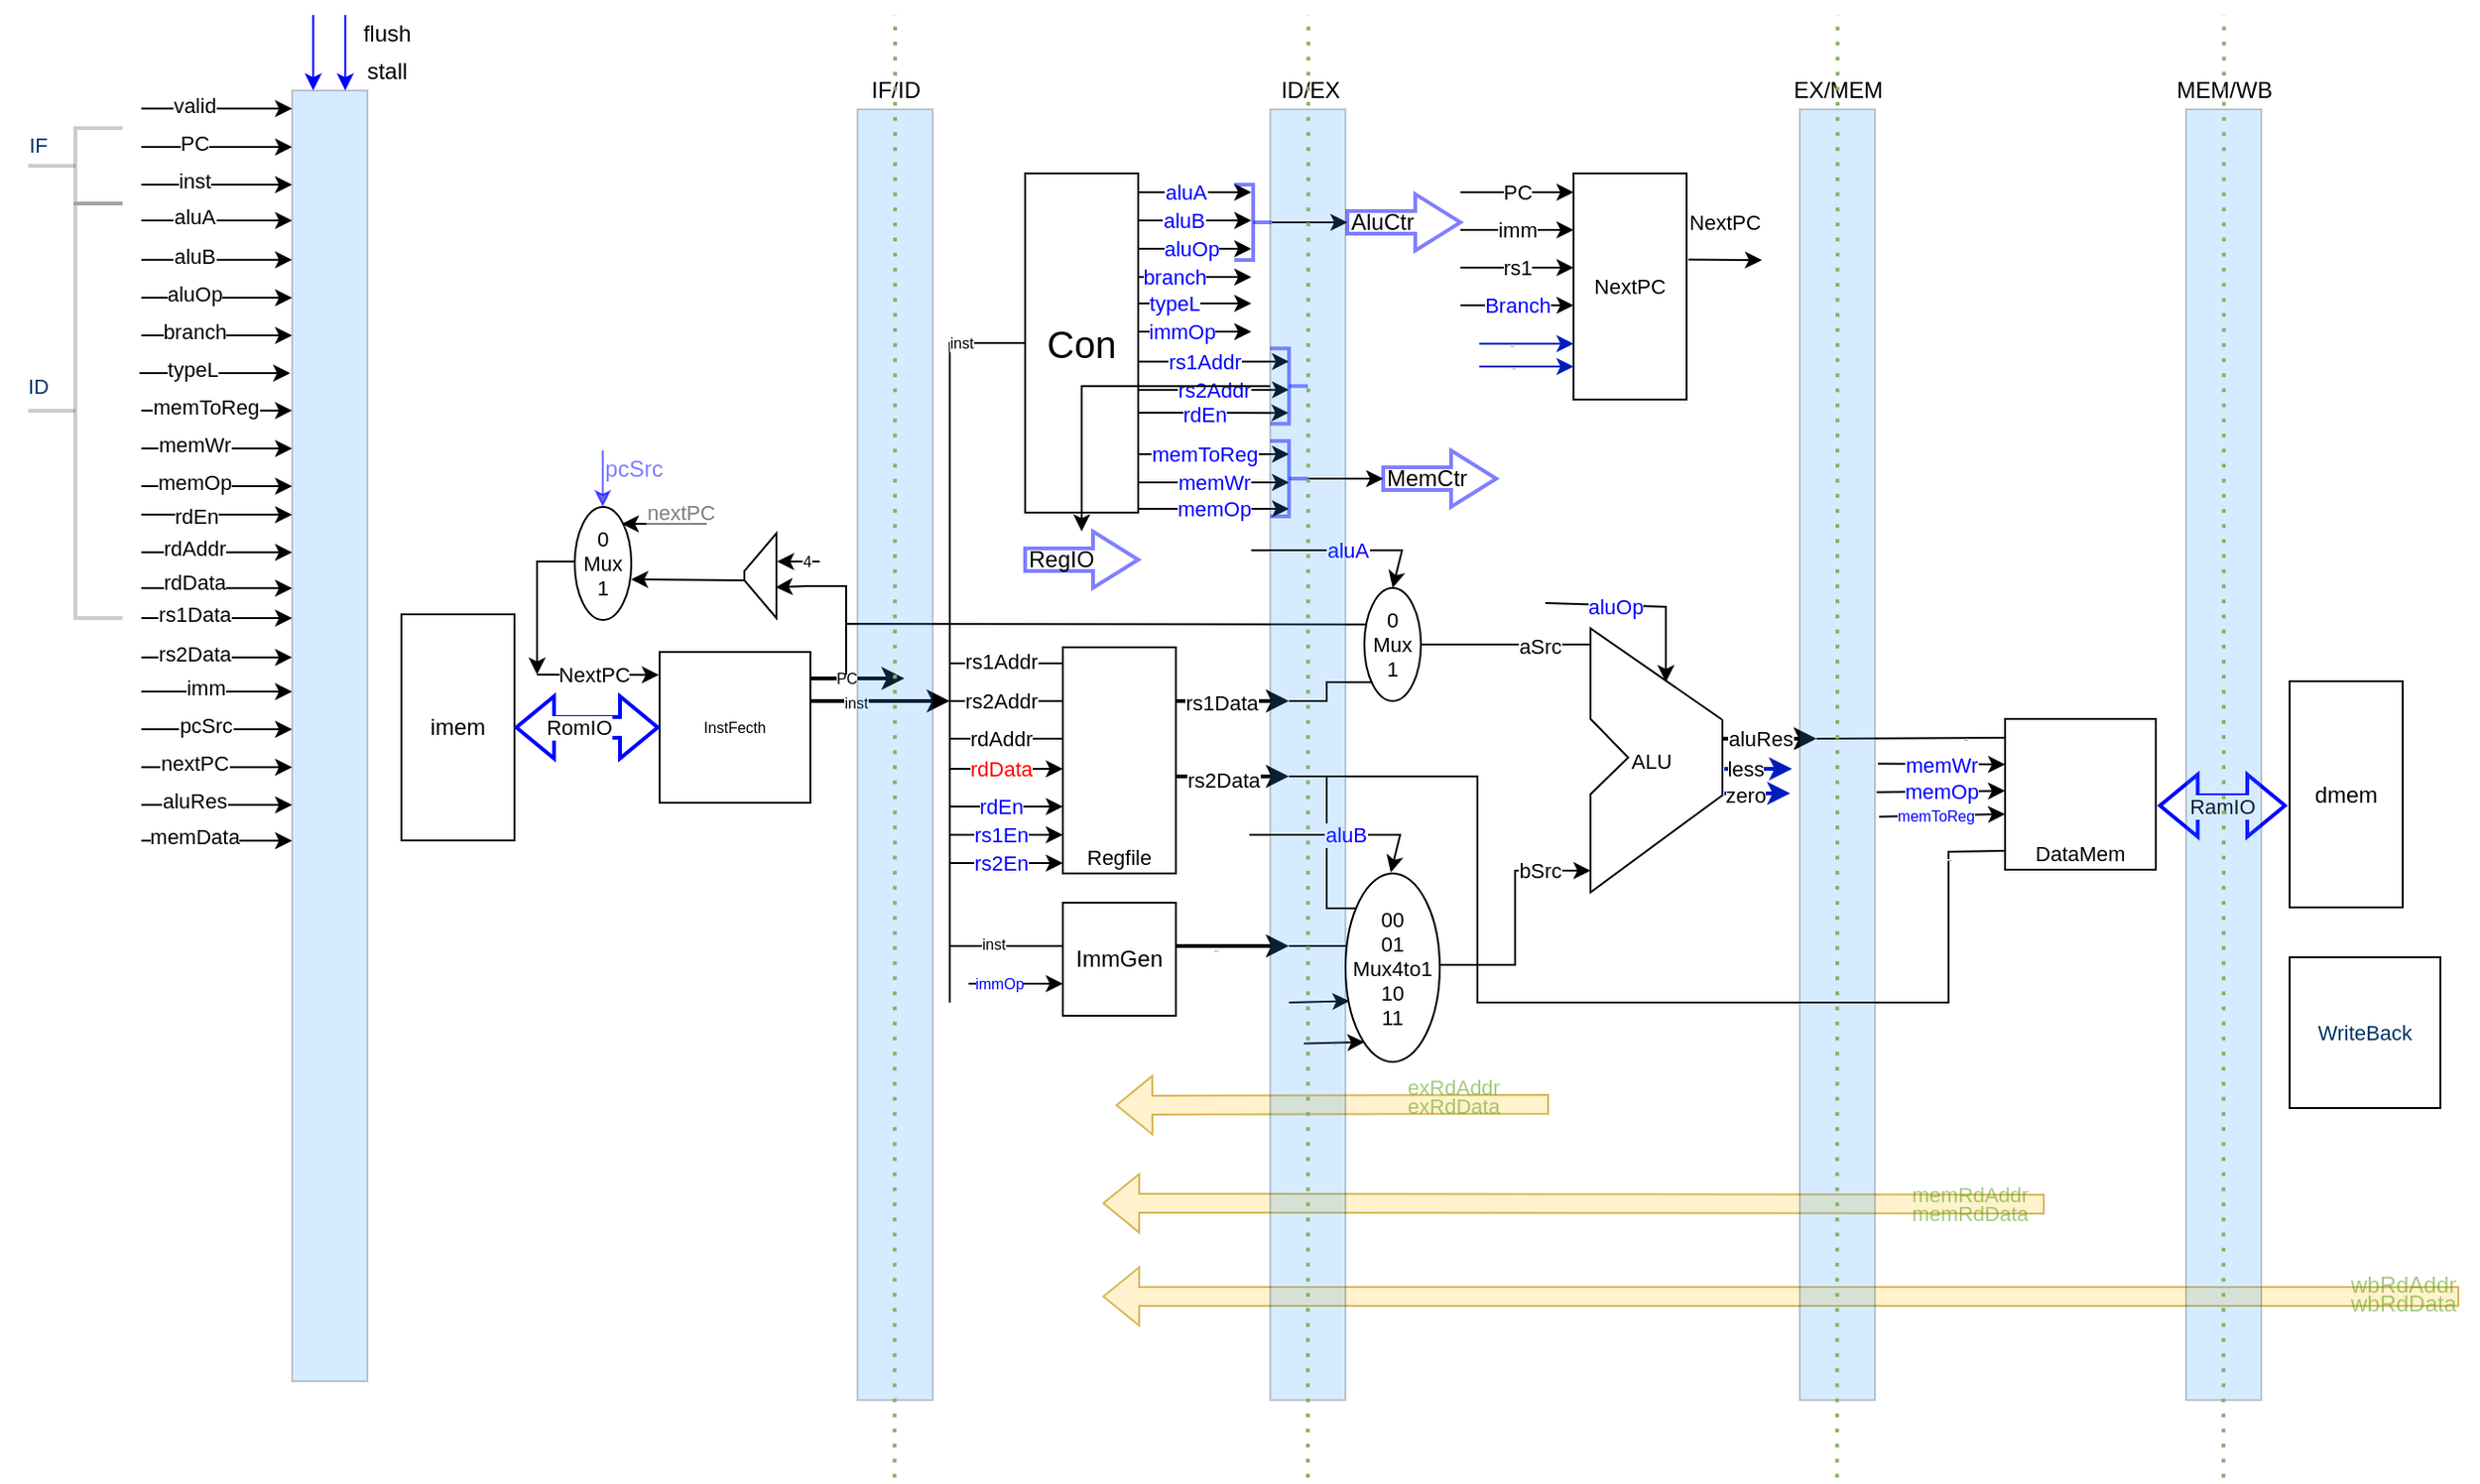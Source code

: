 <mxfile version="20.2.3" type="github" pages="3">
  <diagram id="5pk5TCV-JJ2XicqM3Zmq" name="五级流水">
    <mxGraphModel dx="1178" dy="655" grid="1" gridSize="10" guides="1" tooltips="1" connect="1" arrows="1" fold="1" page="1" pageScale="1" pageWidth="1169" pageHeight="827" math="0" shadow="0">
      <root>
        <mxCell id="0" />
        <mxCell id="1" parent="0" />
        <mxCell id="cetgRhETa2XOZLuZyg7y-1" value="" style="endArrow=classic;html=1;rounded=0;fontColor=#0000FF;" parent="1" edge="1">
          <mxGeometry relative="1" as="geometry">
            <mxPoint x="1569" y="129" as="sourcePoint" />
            <mxPoint x="1629" y="129" as="targetPoint" />
          </mxGeometry>
        </mxCell>
        <mxCell id="cetgRhETa2XOZLuZyg7y-2" value="aluB" style="edgeLabel;resizable=0;html=1;align=center;verticalAlign=middle;labelBackgroundColor=#FFFFFF;gradientColor=none;opacity=50;fontColor=#0000FF;" parent="cetgRhETa2XOZLuZyg7y-1" connectable="0" vertex="1">
          <mxGeometry relative="1" as="geometry">
            <mxPoint x="-6" as="offset" />
          </mxGeometry>
        </mxCell>
        <mxCell id="cetgRhETa2XOZLuZyg7y-3" value="" style="endArrow=classic;html=1;rounded=0;fontColor=#0000FF;" parent="1" edge="1">
          <mxGeometry relative="1" as="geometry">
            <mxPoint x="1569" y="144" as="sourcePoint" />
            <mxPoint x="1629" y="144" as="targetPoint" />
          </mxGeometry>
        </mxCell>
        <mxCell id="cetgRhETa2XOZLuZyg7y-4" value="aluOp" style="edgeLabel;resizable=0;html=1;align=center;verticalAlign=middle;labelBackgroundColor=#FFFFFF;gradientColor=none;opacity=50;fontColor=#0000FF;" parent="cetgRhETa2XOZLuZyg7y-3" connectable="0" vertex="1">
          <mxGeometry relative="1" as="geometry">
            <mxPoint x="-2" as="offset" />
          </mxGeometry>
        </mxCell>
        <mxCell id="cetgRhETa2XOZLuZyg7y-5" value="" style="endArrow=classic;html=1;rounded=0;fontColor=#0000FF;" parent="1" edge="1">
          <mxGeometry relative="1" as="geometry">
            <mxPoint x="1569" y="159" as="sourcePoint" />
            <mxPoint x="1629" y="159" as="targetPoint" />
          </mxGeometry>
        </mxCell>
        <mxCell id="cetgRhETa2XOZLuZyg7y-6" value="branch" style="edgeLabel;resizable=0;html=1;align=center;verticalAlign=middle;labelBackgroundColor=#FFFFFF;gradientColor=none;opacity=50;fontColor=#0000FF;" parent="cetgRhETa2XOZLuZyg7y-5" connectable="0" vertex="1">
          <mxGeometry relative="1" as="geometry">
            <mxPoint x="-11" as="offset" />
          </mxGeometry>
        </mxCell>
        <mxCell id="cetgRhETa2XOZLuZyg7y-7" value="" style="endArrow=classic;html=1;rounded=0;fontColor=#0000FF;entryX=0.511;entryY=0.144;entryDx=0;entryDy=0;entryPerimeter=0;" parent="1" target="cetgRhETa2XOZLuZyg7y-133" edge="1">
          <mxGeometry relative="1" as="geometry">
            <mxPoint x="1569" y="231" as="sourcePoint" />
            <mxPoint x="1629" y="231" as="targetPoint" />
          </mxGeometry>
        </mxCell>
        <mxCell id="cetgRhETa2XOZLuZyg7y-8" value="rdEn" style="edgeLabel;resizable=0;html=1;align=center;verticalAlign=middle;labelBackgroundColor=#FFFFFF;gradientColor=none;opacity=50;fontColor=#0000FF;" parent="cetgRhETa2XOZLuZyg7y-7" connectable="0" vertex="1">
          <mxGeometry relative="1" as="geometry">
            <mxPoint x="-5" y="1" as="offset" />
          </mxGeometry>
        </mxCell>
        <mxCell id="cetgRhETa2XOZLuZyg7y-9" value="" style="endArrow=classic;html=1;rounded=0;fontColor=#0000FF;" parent="1" edge="1">
          <mxGeometry relative="1" as="geometry">
            <mxPoint x="1569" y="188" as="sourcePoint" />
            <mxPoint x="1629" y="188" as="targetPoint" />
          </mxGeometry>
        </mxCell>
        <mxCell id="cetgRhETa2XOZLuZyg7y-10" value="immOp" style="edgeLabel;resizable=0;html=1;align=center;verticalAlign=middle;labelBackgroundColor=#FFFFFF;gradientColor=none;opacity=50;fontColor=#0000FF;" parent="cetgRhETa2XOZLuZyg7y-9" connectable="0" vertex="1">
          <mxGeometry relative="1" as="geometry">
            <mxPoint x="-7" as="offset" />
          </mxGeometry>
        </mxCell>
        <mxCell id="cetgRhETa2XOZLuZyg7y-11" value="" style="endArrow=classic;html=1;rounded=0;fontColor=#0000FF;" parent="1" edge="1">
          <mxGeometry relative="1" as="geometry">
            <mxPoint x="1569" y="114" as="sourcePoint" />
            <mxPoint x="1629" y="114" as="targetPoint" />
          </mxGeometry>
        </mxCell>
        <mxCell id="cetgRhETa2XOZLuZyg7y-12" value="aluA" style="edgeLabel;resizable=0;html=1;align=center;verticalAlign=middle;labelBackgroundColor=#FFFFFF;gradientColor=none;opacity=50;fontColor=#0000FF;" parent="cetgRhETa2XOZLuZyg7y-11" connectable="0" vertex="1">
          <mxGeometry relative="1" as="geometry">
            <mxPoint x="-5" as="offset" />
          </mxGeometry>
        </mxCell>
        <mxCell id="cetgRhETa2XOZLuZyg7y-13" value="" style="endArrow=classic;html=1;rounded=0;" parent="1" edge="1">
          <mxGeometry relative="1" as="geometry">
            <mxPoint x="1740" y="114" as="sourcePoint" />
            <mxPoint x="1800" y="114" as="targetPoint" />
          </mxGeometry>
        </mxCell>
        <mxCell id="cetgRhETa2XOZLuZyg7y-14" value="PC" style="edgeLabel;resizable=0;html=1;align=center;verticalAlign=middle;labelBackgroundColor=#FFFFFF;gradientColor=none;opacity=50;" parent="cetgRhETa2XOZLuZyg7y-13" connectable="0" vertex="1">
          <mxGeometry relative="1" as="geometry" />
        </mxCell>
        <mxCell id="cetgRhETa2XOZLuZyg7y-15" value="" style="endArrow=classic;html=1;rounded=0;" parent="1" edge="1">
          <mxGeometry relative="1" as="geometry">
            <mxPoint x="1740" y="134" as="sourcePoint" />
            <mxPoint x="1800" y="134" as="targetPoint" />
          </mxGeometry>
        </mxCell>
        <mxCell id="cetgRhETa2XOZLuZyg7y-16" value="imm" style="edgeLabel;resizable=0;html=1;align=center;verticalAlign=middle;labelBackgroundColor=#FFFFFF;gradientColor=none;opacity=50;" parent="cetgRhETa2XOZLuZyg7y-15" connectable="0" vertex="1">
          <mxGeometry relative="1" as="geometry" />
        </mxCell>
        <mxCell id="cetgRhETa2XOZLuZyg7y-17" value="" style="endArrow=classic;html=1;rounded=0;" parent="1" edge="1">
          <mxGeometry relative="1" as="geometry">
            <mxPoint x="1740" y="154" as="sourcePoint" />
            <mxPoint x="1800" y="154" as="targetPoint" />
          </mxGeometry>
        </mxCell>
        <mxCell id="cetgRhETa2XOZLuZyg7y-18" value="rs1" style="edgeLabel;resizable=0;html=1;align=center;verticalAlign=middle;labelBackgroundColor=#FFFFFF;gradientColor=none;opacity=50;" parent="cetgRhETa2XOZLuZyg7y-17" connectable="0" vertex="1">
          <mxGeometry relative="1" as="geometry" />
        </mxCell>
        <mxCell id="cetgRhETa2XOZLuZyg7y-19" value="" style="endArrow=classic;html=1;rounded=0;exitX=0.381;exitY=-0.016;exitDx=0;exitDy=0;exitPerimeter=0;" parent="1" source="cetgRhETa2XOZLuZyg7y-64" edge="1">
          <mxGeometry relative="1" as="geometry">
            <mxPoint x="1860" y="154" as="sourcePoint" />
            <mxPoint x="1900" y="150" as="targetPoint" />
          </mxGeometry>
        </mxCell>
        <mxCell id="cetgRhETa2XOZLuZyg7y-20" value="NextPC" style="edgeLabel;resizable=0;html=1;align=center;verticalAlign=middle;labelBackgroundColor=#FFFFFF;gradientColor=none;opacity=50;" parent="cetgRhETa2XOZLuZyg7y-19" connectable="0" vertex="1">
          <mxGeometry relative="1" as="geometry">
            <mxPoint x="-1" y="-20" as="offset" />
          </mxGeometry>
        </mxCell>
        <mxCell id="cetgRhETa2XOZLuZyg7y-21" value="Con" style="rounded=0;whiteSpace=wrap;html=1;fontSize=20;fillColor=none;direction=south;" parent="1" vertex="1">
          <mxGeometry x="1509" y="104" width="60" height="180" as="geometry" />
        </mxCell>
        <mxCell id="cetgRhETa2XOZLuZyg7y-22" value="InstFecth" style="whiteSpace=wrap;html=1;aspect=fixed;fontSize=8;fillColor=none;" parent="1" vertex="1">
          <mxGeometry x="1315" y="358" width="80" height="80" as="geometry" />
        </mxCell>
        <mxCell id="cetgRhETa2XOZLuZyg7y-23" value="" style="endArrow=classic;html=1;rounded=0;fontSize=8;strokeWidth=2;exitX=1;exitY=0.325;exitDx=0;exitDy=0;exitPerimeter=0;" parent="1" source="cetgRhETa2XOZLuZyg7y-22" edge="1">
          <mxGeometry width="50" height="50" relative="1" as="geometry">
            <mxPoint x="1419" y="384" as="sourcePoint" />
            <mxPoint x="1469" y="384" as="targetPoint" />
          </mxGeometry>
        </mxCell>
        <mxCell id="cetgRhETa2XOZLuZyg7y-24" value="inst" style="edgeLabel;html=1;align=center;verticalAlign=middle;resizable=0;points=[];fontSize=8;" parent="cetgRhETa2XOZLuZyg7y-23" vertex="1" connectable="0">
          <mxGeometry x="-0.368" y="-1" relative="1" as="geometry">
            <mxPoint as="offset" />
          </mxGeometry>
        </mxCell>
        <mxCell id="cetgRhETa2XOZLuZyg7y-25" value="" style="endArrow=classic;html=1;rounded=0;fontSize=8;strokeWidth=2;entryX=0;entryY=0.325;entryDx=0;entryDy=0;entryPerimeter=0;" parent="1" edge="1">
          <mxGeometry width="50" height="50" relative="1" as="geometry">
            <mxPoint x="1395" y="372" as="sourcePoint" />
            <mxPoint x="1445" y="372" as="targetPoint" />
          </mxGeometry>
        </mxCell>
        <mxCell id="cetgRhETa2XOZLuZyg7y-26" value="PC" style="edgeLabel;html=1;align=center;verticalAlign=middle;resizable=0;points=[];fontSize=8;" parent="cetgRhETa2XOZLuZyg7y-25" vertex="1" connectable="0">
          <mxGeometry x="-0.239" y="-1" relative="1" as="geometry">
            <mxPoint y="-1" as="offset" />
          </mxGeometry>
        </mxCell>
        <mxCell id="cetgRhETa2XOZLuZyg7y-27" value="Regfile" style="rounded=0;whiteSpace=wrap;html=1;fontSize=11;fillColor=none;direction=south;verticalAlign=bottom;" parent="1" vertex="1">
          <mxGeometry x="1529" y="355.5" width="60" height="120" as="geometry" />
        </mxCell>
        <mxCell id="cetgRhETa2XOZLuZyg7y-28" value="ImmGen" style="whiteSpace=wrap;html=1;aspect=fixed;fontSize=12;fillColor=none;" parent="1" vertex="1">
          <mxGeometry x="1529" y="491" width="60" height="60" as="geometry" />
        </mxCell>
        <mxCell id="cetgRhETa2XOZLuZyg7y-29" value="" style="endArrow=classic;html=1;rounded=0;fontSize=2;strokeWidth=2;exitX=0.238;exitY=0;exitDx=0;exitDy=0;exitPerimeter=0;" parent="1" source="cetgRhETa2XOZLuZyg7y-27" edge="1">
          <mxGeometry width="50" height="50" relative="1" as="geometry">
            <mxPoint x="1599" y="384" as="sourcePoint" />
            <mxPoint x="1649" y="384" as="targetPoint" />
          </mxGeometry>
        </mxCell>
        <mxCell id="cetgRhETa2XOZLuZyg7y-30" value="rs1Data" style="edgeLabel;html=1;align=center;verticalAlign=middle;resizable=0;points=[];fontSize=11;" parent="cetgRhETa2XOZLuZyg7y-29" vertex="1" connectable="0">
          <mxGeometry x="-0.304" y="1" relative="1" as="geometry">
            <mxPoint x="3" y="2" as="offset" />
          </mxGeometry>
        </mxCell>
        <mxCell id="cetgRhETa2XOZLuZyg7y-31" value="" style="endArrow=classic;html=1;rounded=0;fontSize=2;strokeWidth=2;exitX=0.571;exitY=0;exitDx=0;exitDy=0;exitPerimeter=0;" parent="1" source="cetgRhETa2XOZLuZyg7y-27" edge="1">
          <mxGeometry width="50" height="50" relative="1" as="geometry">
            <mxPoint x="1599" y="424.0" as="sourcePoint" />
            <mxPoint x="1649" y="424" as="targetPoint" />
          </mxGeometry>
        </mxCell>
        <mxCell id="cetgRhETa2XOZLuZyg7y-32" value="rs2Data" style="edgeLabel;html=1;align=center;verticalAlign=middle;resizable=0;points=[];fontSize=11;" parent="cetgRhETa2XOZLuZyg7y-31" vertex="1" connectable="0">
          <mxGeometry x="-0.365" y="-3" relative="1" as="geometry">
            <mxPoint x="6" y="-1" as="offset" />
          </mxGeometry>
        </mxCell>
        <mxCell id="cetgRhETa2XOZLuZyg7y-33" value="" style="endArrow=none;html=1;rounded=0;fontSize=1;strokeWidth=1;" parent="1" edge="1">
          <mxGeometry width="50" height="50" relative="1" as="geometry">
            <mxPoint x="1469" y="544" as="sourcePoint" />
            <mxPoint x="1469" y="384" as="targetPoint" />
          </mxGeometry>
        </mxCell>
        <mxCell id="cetgRhETa2XOZLuZyg7y-34" value="" style="endArrow=none;html=1;rounded=0;fontSize=1;strokeWidth=1;entryX=0;entryY=0.383;entryDx=0;entryDy=0;entryPerimeter=0;" parent="1" target="cetgRhETa2XOZLuZyg7y-28" edge="1">
          <mxGeometry width="50" height="50" relative="1" as="geometry">
            <mxPoint x="1469" y="514" as="sourcePoint" />
            <mxPoint x="1519" y="514" as="targetPoint" />
          </mxGeometry>
        </mxCell>
        <mxCell id="cetgRhETa2XOZLuZyg7y-35" value="inst" style="edgeLabel;html=1;align=center;verticalAlign=middle;resizable=0;points=[];fontSize=8;fontColor=#000000;" parent="cetgRhETa2XOZLuZyg7y-34" vertex="1" connectable="0">
          <mxGeometry x="-0.248" y="1" relative="1" as="geometry">
            <mxPoint as="offset" />
          </mxGeometry>
        </mxCell>
        <mxCell id="cetgRhETa2XOZLuZyg7y-36" value="" style="endArrow=none;html=1;rounded=0;fontSize=1;strokeWidth=1;entryX=0.071;entryY=1;entryDx=0;entryDy=0;entryPerimeter=0;" parent="1" target="cetgRhETa2XOZLuZyg7y-27" edge="1">
          <mxGeometry width="50" height="50" relative="1" as="geometry">
            <mxPoint x="1469" y="384" as="sourcePoint" />
            <mxPoint x="1529" y="384" as="targetPoint" />
            <Array as="points">
              <mxPoint x="1469" y="364" />
              <mxPoint x="1489" y="364" />
            </Array>
          </mxGeometry>
        </mxCell>
        <mxCell id="cetgRhETa2XOZLuZyg7y-37" value="rs1Addr" style="edgeLabel;html=1;align=center;verticalAlign=middle;resizable=0;points=[];fontSize=11;" parent="cetgRhETa2XOZLuZyg7y-36" vertex="1" connectable="0">
          <mxGeometry x="0.176" y="1" relative="1" as="geometry">
            <mxPoint as="offset" />
          </mxGeometry>
        </mxCell>
        <mxCell id="cetgRhETa2XOZLuZyg7y-38" value="" style="endArrow=none;html=1;rounded=0;fontSize=1;strokeWidth=1;entryX=0.237;entryY=1;entryDx=0;entryDy=0;entryPerimeter=0;" parent="1" target="cetgRhETa2XOZLuZyg7y-27" edge="1">
          <mxGeometry width="50" height="50" relative="1" as="geometry">
            <mxPoint x="1469" y="384" as="sourcePoint" />
            <mxPoint x="1519" y="384" as="targetPoint" />
          </mxGeometry>
        </mxCell>
        <mxCell id="cetgRhETa2XOZLuZyg7y-39" value="rs2Addr" style="edgeLabel;html=1;align=center;verticalAlign=middle;resizable=0;points=[];fontSize=11;" parent="cetgRhETa2XOZLuZyg7y-38" vertex="1" connectable="0">
          <mxGeometry x="-0.296" relative="1" as="geometry">
            <mxPoint x="6" as="offset" />
          </mxGeometry>
        </mxCell>
        <mxCell id="cetgRhETa2XOZLuZyg7y-40" value="" style="endArrow=none;html=1;rounded=0;fontSize=1;strokeWidth=1;entryX=0.237;entryY=1;entryDx=0;entryDy=0;entryPerimeter=0;" parent="1" edge="1">
          <mxGeometry width="50" height="50" relative="1" as="geometry">
            <mxPoint x="1469" y="404" as="sourcePoint" />
            <mxPoint x="1529" y="403.94" as="targetPoint" />
          </mxGeometry>
        </mxCell>
        <mxCell id="cetgRhETa2XOZLuZyg7y-41" value="rdAddr" style="edgeLabel;html=1;align=center;verticalAlign=middle;resizable=0;points=[];fontSize=11;" parent="cetgRhETa2XOZLuZyg7y-40" vertex="1" connectable="0">
          <mxGeometry x="-0.296" relative="1" as="geometry">
            <mxPoint x="6" as="offset" />
          </mxGeometry>
        </mxCell>
        <mxCell id="cetgRhETa2XOZLuZyg7y-42" value="" style="endArrow=classic;html=1;rounded=0;fontSize=2;strokeWidth=2;exitX=0.571;exitY=0;exitDx=0;exitDy=0;exitPerimeter=0;" parent="1" edge="1">
          <mxGeometry width="50" height="50" relative="1" as="geometry">
            <mxPoint x="1589" y="514.02" as="sourcePoint" />
            <mxPoint x="1649" y="514" as="targetPoint" />
          </mxGeometry>
        </mxCell>
        <mxCell id="cetgRhETa2XOZLuZyg7y-43" value="imm" style="edgeLabel;html=1;align=center;verticalAlign=middle;resizable=0;points=[];fontSize=1;" parent="cetgRhETa2XOZLuZyg7y-42" vertex="1" connectable="0">
          <mxGeometry x="-0.365" y="-3" relative="1" as="geometry">
            <mxPoint x="2" y="-1" as="offset" />
          </mxGeometry>
        </mxCell>
        <mxCell id="cetgRhETa2XOZLuZyg7y-44" value="" style="endArrow=none;html=1;rounded=0;fontSize=11;strokeWidth=1;" parent="1" edge="1">
          <mxGeometry width="50" height="50" relative="1" as="geometry">
            <mxPoint x="1879" y="394" as="sourcePoint" />
            <mxPoint x="1879" y="394" as="targetPoint" />
            <Array as="points">
              <mxPoint x="1879" y="434" />
              <mxPoint x="1809" y="485.5" />
              <mxPoint x="1809" y="433.5" />
              <mxPoint x="1829" y="414" />
              <mxPoint x="1809" y="393.5" />
              <mxPoint x="1809" y="345.5" />
            </Array>
          </mxGeometry>
        </mxCell>
        <mxCell id="cetgRhETa2XOZLuZyg7y-45" value="ALU" style="text;html=1;align=center;verticalAlign=middle;resizable=0;points=[];autosize=1;strokeColor=none;fillColor=none;fontSize=11;strokeWidth=11;" parent="1" vertex="1">
          <mxGeometry x="1816" y="400.5" width="50" height="30" as="geometry" />
        </mxCell>
        <mxCell id="cetgRhETa2XOZLuZyg7y-46" value="0&lt;br style=&quot;font-size: 11px;&quot;&gt;Mux&lt;br style=&quot;font-size: 11px;&quot;&gt;1" style="ellipse;whiteSpace=wrap;html=1;fontSize=11;fillColor=none;strokeWidth=1;" parent="1" vertex="1">
          <mxGeometry x="1689" y="324" width="30" height="60" as="geometry" />
        </mxCell>
        <mxCell id="cetgRhETa2XOZLuZyg7y-47" value="" style="endArrow=none;html=1;rounded=0;fontSize=1;strokeWidth=1;entryX=0.124;entryY=0.833;entryDx=0;entryDy=0;entryPerimeter=0;" parent="1" target="cetgRhETa2XOZLuZyg7y-46" edge="1">
          <mxGeometry width="50" height="50" relative="1" as="geometry">
            <mxPoint x="1649" y="384" as="sourcePoint" />
            <mxPoint x="1679" y="374" as="targetPoint" />
            <Array as="points">
              <mxPoint x="1669" y="384" />
              <mxPoint x="1669" y="374" />
            </Array>
          </mxGeometry>
        </mxCell>
        <mxCell id="cetgRhETa2XOZLuZyg7y-48" value="" style="endArrow=none;html=1;rounded=0;fontSize=1;strokeWidth=1;entryX=0.022;entryY=0.646;entryDx=0;entryDy=0;entryPerimeter=0;" parent="1" edge="1">
          <mxGeometry width="50" height="50" relative="1" as="geometry">
            <mxPoint x="1414" y="370" as="sourcePoint" />
            <mxPoint x="1689.66" y="343.38" as="targetPoint" />
            <Array as="points">
              <mxPoint x="1414" y="343" />
            </Array>
          </mxGeometry>
        </mxCell>
        <mxCell id="cetgRhETa2XOZLuZyg7y-49" value="" style="endArrow=none;html=1;rounded=0;fontSize=1;strokeWidth=1;exitX=1;exitY=1;exitDx=0;exitDy=0;exitPerimeter=0;" parent="1" edge="1">
          <mxGeometry width="50" height="50" relative="1" as="geometry">
            <mxPoint x="1719" y="354" as="sourcePoint" />
            <mxPoint x="1809" y="354" as="targetPoint" />
            <Array as="points">
              <mxPoint x="1769" y="354" />
            </Array>
          </mxGeometry>
        </mxCell>
        <mxCell id="cetgRhETa2XOZLuZyg7y-50" value="aSrc" style="edgeLabel;html=1;align=center;verticalAlign=middle;resizable=0;points=[];fontSize=11;" parent="cetgRhETa2XOZLuZyg7y-49" vertex="1" connectable="0">
          <mxGeometry x="0.39" y="-1" relative="1" as="geometry">
            <mxPoint as="offset" />
          </mxGeometry>
        </mxCell>
        <mxCell id="cetgRhETa2XOZLuZyg7y-51" value="&lt;font style=&quot;font-size: 11px;&quot;&gt;00&lt;br style=&quot;font-size: 11px;&quot;&gt;01&lt;br style=&quot;font-size: 11px;&quot;&gt;Mux4to1&lt;br style=&quot;font-size: 11px;&quot;&gt;10&lt;br style=&quot;font-size: 11px;&quot;&gt;11&lt;/font&gt;" style="ellipse;whiteSpace=wrap;html=1;fontSize=11;fillColor=none;strokeWidth=1;" parent="1" vertex="1">
          <mxGeometry x="1679" y="475.5" width="50" height="100" as="geometry" />
        </mxCell>
        <mxCell id="cetgRhETa2XOZLuZyg7y-52" value="" style="endArrow=none;html=1;rounded=0;fontSize=1;strokeWidth=1;entryX=0.112;entryY=0.185;entryDx=0;entryDy=0;entryPerimeter=0;" parent="1" target="cetgRhETa2XOZLuZyg7y-51" edge="1">
          <mxGeometry width="50" height="50" relative="1" as="geometry">
            <mxPoint x="1649" y="424" as="sourcePoint" />
            <mxPoint x="1719" y="425.5" as="targetPoint" />
            <Array as="points">
              <mxPoint x="1669" y="424" />
              <mxPoint x="1669" y="484" />
              <mxPoint x="1669" y="494" />
            </Array>
          </mxGeometry>
        </mxCell>
        <mxCell id="cetgRhETa2XOZLuZyg7y-53" value="" style="endArrow=none;html=1;rounded=0;fontSize=1;strokeWidth=1;" parent="1" edge="1">
          <mxGeometry width="50" height="50" relative="1" as="geometry">
            <mxPoint x="1649" y="514" as="sourcePoint" />
            <mxPoint x="1669" y="514" as="targetPoint" />
            <Array as="points">
              <mxPoint x="1659" y="514" />
              <mxPoint x="1669" y="514" />
              <mxPoint x="1679" y="514" />
            </Array>
          </mxGeometry>
        </mxCell>
        <mxCell id="cetgRhETa2XOZLuZyg7y-54" value="" style="endArrow=classic;html=1;rounded=0;fontSize=1;strokeWidth=1;entryX=0.042;entryY=0.677;entryDx=0;entryDy=0;entryPerimeter=0;" parent="1" target="cetgRhETa2XOZLuZyg7y-51" edge="1">
          <mxGeometry width="50" height="50" relative="1" as="geometry">
            <mxPoint x="1649" y="544" as="sourcePoint" />
            <mxPoint x="1679" y="544" as="targetPoint" />
          </mxGeometry>
        </mxCell>
        <mxCell id="cetgRhETa2XOZLuZyg7y-55" value="4" style="edgeLabel;html=1;align=center;verticalAlign=middle;resizable=0;points=[];fontSize=1;" parent="cetgRhETa2XOZLuZyg7y-54" vertex="1" connectable="0">
          <mxGeometry x="-0.04" relative="1" as="geometry">
            <mxPoint y="1" as="offset" />
          </mxGeometry>
        </mxCell>
        <mxCell id="cetgRhETa2XOZLuZyg7y-56" value="" style="endArrow=classic;html=1;rounded=0;fontSize=1;strokeWidth=1;exitX=1;exitY=0.485;exitDx=0;exitDy=0;exitPerimeter=0;" parent="1" source="cetgRhETa2XOZLuZyg7y-51" edge="1">
          <mxGeometry width="50" height="50" relative="1" as="geometry">
            <mxPoint x="1739" y="524" as="sourcePoint" />
            <mxPoint x="1809" y="474" as="targetPoint" />
            <Array as="points">
              <mxPoint x="1769" y="524" />
              <mxPoint x="1769" y="474" />
            </Array>
          </mxGeometry>
        </mxCell>
        <mxCell id="cetgRhETa2XOZLuZyg7y-57" value="bSrc" style="edgeLabel;html=1;align=center;verticalAlign=middle;resizable=0;points=[];fontSize=11;" parent="cetgRhETa2XOZLuZyg7y-56" vertex="1" connectable="0">
          <mxGeometry x="0.588" relative="1" as="geometry">
            <mxPoint as="offset" />
          </mxGeometry>
        </mxCell>
        <mxCell id="cetgRhETa2XOZLuZyg7y-58" value="" style="endArrow=classic;html=1;rounded=0;fontSize=1;strokeWidth=2;" parent="1" edge="1">
          <mxGeometry width="50" height="50" relative="1" as="geometry">
            <mxPoint x="1879" y="404" as="sourcePoint" />
            <mxPoint x="1929" y="404" as="targetPoint" />
          </mxGeometry>
        </mxCell>
        <mxCell id="cetgRhETa2XOZLuZyg7y-59" value="aluRes" style="edgeLabel;html=1;align=center;verticalAlign=middle;resizable=0;points=[];fontSize=11;" parent="cetgRhETa2XOZLuZyg7y-58" vertex="1" connectable="0">
          <mxGeometry x="-0.234" relative="1" as="geometry">
            <mxPoint x="1" as="offset" />
          </mxGeometry>
        </mxCell>
        <mxCell id="cetgRhETa2XOZLuZyg7y-60" value="" style="endArrow=classic;html=1;rounded=0;fontSize=1;strokeWidth=2;fillColor=#0050ef;strokeColor=#001DBC;" parent="1" edge="1">
          <mxGeometry width="50" height="50" relative="1" as="geometry">
            <mxPoint x="1880" y="420" as="sourcePoint" />
            <mxPoint x="1916" y="420" as="targetPoint" />
          </mxGeometry>
        </mxCell>
        <mxCell id="cetgRhETa2XOZLuZyg7y-61" value="less" style="edgeLabel;html=1;align=center;verticalAlign=middle;resizable=0;points=[];fontSize=11;" parent="cetgRhETa2XOZLuZyg7y-60" vertex="1" connectable="0">
          <mxGeometry x="-0.315" relative="1" as="geometry">
            <mxPoint x="-2" as="offset" />
          </mxGeometry>
        </mxCell>
        <mxCell id="cetgRhETa2XOZLuZyg7y-62" value="" style="endArrow=classic;html=1;rounded=0;fontSize=1;strokeWidth=2;fillColor=#0050ef;strokeColor=#001DBC;" parent="1" edge="1">
          <mxGeometry width="50" height="50" relative="1" as="geometry">
            <mxPoint x="1880" y="433" as="sourcePoint" />
            <mxPoint x="1915" y="433" as="targetPoint" />
          </mxGeometry>
        </mxCell>
        <mxCell id="cetgRhETa2XOZLuZyg7y-63" value="zero" style="edgeLabel;html=1;align=center;verticalAlign=middle;resizable=0;points=[];fontSize=11;" parent="cetgRhETa2XOZLuZyg7y-62" vertex="1" connectable="0">
          <mxGeometry x="-0.397" relative="1" as="geometry">
            <mxPoint y="1" as="offset" />
          </mxGeometry>
        </mxCell>
        <mxCell id="cetgRhETa2XOZLuZyg7y-64" value="NextPC" style="rounded=0;whiteSpace=wrap;html=1;fontSize=11;fillColor=none;direction=south;" parent="1" vertex="1">
          <mxGeometry x="1800" y="104" width="60" height="120" as="geometry" />
        </mxCell>
        <mxCell id="cetgRhETa2XOZLuZyg7y-65" value="DataMem" style="whiteSpace=wrap;html=1;aspect=fixed;fontSize=11;fillColor=none;verticalAlign=bottom;" parent="1" vertex="1">
          <mxGeometry x="2029" y="393.5" width="80" height="80" as="geometry" />
        </mxCell>
        <mxCell id="cetgRhETa2XOZLuZyg7y-66" value="" style="endArrow=none;html=1;rounded=0;fontSize=1;strokeWidth=1;entryX=0;entryY=0.125;entryDx=0;entryDy=0;entryPerimeter=0;" parent="1" target="cetgRhETa2XOZLuZyg7y-65" edge="1">
          <mxGeometry width="50" height="50" relative="1" as="geometry">
            <mxPoint x="1929" y="404" as="sourcePoint" />
            <mxPoint x="1979" y="384" as="targetPoint" />
          </mxGeometry>
        </mxCell>
        <mxCell id="cetgRhETa2XOZLuZyg7y-67" value="addr" style="edgeLabel;html=1;align=center;verticalAlign=middle;resizable=0;points=[];fontSize=1;" parent="cetgRhETa2XOZLuZyg7y-66" vertex="1" connectable="0">
          <mxGeometry x="0.688" y="1" relative="1" as="geometry">
            <mxPoint x="-6" y="1" as="offset" />
          </mxGeometry>
        </mxCell>
        <mxCell id="cetgRhETa2XOZLuZyg7y-68" value="" style="endArrow=none;html=1;rounded=0;fontSize=1;strokeWidth=1;entryX=0;entryY=0.875;entryDx=0;entryDy=0;entryPerimeter=0;" parent="1" target="cetgRhETa2XOZLuZyg7y-65" edge="1">
          <mxGeometry width="50" height="50" relative="1" as="geometry">
            <mxPoint x="1669" y="424" as="sourcePoint" />
            <mxPoint x="1749" y="414" as="targetPoint" />
            <Array as="points">
              <mxPoint x="1749" y="424" />
              <mxPoint x="1749" y="544" />
              <mxPoint x="1999" y="544" />
              <mxPoint x="1999" y="464" />
            </Array>
          </mxGeometry>
        </mxCell>
        <mxCell id="cetgRhETa2XOZLuZyg7y-69" value="dataIn" style="edgeLabel;html=1;align=center;verticalAlign=middle;resizable=0;points=[];fontSize=1;" parent="cetgRhETa2XOZLuZyg7y-68" vertex="1" connectable="0">
          <mxGeometry x="0.878" relative="1" as="geometry">
            <mxPoint as="offset" />
          </mxGeometry>
        </mxCell>
        <mxCell id="cetgRhETa2XOZLuZyg7y-72" value="" style="endArrow=classic;html=1;rounded=0;fontColor=#0000FF;" parent="1" edge="1">
          <mxGeometry relative="1" as="geometry">
            <mxPoint x="1569" y="253" as="sourcePoint" />
            <mxPoint x="1649" y="253" as="targetPoint" />
          </mxGeometry>
        </mxCell>
        <mxCell id="cetgRhETa2XOZLuZyg7y-73" value="memToReg" style="edgeLabel;resizable=0;html=1;align=center;verticalAlign=middle;labelBackgroundColor=#FFFFFF;gradientColor=none;opacity=50;fontColor=#0000FF;" parent="cetgRhETa2XOZLuZyg7y-72" connectable="0" vertex="1">
          <mxGeometry relative="1" as="geometry">
            <mxPoint x="-5" as="offset" />
          </mxGeometry>
        </mxCell>
        <mxCell id="cetgRhETa2XOZLuZyg7y-74" value="" style="endArrow=classic;html=1;rounded=0;fontColor=#0000FF;" parent="1" edge="1">
          <mxGeometry relative="1" as="geometry">
            <mxPoint x="1569" y="268" as="sourcePoint" />
            <mxPoint x="1649" y="268" as="targetPoint" />
          </mxGeometry>
        </mxCell>
        <mxCell id="cetgRhETa2XOZLuZyg7y-75" value="memWr" style="edgeLabel;resizable=0;html=1;align=center;verticalAlign=middle;labelBackgroundColor=#FFFFFF;gradientColor=none;opacity=50;fontColor=#0000FF;" parent="cetgRhETa2XOZLuZyg7y-74" connectable="0" vertex="1">
          <mxGeometry relative="1" as="geometry" />
        </mxCell>
        <mxCell id="cetgRhETa2XOZLuZyg7y-76" value="" style="endArrow=classic;html=1;rounded=0;fontColor=#0000FF;" parent="1" edge="1">
          <mxGeometry relative="1" as="geometry">
            <mxPoint x="1569" y="282" as="sourcePoint" />
            <mxPoint x="1649" y="282" as="targetPoint" />
          </mxGeometry>
        </mxCell>
        <mxCell id="cetgRhETa2XOZLuZyg7y-77" value="memOp" style="edgeLabel;resizable=0;html=1;align=center;verticalAlign=middle;labelBackgroundColor=#FFFFFF;gradientColor=none;opacity=50;fontColor=#0000FF;" parent="cetgRhETa2XOZLuZyg7y-76" connectable="0" vertex="1">
          <mxGeometry relative="1" as="geometry" />
        </mxCell>
        <mxCell id="cetgRhETa2XOZLuZyg7y-78" value="" style="endArrow=none;html=1;rounded=0;fontSize=8;fontColor=#0000FF;strokeWidth=1;entryX=0.5;entryY=1;entryDx=0;entryDy=0;" parent="1" target="cetgRhETa2XOZLuZyg7y-21" edge="1">
          <mxGeometry width="50" height="50" relative="1" as="geometry">
            <mxPoint x="1469" y="364" as="sourcePoint" />
            <mxPoint x="1519" y="194" as="targetPoint" />
            <Array as="points">
              <mxPoint x="1469" y="194" />
            </Array>
          </mxGeometry>
        </mxCell>
        <mxCell id="cetgRhETa2XOZLuZyg7y-79" value="inst" style="edgeLabel;html=1;align=center;verticalAlign=middle;resizable=0;points=[];fontSize=8;fontColor=#000000;" parent="cetgRhETa2XOZLuZyg7y-78" vertex="1" connectable="0">
          <mxGeometry x="0.67" relative="1" as="geometry">
            <mxPoint as="offset" />
          </mxGeometry>
        </mxCell>
        <mxCell id="cetgRhETa2XOZLuZyg7y-80" value="" style="endArrow=classic;html=1;rounded=0;fontSize=8;fontColor=#0000FF;strokeWidth=1;entryX=0;entryY=0.717;entryDx=0;entryDy=0;entryPerimeter=0;" parent="1" target="cetgRhETa2XOZLuZyg7y-28" edge="1">
          <mxGeometry width="50" height="50" relative="1" as="geometry">
            <mxPoint x="1479" y="534" as="sourcePoint" />
            <mxPoint x="1519" y="534" as="targetPoint" />
          </mxGeometry>
        </mxCell>
        <mxCell id="cetgRhETa2XOZLuZyg7y-81" value="immOp" style="edgeLabel;html=1;align=center;verticalAlign=middle;resizable=0;points=[];fontSize=8;fontColor=#0000FF;" parent="cetgRhETa2XOZLuZyg7y-80" vertex="1" connectable="0">
          <mxGeometry x="-0.365" relative="1" as="geometry">
            <mxPoint as="offset" />
          </mxGeometry>
        </mxCell>
        <mxCell id="cetgRhETa2XOZLuZyg7y-82" value="" style="endArrow=classic;html=1;rounded=0;fontColor=#0000FF;entryX=0.5;entryY=0;entryDx=0;entryDy=0;" parent="1" target="cetgRhETa2XOZLuZyg7y-46" edge="1">
          <mxGeometry relative="1" as="geometry">
            <mxPoint x="1629" y="304" as="sourcePoint" />
            <mxPoint x="1709" y="304" as="targetPoint" />
            <Array as="points">
              <mxPoint x="1709" y="304" />
            </Array>
          </mxGeometry>
        </mxCell>
        <mxCell id="cetgRhETa2XOZLuZyg7y-83" value="aluA" style="edgeLabel;resizable=0;html=1;align=center;verticalAlign=middle;labelBackgroundColor=#FFFFFF;gradientColor=none;opacity=50;fontColor=#0000FF;" parent="cetgRhETa2XOZLuZyg7y-82" connectable="0" vertex="1">
          <mxGeometry relative="1" as="geometry" />
        </mxCell>
        <mxCell id="cetgRhETa2XOZLuZyg7y-84" value="" style="endArrow=classic;html=1;rounded=0;fontColor=#0000FF;exitX=1.038;exitY=0.507;exitDx=0;exitDy=0;exitPerimeter=0;" parent="1" source="mo3NeZDMjWkH2P4Uaehy-4" edge="1">
          <mxGeometry relative="1" as="geometry">
            <mxPoint x="1949" y="417.64" as="sourcePoint" />
            <mxPoint x="2029" y="417.64" as="targetPoint" />
          </mxGeometry>
        </mxCell>
        <mxCell id="cetgRhETa2XOZLuZyg7y-85" value="memWr" style="edgeLabel;resizable=0;html=1;align=center;verticalAlign=middle;labelBackgroundColor=#FFFFFF;gradientColor=none;opacity=50;fontColor=#0000FF;" parent="cetgRhETa2XOZLuZyg7y-84" connectable="0" vertex="1">
          <mxGeometry relative="1" as="geometry" />
        </mxCell>
        <mxCell id="cetgRhETa2XOZLuZyg7y-86" value="" style="endArrow=classic;html=1;rounded=0;fontColor=#0000FF;exitX=1.021;exitY=0.529;exitDx=0;exitDy=0;exitPerimeter=0;" parent="1" source="mo3NeZDMjWkH2P4Uaehy-4" edge="1">
          <mxGeometry relative="1" as="geometry">
            <mxPoint x="1949" y="431.64" as="sourcePoint" />
            <mxPoint x="2029" y="431.64" as="targetPoint" />
          </mxGeometry>
        </mxCell>
        <mxCell id="cetgRhETa2XOZLuZyg7y-87" value="memOp" style="edgeLabel;resizable=0;html=1;align=center;verticalAlign=middle;labelBackgroundColor=#FFFFFF;gradientColor=none;opacity=50;fontColor=#0000FF;" parent="cetgRhETa2XOZLuZyg7y-86" connectable="0" vertex="1">
          <mxGeometry relative="1" as="geometry" />
        </mxCell>
        <mxCell id="cetgRhETa2XOZLuZyg7y-88" value="" style="endArrow=classic;html=1;rounded=0;fontColor=#0000FF;exitX=1.053;exitY=0.548;exitDx=0;exitDy=0;exitPerimeter=0;" parent="1" source="mo3NeZDMjWkH2P4Uaehy-4" edge="1">
          <mxGeometry relative="1" as="geometry">
            <mxPoint x="1949" y="444" as="sourcePoint" />
            <mxPoint x="2029" y="444" as="targetPoint" />
          </mxGeometry>
        </mxCell>
        <mxCell id="cetgRhETa2XOZLuZyg7y-89" value="memToReg" style="edgeLabel;resizable=0;html=1;align=center;verticalAlign=middle;labelBackgroundColor=#FFFFFF;gradientColor=none;opacity=50;fontColor=#0000FF;fontSize=8;" parent="cetgRhETa2XOZLuZyg7y-88" connectable="0" vertex="1">
          <mxGeometry relative="1" as="geometry">
            <mxPoint x="-4" as="offset" />
          </mxGeometry>
        </mxCell>
        <mxCell id="cetgRhETa2XOZLuZyg7y-90" value="" style="endArrow=classic;html=1;rounded=0;fontSize=1;strokeWidth=1;entryX=0.042;entryY=0.677;entryDx=0;entryDy=0;entryPerimeter=0;" parent="1" edge="1">
          <mxGeometry width="50" height="50" relative="1" as="geometry">
            <mxPoint x="1656.9" y="565.8" as="sourcePoint" />
            <mxPoint x="1689" y="565" as="targetPoint" />
          </mxGeometry>
        </mxCell>
        <mxCell id="cetgRhETa2XOZLuZyg7y-91" value="0" style="edgeLabel;html=1;align=center;verticalAlign=middle;resizable=0;points=[];fontSize=1;" parent="cetgRhETa2XOZLuZyg7y-90" vertex="1" connectable="0">
          <mxGeometry x="-0.04" relative="1" as="geometry">
            <mxPoint as="offset" />
          </mxGeometry>
        </mxCell>
        <mxCell id="cetgRhETa2XOZLuZyg7y-92" value="" style="endArrow=classic;html=1;rounded=0;fontSize=1;strokeWidth=1;fillColor=#0050ef;strokeColor=#001DBC;" parent="1" edge="1">
          <mxGeometry width="50" height="50" relative="1" as="geometry">
            <mxPoint x="1750" y="194.37" as="sourcePoint" />
            <mxPoint x="1800" y="194.37" as="targetPoint" />
          </mxGeometry>
        </mxCell>
        <mxCell id="cetgRhETa2XOZLuZyg7y-93" value="less" style="edgeLabel;html=1;align=center;verticalAlign=middle;resizable=0;points=[];fontSize=1;" parent="cetgRhETa2XOZLuZyg7y-92" vertex="1" connectable="0">
          <mxGeometry x="-0.315" relative="1" as="geometry">
            <mxPoint as="offset" />
          </mxGeometry>
        </mxCell>
        <mxCell id="cetgRhETa2XOZLuZyg7y-94" value="" style="endArrow=classic;html=1;rounded=0;fontSize=1;strokeWidth=1;fillColor=#0050ef;strokeColor=#001DBC;" parent="1" edge="1">
          <mxGeometry width="50" height="50" relative="1" as="geometry">
            <mxPoint x="1750" y="206.5" as="sourcePoint" />
            <mxPoint x="1800" y="206.5" as="targetPoint" />
          </mxGeometry>
        </mxCell>
        <mxCell id="cetgRhETa2XOZLuZyg7y-95" value="zero" style="edgeLabel;html=1;align=center;verticalAlign=middle;resizable=0;points=[];fontSize=1;" parent="cetgRhETa2XOZLuZyg7y-94" vertex="1" connectable="0">
          <mxGeometry x="-0.397" relative="1" as="geometry">
            <mxPoint x="3" as="offset" />
          </mxGeometry>
        </mxCell>
        <mxCell id="cetgRhETa2XOZLuZyg7y-96" value="" style="endArrow=classic;html=1;rounded=0;fontColor=#0000FF;" parent="1" edge="1">
          <mxGeometry relative="1" as="geometry">
            <mxPoint x="1740" y="174" as="sourcePoint" />
            <mxPoint x="1800" y="174" as="targetPoint" />
          </mxGeometry>
        </mxCell>
        <mxCell id="cetgRhETa2XOZLuZyg7y-97" value="Branch" style="edgeLabel;resizable=0;html=1;align=center;verticalAlign=middle;labelBackgroundColor=#FFFFFF;gradientColor=none;opacity=50;fontColor=#0000FF;" parent="cetgRhETa2XOZLuZyg7y-96" connectable="0" vertex="1">
          <mxGeometry relative="1" as="geometry" />
        </mxCell>
        <mxCell id="cetgRhETa2XOZLuZyg7y-102" value="" style="endArrow=classic;html=1;rounded=0;fontColor=#0000FF;entryX=0.5;entryY=0;entryDx=0;entryDy=0;" parent="1" edge="1">
          <mxGeometry relative="1" as="geometry">
            <mxPoint x="1628" y="455" as="sourcePoint" />
            <mxPoint x="1703" y="475" as="targetPoint" />
            <Array as="points">
              <mxPoint x="1708" y="455" />
            </Array>
          </mxGeometry>
        </mxCell>
        <mxCell id="cetgRhETa2XOZLuZyg7y-103" value="aluB" style="edgeLabel;resizable=0;html=1;align=center;verticalAlign=middle;labelBackgroundColor=#FFFFFF;gradientColor=none;opacity=50;fontColor=#0000FF;" parent="cetgRhETa2XOZLuZyg7y-102" connectable="0" vertex="1">
          <mxGeometry relative="1" as="geometry" />
        </mxCell>
        <mxCell id="cetgRhETa2XOZLuZyg7y-104" value="" style="endArrow=classic;html=1;rounded=0;fontColor=#0000FF;" parent="1" edge="1">
          <mxGeometry relative="1" as="geometry">
            <mxPoint x="1785" y="332" as="sourcePoint" />
            <mxPoint x="1849" y="374" as="targetPoint" />
            <Array as="points">
              <mxPoint x="1849" y="334" />
            </Array>
          </mxGeometry>
        </mxCell>
        <mxCell id="cetgRhETa2XOZLuZyg7y-105" value="aluOp" style="edgeLabel;resizable=0;html=1;align=center;verticalAlign=middle;labelBackgroundColor=#FFFFFF;gradientColor=none;opacity=50;fontColor=#0000FF;" parent="cetgRhETa2XOZLuZyg7y-104" connectable="0" vertex="1">
          <mxGeometry relative="1" as="geometry">
            <mxPoint x="-15" as="offset" />
          </mxGeometry>
        </mxCell>
        <mxCell id="cetgRhETa2XOZLuZyg7y-106" value="" style="edgeStyle=orthogonalEdgeStyle;rounded=0;orthogonalLoop=1;jettySize=auto;html=1;" parent="1" source="cetgRhETa2XOZLuZyg7y-107" target="cetgRhETa2XOZLuZyg7y-108" edge="1">
          <mxGeometry relative="1" as="geometry" />
        </mxCell>
        <mxCell id="cetgRhETa2XOZLuZyg7y-107" value="" style="strokeWidth=2;html=1;shape=mxgraph.flowchart.annotation_2;align=left;labelPosition=right;pointerEvents=1;direction=west;strokeColor=#0000FF;opacity=50;" parent="1" vertex="1">
          <mxGeometry x="1639" y="246" width="20" height="40" as="geometry" />
        </mxCell>
        <mxCell id="cetgRhETa2XOZLuZyg7y-108" value="MemCtr" style="shape=singleArrow;whiteSpace=wrap;html=1;arrowWidth=0.4;arrowSize=0.4;align=left;strokeColor=#0000FF;strokeWidth=2;opacity=50;" parent="1" vertex="1">
          <mxGeometry x="1699" y="251" width="60" height="30" as="geometry" />
        </mxCell>
        <mxCell id="cetgRhETa2XOZLuZyg7y-109" value="" style="edgeStyle=orthogonalEdgeStyle;rounded=0;orthogonalLoop=1;jettySize=auto;html=1;" parent="1" source="cetgRhETa2XOZLuZyg7y-110" target="cetgRhETa2XOZLuZyg7y-111" edge="1">
          <mxGeometry relative="1" as="geometry" />
        </mxCell>
        <mxCell id="cetgRhETa2XOZLuZyg7y-110" value="" style="strokeWidth=2;html=1;shape=mxgraph.flowchart.annotation_2;align=left;labelPosition=right;pointerEvents=1;direction=west;strokeColor=#0000FF;opacity=50;" parent="1" vertex="1">
          <mxGeometry x="1620" y="110" width="20" height="40" as="geometry" />
        </mxCell>
        <mxCell id="cetgRhETa2XOZLuZyg7y-111" value="AluCtr" style="shape=singleArrow;whiteSpace=wrap;html=1;arrowWidth=0.4;arrowSize=0.4;align=left;strokeColor=#0000FF;strokeWidth=2;opacity=50;" parent="1" vertex="1">
          <mxGeometry x="1680" y="115" width="60" height="30" as="geometry" />
        </mxCell>
        <mxCell id="cetgRhETa2XOZLuZyg7y-112" value="imem" style="rounded=0;whiteSpace=wrap;html=1;direction=south;" parent="1" vertex="1">
          <mxGeometry x="1178" y="338" width="60" height="120" as="geometry" />
        </mxCell>
        <mxCell id="cetgRhETa2XOZLuZyg7y-113" value="" style="shape=flexArrow;endArrow=classic;startArrow=classic;html=1;rounded=0;strokeColor=#0000FF;strokeWidth=2;entryX=0;entryY=0.5;entryDx=0;entryDy=0;exitX=0.5;exitY=0;exitDx=0;exitDy=0;" parent="1" source="cetgRhETa2XOZLuZyg7y-112" target="cetgRhETa2XOZLuZyg7y-22" edge="1">
          <mxGeometry width="100" height="100" relative="1" as="geometry">
            <mxPoint x="1244" y="410" as="sourcePoint" />
            <mxPoint x="1344" y="310" as="targetPoint" />
          </mxGeometry>
        </mxCell>
        <mxCell id="cetgRhETa2XOZLuZyg7y-114" value="RomIO" style="edgeLabel;html=1;align=center;verticalAlign=middle;resizable=0;points=[];" parent="cetgRhETa2XOZLuZyg7y-113" vertex="1" connectable="0">
          <mxGeometry x="-0.133" y="3" relative="1" as="geometry">
            <mxPoint y="3" as="offset" />
          </mxGeometry>
        </mxCell>
        <mxCell id="cetgRhETa2XOZLuZyg7y-115" value="dmem" style="rounded=0;whiteSpace=wrap;html=1;direction=south;" parent="1" vertex="1">
          <mxGeometry x="2180" y="373.5" width="60" height="120" as="geometry" />
        </mxCell>
        <mxCell id="cetgRhETa2XOZLuZyg7y-116" value="" style="shape=flexArrow;endArrow=classic;startArrow=classic;html=1;rounded=0;strokeColor=#0000FF;strokeWidth=2;entryX=0.55;entryY=1.025;entryDx=0;entryDy=0;exitX=1.015;exitY=0.575;exitDx=0;exitDy=0;exitPerimeter=0;entryPerimeter=0;" parent="1" source="cetgRhETa2XOZLuZyg7y-65" target="cetgRhETa2XOZLuZyg7y-115" edge="1">
          <mxGeometry width="100" height="100" relative="1" as="geometry">
            <mxPoint x="2140" y="434.5" as="sourcePoint" />
            <mxPoint x="2265" y="434.5" as="targetPoint" />
          </mxGeometry>
        </mxCell>
        <mxCell id="cetgRhETa2XOZLuZyg7y-117" value="RamIO" style="edgeLabel;html=1;align=center;verticalAlign=middle;resizable=0;points=[];" parent="cetgRhETa2XOZLuZyg7y-116" vertex="1" connectable="0">
          <mxGeometry x="-0.133" y="3" relative="1" as="geometry">
            <mxPoint x="4" y="3" as="offset" />
          </mxGeometry>
        </mxCell>
        <mxCell id="cetgRhETa2XOZLuZyg7y-118" value="" style="endArrow=classic;html=1;rounded=0;entryX=-0.005;entryY=0.152;entryDx=0;entryDy=0;entryPerimeter=0;" parent="1" target="cetgRhETa2XOZLuZyg7y-22" edge="1">
          <mxGeometry relative="1" as="geometry">
            <mxPoint x="1250" y="370" as="sourcePoint" />
            <mxPoint x="1315" y="373.5" as="targetPoint" />
          </mxGeometry>
        </mxCell>
        <mxCell id="cetgRhETa2XOZLuZyg7y-119" value="NextPC" style="edgeLabel;resizable=0;html=1;align=center;verticalAlign=middle;labelBackgroundColor=#FFFFFF;gradientColor=none;opacity=50;" parent="cetgRhETa2XOZLuZyg7y-118" connectable="0" vertex="1">
          <mxGeometry relative="1" as="geometry">
            <mxPoint x="-3" as="offset" />
          </mxGeometry>
        </mxCell>
        <mxCell id="cetgRhETa2XOZLuZyg7y-120" value="" style="endArrow=classic;html=1;rounded=0;fontColor=#FF0000;" parent="1" edge="1">
          <mxGeometry relative="1" as="geometry">
            <mxPoint x="1469" y="420" as="sourcePoint" />
            <mxPoint x="1529" y="420" as="targetPoint" />
          </mxGeometry>
        </mxCell>
        <mxCell id="cetgRhETa2XOZLuZyg7y-121" value="rdData" style="edgeLabel;resizable=0;html=1;align=center;verticalAlign=middle;labelBackgroundColor=#FFFFFF;gradientColor=none;opacity=50;fontColor=#FF0000;" parent="cetgRhETa2XOZLuZyg7y-120" connectable="0" vertex="1">
          <mxGeometry relative="1" as="geometry">
            <mxPoint x="-3" as="offset" />
          </mxGeometry>
        </mxCell>
        <mxCell id="cetgRhETa2XOZLuZyg7y-122" value="" style="endArrow=classic;html=1;rounded=0;fontColor=#0000FF;" parent="1" edge="1">
          <mxGeometry relative="1" as="geometry">
            <mxPoint x="1469" y="440" as="sourcePoint" />
            <mxPoint x="1529" y="440" as="targetPoint" />
          </mxGeometry>
        </mxCell>
        <mxCell id="cetgRhETa2XOZLuZyg7y-123" value="rdEn" style="edgeLabel;resizable=0;html=1;align=center;verticalAlign=middle;labelBackgroundColor=#FFFFFF;gradientColor=none;opacity=50;fontColor=#0000FF;" parent="cetgRhETa2XOZLuZyg7y-122" connectable="0" vertex="1">
          <mxGeometry relative="1" as="geometry">
            <mxPoint x="-3" as="offset" />
          </mxGeometry>
        </mxCell>
        <mxCell id="cetgRhETa2XOZLuZyg7y-124" value="" style="endArrow=classic;html=1;rounded=0;fontColor=#0000FF;" parent="1" edge="1">
          <mxGeometry relative="1" as="geometry">
            <mxPoint x="1469" y="455" as="sourcePoint" />
            <mxPoint x="1529" y="455" as="targetPoint" />
          </mxGeometry>
        </mxCell>
        <mxCell id="cetgRhETa2XOZLuZyg7y-125" value="rs1En" style="edgeLabel;resizable=0;html=1;align=center;verticalAlign=middle;labelBackgroundColor=#FFFFFF;gradientColor=none;opacity=50;fontColor=#0000FF;" parent="cetgRhETa2XOZLuZyg7y-124" connectable="0" vertex="1">
          <mxGeometry relative="1" as="geometry">
            <mxPoint x="-3" as="offset" />
          </mxGeometry>
        </mxCell>
        <mxCell id="cetgRhETa2XOZLuZyg7y-126" value="" style="endArrow=classic;html=1;rounded=0;fontColor=#0000FF;" parent="1" edge="1">
          <mxGeometry relative="1" as="geometry">
            <mxPoint x="1469" y="470" as="sourcePoint" />
            <mxPoint x="1529" y="470" as="targetPoint" />
          </mxGeometry>
        </mxCell>
        <mxCell id="cetgRhETa2XOZLuZyg7y-127" value="rs2En" style="edgeLabel;resizable=0;html=1;align=center;verticalAlign=middle;labelBackgroundColor=#FFFFFF;gradientColor=none;opacity=50;fontColor=#0000FF;" parent="cetgRhETa2XOZLuZyg7y-126" connectable="0" vertex="1">
          <mxGeometry relative="1" as="geometry">
            <mxPoint x="-3" as="offset" />
          </mxGeometry>
        </mxCell>
        <mxCell id="cetgRhETa2XOZLuZyg7y-128" value="" style="endArrow=classic;html=1;rounded=0;fontColor=#0000FF;" parent="1" edge="1">
          <mxGeometry relative="1" as="geometry">
            <mxPoint x="1569" y="203.86" as="sourcePoint" />
            <mxPoint x="1649" y="203.86" as="targetPoint" />
          </mxGeometry>
        </mxCell>
        <mxCell id="cetgRhETa2XOZLuZyg7y-129" value="rs1Addr" style="edgeLabel;resizable=0;html=1;align=center;verticalAlign=middle;labelBackgroundColor=#FFFFFF;gradientColor=none;opacity=50;fontColor=#0000FF;" parent="cetgRhETa2XOZLuZyg7y-128" connectable="0" vertex="1">
          <mxGeometry relative="1" as="geometry">
            <mxPoint x="-5" as="offset" />
          </mxGeometry>
        </mxCell>
        <mxCell id="cetgRhETa2XOZLuZyg7y-130" value="" style="endArrow=classic;html=1;rounded=0;fontColor=#0000FF;" parent="1" edge="1">
          <mxGeometry relative="1" as="geometry">
            <mxPoint x="1569" y="218.86" as="sourcePoint" />
            <mxPoint x="1649" y="218.86" as="targetPoint" />
          </mxGeometry>
        </mxCell>
        <mxCell id="cetgRhETa2XOZLuZyg7y-131" value="rs2Addr" style="edgeLabel;resizable=0;html=1;align=center;verticalAlign=middle;labelBackgroundColor=#FFFFFF;gradientColor=none;opacity=50;fontColor=#0000FF;" parent="cetgRhETa2XOZLuZyg7y-130" connectable="0" vertex="1">
          <mxGeometry relative="1" as="geometry" />
        </mxCell>
        <mxCell id="cetgRhETa2XOZLuZyg7y-132" value="" style="edgeStyle=orthogonalEdgeStyle;rounded=0;orthogonalLoop=1;jettySize=auto;html=1;" parent="1" source="cetgRhETa2XOZLuZyg7y-133" target="cetgRhETa2XOZLuZyg7y-134" edge="1">
          <mxGeometry relative="1" as="geometry" />
        </mxCell>
        <mxCell id="cetgRhETa2XOZLuZyg7y-133" value="" style="strokeWidth=2;html=1;shape=mxgraph.flowchart.annotation_2;align=left;labelPosition=right;pointerEvents=1;direction=west;strokeColor=#0000FF;opacity=50;" parent="1" vertex="1">
          <mxGeometry x="1639" y="196.86" width="20" height="40" as="geometry" />
        </mxCell>
        <mxCell id="cetgRhETa2XOZLuZyg7y-134" value="RegIO" style="shape=singleArrow;whiteSpace=wrap;html=1;arrowWidth=0.4;arrowSize=0.4;align=left;strokeColor=#0000FF;strokeWidth=2;opacity=50;" parent="1" vertex="1">
          <mxGeometry x="1509" y="294" width="60" height="30" as="geometry" />
        </mxCell>
        <mxCell id="cetgRhETa2XOZLuZyg7y-151" value="" style="shape=flexArrow;endArrow=classic;html=1;rounded=0;fontColor=#FF0000;fillColor=#fff2cc;strokeColor=#d6b656;strokeWidth=1;" parent="1" edge="1">
          <mxGeometry width="50" height="50" relative="1" as="geometry">
            <mxPoint x="1787" y="598" as="sourcePoint" />
            <mxPoint x="1557" y="598.5" as="targetPoint" />
          </mxGeometry>
        </mxCell>
        <mxCell id="aoOIPB9F4JgiaBnBzYLT-1" value="exRdAddr" style="edgeLabel;html=1;align=center;verticalAlign=middle;resizable=0;points=[];labelBackgroundColor=none;textOpacity=50;fontColor=#4D9900;" parent="cetgRhETa2XOZLuZyg7y-151" vertex="1" connectable="0">
          <mxGeometry x="-0.554" relative="1" as="geometry">
            <mxPoint y="-9" as="offset" />
          </mxGeometry>
        </mxCell>
        <mxCell id="aoOIPB9F4JgiaBnBzYLT-2" value="&lt;font color=&quot;#4d9900&quot;&gt;exRdData&lt;/font&gt;" style="edgeLabel;html=1;align=center;verticalAlign=middle;resizable=0;points=[];labelBackgroundColor=none;textOpacity=50;" parent="cetgRhETa2XOZLuZyg7y-151" vertex="1" connectable="0">
          <mxGeometry x="-0.554" relative="1" as="geometry">
            <mxPoint y="1" as="offset" />
          </mxGeometry>
        </mxCell>
        <mxCell id="cetgRhETa2XOZLuZyg7y-152" value="" style="shape=flexArrow;endArrow=classic;html=1;rounded=0;fontColor=#FF0000;fillColor=#fff2cc;strokeColor=#d6b656;" parent="1" edge="1">
          <mxGeometry width="50" height="50" relative="1" as="geometry">
            <mxPoint x="2050" y="651" as="sourcePoint" />
            <mxPoint x="1550" y="650.5" as="targetPoint" />
          </mxGeometry>
        </mxCell>
        <mxCell id="aoOIPB9F4JgiaBnBzYLT-5" value="&lt;span style=&quot;&quot;&gt;memRdAddr&lt;/span&gt;" style="edgeLabel;html=1;align=center;verticalAlign=middle;resizable=0;points=[];fontColor=#4D9900;labelBackgroundColor=none;textOpacity=50;" parent="cetgRhETa2XOZLuZyg7y-152" vertex="1" connectable="0">
          <mxGeometry x="-0.842" relative="1" as="geometry">
            <mxPoint x="-1" y="-5" as="offset" />
          </mxGeometry>
        </mxCell>
        <mxCell id="aoOIPB9F4JgiaBnBzYLT-6" value="&lt;span style=&quot;&quot;&gt;memRdData&lt;/span&gt;" style="edgeLabel;html=1;align=center;verticalAlign=middle;resizable=0;points=[];fontColor=#4D9900;labelBackgroundColor=none;textOpacity=50;" parent="cetgRhETa2XOZLuZyg7y-152" vertex="1" connectable="0">
          <mxGeometry x="-0.89" relative="1" as="geometry">
            <mxPoint x="-13" y="5" as="offset" />
          </mxGeometry>
        </mxCell>
        <mxCell id="cetgRhETa2XOZLuZyg7y-153" value="" style="shape=flexArrow;endArrow=classic;html=1;rounded=0;fontColor=#FF0000;fillColor=#fff2cc;strokeColor=#d6b656;" parent="1" edge="1">
          <mxGeometry width="50" height="50" relative="1" as="geometry">
            <mxPoint x="2270" y="700" as="sourcePoint" />
            <mxPoint x="1550" y="700" as="targetPoint" />
          </mxGeometry>
        </mxCell>
        <mxCell id="mo3NeZDMjWkH2P4Uaehy-1" value="" style="rounded=0;whiteSpace=wrap;html=1;fillColor=#3399FF;gradientColor=none;opacity=20;" parent="1" vertex="1">
          <mxGeometry x="1420" y="70" width="40" height="685" as="geometry" />
        </mxCell>
        <mxCell id="mo3NeZDMjWkH2P4Uaehy-2" value="" style="rounded=0;whiteSpace=wrap;html=1;fillColor=#3399FF;gradientColor=none;opacity=20;" parent="1" vertex="1">
          <mxGeometry x="1639" y="70" width="40" height="685" as="geometry" />
        </mxCell>
        <mxCell id="mo3NeZDMjWkH2P4Uaehy-4" value="" style="rounded=0;whiteSpace=wrap;html=1;fillColor=#3399FF;gradientColor=none;opacity=20;" parent="1" vertex="1">
          <mxGeometry x="1920" y="70" width="40" height="685" as="geometry" />
        </mxCell>
        <mxCell id="mo3NeZDMjWkH2P4Uaehy-5" value="" style="rounded=0;whiteSpace=wrap;html=1;fillColor=#3399FF;gradientColor=none;opacity=20;" parent="1" vertex="1">
          <mxGeometry x="2125" y="70" width="40" height="685" as="geometry" />
        </mxCell>
        <mxCell id="mo3NeZDMjWkH2P4Uaehy-6" value="IF/ID" style="text;html=1;align=center;verticalAlign=middle;resizable=0;points=[];autosize=1;strokeColor=none;fillColor=none;" parent="1" vertex="1">
          <mxGeometry x="1415" y="45" width="50" height="30" as="geometry" />
        </mxCell>
        <mxCell id="mo3NeZDMjWkH2P4Uaehy-7" value="ID/EX" style="text;html=1;align=center;verticalAlign=middle;resizable=0;points=[];autosize=1;strokeColor=none;fillColor=none;" parent="1" vertex="1">
          <mxGeometry x="1635" y="45" width="50" height="30" as="geometry" />
        </mxCell>
        <mxCell id="mo3NeZDMjWkH2P4Uaehy-8" value="EX/MEM" style="text;html=1;align=center;verticalAlign=middle;resizable=0;points=[];autosize=1;strokeColor=none;fillColor=none;" parent="1" vertex="1">
          <mxGeometry x="1905" y="45" width="70" height="30" as="geometry" />
        </mxCell>
        <mxCell id="mo3NeZDMjWkH2P4Uaehy-9" value="MEM/WB" style="text;html=1;align=center;verticalAlign=middle;resizable=0;points=[];autosize=1;strokeColor=none;fillColor=none;" parent="1" vertex="1">
          <mxGeometry x="2110" y="45" width="70" height="30" as="geometry" />
        </mxCell>
        <mxCell id="mo3NeZDMjWkH2P4Uaehy-10" value="" style="endArrow=none;dashed=1;html=1;dashPattern=1 3;strokeWidth=2;rounded=0;fillColor=#d5e8d4;strokeColor=#82b366;" parent="1" edge="1">
          <mxGeometry width="50" height="50" relative="1" as="geometry">
            <mxPoint x="1439.71" y="796.073" as="sourcePoint" />
            <mxPoint x="1440" y="20" as="targetPoint" />
          </mxGeometry>
        </mxCell>
        <mxCell id="mo3NeZDMjWkH2P4Uaehy-11" value="" style="endArrow=none;dashed=1;html=1;dashPattern=1 3;strokeWidth=2;rounded=0;fillColor=#d5e8d4;strokeColor=#82b366;" parent="1" edge="1">
          <mxGeometry width="50" height="50" relative="1" as="geometry">
            <mxPoint x="1659.0" y="796.073" as="sourcePoint" />
            <mxPoint x="1659.29" y="20" as="targetPoint" />
          </mxGeometry>
        </mxCell>
        <mxCell id="mo3NeZDMjWkH2P4Uaehy-12" value="" style="endArrow=none;dashed=1;html=1;dashPattern=1 3;strokeWidth=2;rounded=0;fillColor=#d5e8d4;strokeColor=#82b366;" parent="1" edge="1">
          <mxGeometry width="50" height="50" relative="1" as="geometry">
            <mxPoint x="1939.85" y="796.073" as="sourcePoint" />
            <mxPoint x="1940.14" y="20.0" as="targetPoint" />
          </mxGeometry>
        </mxCell>
        <mxCell id="mo3NeZDMjWkH2P4Uaehy-13" value="" style="endArrow=none;dashed=1;html=1;dashPattern=1 3;strokeWidth=2;rounded=0;fillColor=#d5e8d4;strokeColor=#82b366;" parent="1" edge="1">
          <mxGeometry width="50" height="50" relative="1" as="geometry">
            <mxPoint x="2144.85" y="796.073" as="sourcePoint" />
            <mxPoint x="2145.14" y="20.0" as="targetPoint" />
          </mxGeometry>
        </mxCell>
        <mxCell id="mo3NeZDMjWkH2P4Uaehy-17" value="" style="rounded=0;whiteSpace=wrap;html=1;fillColor=#3399FF;gradientColor=none;opacity=20;" parent="1" vertex="1">
          <mxGeometry x="1120" y="60" width="40" height="685" as="geometry" />
        </mxCell>
        <mxCell id="mo3NeZDMjWkH2P4Uaehy-18" value="" style="endArrow=classic;html=1;rounded=0;fontSize=11;" parent="1" edge="1">
          <mxGeometry width="50" height="50" relative="1" as="geometry">
            <mxPoint x="1040" y="110" as="sourcePoint" />
            <mxPoint x="1120" y="110" as="targetPoint" />
          </mxGeometry>
        </mxCell>
        <mxCell id="mo3NeZDMjWkH2P4Uaehy-19" value="inst" style="edgeLabel;html=1;align=center;verticalAlign=middle;resizable=0;points=[];fontSize=11;" parent="mo3NeZDMjWkH2P4Uaehy-18" vertex="1" connectable="0">
          <mxGeometry x="-0.306" y="2" relative="1" as="geometry">
            <mxPoint as="offset" />
          </mxGeometry>
        </mxCell>
        <mxCell id="mo3NeZDMjWkH2P4Uaehy-20" value="" style="endArrow=classic;html=1;rounded=0;fontSize=11;" parent="1" edge="1">
          <mxGeometry width="50" height="50" relative="1" as="geometry">
            <mxPoint x="1040.0" y="129" as="sourcePoint" />
            <mxPoint x="1120.0" y="129" as="targetPoint" />
          </mxGeometry>
        </mxCell>
        <mxCell id="mo3NeZDMjWkH2P4Uaehy-21" value="aluA" style="edgeLabel;html=1;align=center;verticalAlign=middle;resizable=0;points=[];fontSize=11;" parent="mo3NeZDMjWkH2P4Uaehy-20" vertex="1" connectable="0">
          <mxGeometry x="-0.306" y="2" relative="1" as="geometry">
            <mxPoint as="offset" />
          </mxGeometry>
        </mxCell>
        <mxCell id="mo3NeZDMjWkH2P4Uaehy-22" value="" style="endArrow=classic;html=1;rounded=0;fontSize=11;" parent="1" edge="1">
          <mxGeometry width="50" height="50" relative="1" as="geometry">
            <mxPoint x="1040.0" y="149.85" as="sourcePoint" />
            <mxPoint x="1120.0" y="149.85" as="targetPoint" />
          </mxGeometry>
        </mxCell>
        <mxCell id="mo3NeZDMjWkH2P4Uaehy-23" value="aluB" style="edgeLabel;html=1;align=center;verticalAlign=middle;resizable=0;points=[];fontSize=11;" parent="mo3NeZDMjWkH2P4Uaehy-22" vertex="1" connectable="0">
          <mxGeometry x="-0.306" y="2" relative="1" as="geometry">
            <mxPoint as="offset" />
          </mxGeometry>
        </mxCell>
        <mxCell id="mo3NeZDMjWkH2P4Uaehy-26" value="" style="endArrow=classic;html=1;rounded=0;fontSize=11;" parent="1" edge="1">
          <mxGeometry width="50" height="50" relative="1" as="geometry">
            <mxPoint x="1040.0" y="90.0" as="sourcePoint" />
            <mxPoint x="1120.0" y="90.0" as="targetPoint" />
          </mxGeometry>
        </mxCell>
        <mxCell id="mo3NeZDMjWkH2P4Uaehy-27" value="PC" style="edgeLabel;html=1;align=center;verticalAlign=middle;resizable=0;points=[];fontSize=11;" parent="mo3NeZDMjWkH2P4Uaehy-26" vertex="1" connectable="0">
          <mxGeometry x="-0.306" y="2" relative="1" as="geometry">
            <mxPoint as="offset" />
          </mxGeometry>
        </mxCell>
        <mxCell id="mo3NeZDMjWkH2P4Uaehy-31" value="" style="endArrow=classic;html=1;rounded=0;fontSize=11;" parent="1" edge="1">
          <mxGeometry width="50" height="50" relative="1" as="geometry">
            <mxPoint x="1040" y="190" as="sourcePoint" />
            <mxPoint x="1120" y="190" as="targetPoint" />
          </mxGeometry>
        </mxCell>
        <mxCell id="mo3NeZDMjWkH2P4Uaehy-32" value="branch" style="edgeLabel;html=1;align=center;verticalAlign=middle;resizable=0;points=[];fontSize=11;" parent="mo3NeZDMjWkH2P4Uaehy-31" vertex="1" connectable="0">
          <mxGeometry x="-0.306" y="2" relative="1" as="geometry">
            <mxPoint as="offset" />
          </mxGeometry>
        </mxCell>
        <mxCell id="mo3NeZDMjWkH2P4Uaehy-35" value="" style="endArrow=classic;html=1;rounded=0;fontSize=11;" parent="1" edge="1">
          <mxGeometry width="50" height="50" relative="1" as="geometry">
            <mxPoint x="1040" y="229.85" as="sourcePoint" />
            <mxPoint x="1120" y="229.85" as="targetPoint" />
          </mxGeometry>
        </mxCell>
        <mxCell id="mo3NeZDMjWkH2P4Uaehy-36" value="memToReg" style="edgeLabel;html=1;align=center;verticalAlign=middle;resizable=0;points=[];fontSize=11;" parent="mo3NeZDMjWkH2P4Uaehy-35" vertex="1" connectable="0">
          <mxGeometry x="-0.306" y="2" relative="1" as="geometry">
            <mxPoint x="6" as="offset" />
          </mxGeometry>
        </mxCell>
        <mxCell id="mo3NeZDMjWkH2P4Uaehy-37" value="" style="endArrow=classic;html=1;rounded=0;fontSize=11;" parent="1" edge="1">
          <mxGeometry width="50" height="50" relative="1" as="geometry">
            <mxPoint x="1040" y="170" as="sourcePoint" />
            <mxPoint x="1120" y="170" as="targetPoint" />
          </mxGeometry>
        </mxCell>
        <mxCell id="mo3NeZDMjWkH2P4Uaehy-38" value="aluOp" style="edgeLabel;html=1;align=center;verticalAlign=middle;resizable=0;points=[];fontSize=11;" parent="mo3NeZDMjWkH2P4Uaehy-37" vertex="1" connectable="0">
          <mxGeometry x="-0.306" y="2" relative="1" as="geometry">
            <mxPoint as="offset" />
          </mxGeometry>
        </mxCell>
        <mxCell id="mo3NeZDMjWkH2P4Uaehy-39" value="" style="endArrow=classic;html=1;rounded=0;fontSize=11;" parent="1" edge="1">
          <mxGeometry width="50" height="50" relative="1" as="geometry">
            <mxPoint x="1040" y="270.0" as="sourcePoint" />
            <mxPoint x="1120" y="270.0" as="targetPoint" />
          </mxGeometry>
        </mxCell>
        <mxCell id="mo3NeZDMjWkH2P4Uaehy-40" value="memOp" style="edgeLabel;html=1;align=center;verticalAlign=middle;resizable=0;points=[];fontSize=11;" parent="mo3NeZDMjWkH2P4Uaehy-39" vertex="1" connectable="0">
          <mxGeometry x="-0.306" y="2" relative="1" as="geometry">
            <mxPoint as="offset" />
          </mxGeometry>
        </mxCell>
        <mxCell id="mo3NeZDMjWkH2P4Uaehy-41" value="" style="endArrow=classic;html=1;rounded=0;fontSize=11;" parent="1" edge="1">
          <mxGeometry width="50" height="50" relative="1" as="geometry">
            <mxPoint x="1040" y="340" as="sourcePoint" />
            <mxPoint x="1120" y="340" as="targetPoint" />
          </mxGeometry>
        </mxCell>
        <mxCell id="mo3NeZDMjWkH2P4Uaehy-42" value="rs1Data" style="edgeLabel;html=1;align=center;verticalAlign=middle;resizable=0;points=[];fontSize=11;" parent="mo3NeZDMjWkH2P4Uaehy-41" vertex="1" connectable="0">
          <mxGeometry x="-0.306" y="2" relative="1" as="geometry">
            <mxPoint as="offset" />
          </mxGeometry>
        </mxCell>
        <mxCell id="mo3NeZDMjWkH2P4Uaehy-43" value="" style="endArrow=classic;html=1;rounded=0;fontSize=11;" parent="1" edge="1">
          <mxGeometry width="50" height="50" relative="1" as="geometry">
            <mxPoint x="1040" y="360.85" as="sourcePoint" />
            <mxPoint x="1120" y="360.85" as="targetPoint" />
          </mxGeometry>
        </mxCell>
        <mxCell id="mo3NeZDMjWkH2P4Uaehy-44" value="rs2Data" style="edgeLabel;html=1;align=center;verticalAlign=middle;resizable=0;points=[];fontSize=11;" parent="mo3NeZDMjWkH2P4Uaehy-43" vertex="1" connectable="0">
          <mxGeometry x="-0.306" y="2" relative="1" as="geometry">
            <mxPoint as="offset" />
          </mxGeometry>
        </mxCell>
        <mxCell id="mo3NeZDMjWkH2P4Uaehy-45" value="" style="endArrow=classic;html=1;rounded=0;fontSize=11;" parent="1" edge="1">
          <mxGeometry width="50" height="50" relative="1" as="geometry">
            <mxPoint x="1040" y="250.0" as="sourcePoint" />
            <mxPoint x="1120" y="250.0" as="targetPoint" />
          </mxGeometry>
        </mxCell>
        <mxCell id="mo3NeZDMjWkH2P4Uaehy-46" value="memWr" style="edgeLabel;html=1;align=center;verticalAlign=middle;resizable=0;points=[];fontSize=11;" parent="mo3NeZDMjWkH2P4Uaehy-45" vertex="1" connectable="0">
          <mxGeometry x="-0.306" y="2" relative="1" as="geometry">
            <mxPoint as="offset" />
          </mxGeometry>
        </mxCell>
        <mxCell id="mo3NeZDMjWkH2P4Uaehy-47" value="" style="endArrow=classic;html=1;rounded=0;fontSize=11;" parent="1" edge="1">
          <mxGeometry width="50" height="50" relative="1" as="geometry">
            <mxPoint x="1040" y="399" as="sourcePoint" />
            <mxPoint x="1120" y="399" as="targetPoint" />
          </mxGeometry>
        </mxCell>
        <mxCell id="mo3NeZDMjWkH2P4Uaehy-48" value="pcSrc" style="edgeLabel;html=1;align=center;verticalAlign=middle;resizable=0;points=[];fontSize=11;" parent="mo3NeZDMjWkH2P4Uaehy-47" vertex="1" connectable="0">
          <mxGeometry x="-0.306" y="2" relative="1" as="geometry">
            <mxPoint x="6" as="offset" />
          </mxGeometry>
        </mxCell>
        <mxCell id="mo3NeZDMjWkH2P4Uaehy-49" value="" style="endArrow=classic;html=1;rounded=0;fontSize=11;" parent="1" edge="1">
          <mxGeometry width="50" height="50" relative="1" as="geometry">
            <mxPoint x="1040" y="439.15" as="sourcePoint" />
            <mxPoint x="1120" y="439.15" as="targetPoint" />
          </mxGeometry>
        </mxCell>
        <mxCell id="mo3NeZDMjWkH2P4Uaehy-50" value="aluRes" style="edgeLabel;html=1;align=center;verticalAlign=middle;resizable=0;points=[];fontSize=11;" parent="mo3NeZDMjWkH2P4Uaehy-49" vertex="1" connectable="0">
          <mxGeometry x="-0.306" y="2" relative="1" as="geometry">
            <mxPoint as="offset" />
          </mxGeometry>
        </mxCell>
        <mxCell id="mo3NeZDMjWkH2P4Uaehy-51" value="" style="endArrow=classic;html=1;rounded=0;fontSize=11;" parent="1" edge="1">
          <mxGeometry width="50" height="50" relative="1" as="geometry">
            <mxPoint x="1040" y="458.15" as="sourcePoint" />
            <mxPoint x="1120" y="458.15" as="targetPoint" />
          </mxGeometry>
        </mxCell>
        <mxCell id="mo3NeZDMjWkH2P4Uaehy-52" value="memData" style="edgeLabel;html=1;align=center;verticalAlign=middle;resizable=0;points=[];fontSize=11;" parent="mo3NeZDMjWkH2P4Uaehy-51" vertex="1" connectable="0">
          <mxGeometry x="-0.306" y="2" relative="1" as="geometry">
            <mxPoint as="offset" />
          </mxGeometry>
        </mxCell>
        <mxCell id="mo3NeZDMjWkH2P4Uaehy-55" value="" style="endArrow=classic;html=1;rounded=0;fontSize=11;" parent="1" edge="1">
          <mxGeometry width="50" height="50" relative="1" as="geometry">
            <mxPoint x="1040" y="419.15" as="sourcePoint" />
            <mxPoint x="1120" y="419.15" as="targetPoint" />
          </mxGeometry>
        </mxCell>
        <mxCell id="mo3NeZDMjWkH2P4Uaehy-56" value="nextPC" style="edgeLabel;html=1;align=center;verticalAlign=middle;resizable=0;points=[];fontSize=11;" parent="mo3NeZDMjWkH2P4Uaehy-55" vertex="1" connectable="0">
          <mxGeometry x="-0.306" y="2" relative="1" as="geometry">
            <mxPoint as="offset" />
          </mxGeometry>
        </mxCell>
        <mxCell id="mo3NeZDMjWkH2P4Uaehy-59" value="" style="strokeWidth=2;html=1;shape=mxgraph.flowchart.annotation_2;align=left;labelPosition=right;pointerEvents=1;fontSize=11;fontColor=#003366;fillColor=default;gradientColor=none;opacity=20;" parent="1" vertex="1">
          <mxGeometry x="980" y="80" width="50" height="40" as="geometry" />
        </mxCell>
        <mxCell id="mo3NeZDMjWkH2P4Uaehy-60" value="" style="strokeWidth=2;html=1;shape=mxgraph.flowchart.annotation_2;align=left;labelPosition=right;pointerEvents=1;fontSize=11;fontColor=#003366;fillColor=default;gradientColor=none;opacity=20;" parent="1" vertex="1">
          <mxGeometry x="980" y="120" width="50" height="220" as="geometry" />
        </mxCell>
        <mxCell id="mo3NeZDMjWkH2P4Uaehy-61" value="IF" style="text;html=1;align=center;verticalAlign=middle;resizable=0;points=[];autosize=1;strokeColor=none;fillColor=none;fontSize=11;fontColor=#003366;" parent="1" vertex="1">
          <mxGeometry x="970" y="74" width="30" height="30" as="geometry" />
        </mxCell>
        <mxCell id="mo3NeZDMjWkH2P4Uaehy-62" value="ID" style="text;html=1;align=center;verticalAlign=middle;resizable=0;points=[];autosize=1;strokeColor=none;fillColor=none;fontSize=11;fontColor=#003366;" parent="1" vertex="1">
          <mxGeometry x="965" y="201.86" width="40" height="30" as="geometry" />
        </mxCell>
        <mxCell id="mo3NeZDMjWkH2P4Uaehy-63" value="" style="endArrow=classic;html=1;rounded=0;fontSize=11;" parent="1" edge="1">
          <mxGeometry width="50" height="50" relative="1" as="geometry">
            <mxPoint x="1040.0" y="69.67" as="sourcePoint" />
            <mxPoint x="1120.0" y="69.67" as="targetPoint" />
          </mxGeometry>
        </mxCell>
        <mxCell id="mo3NeZDMjWkH2P4Uaehy-64" value="valid" style="edgeLabel;html=1;align=center;verticalAlign=middle;resizable=0;points=[];fontSize=11;" parent="mo3NeZDMjWkH2P4Uaehy-63" vertex="1" connectable="0">
          <mxGeometry x="-0.306" y="2" relative="1" as="geometry">
            <mxPoint as="offset" />
          </mxGeometry>
        </mxCell>
        <mxCell id="mo3NeZDMjWkH2P4Uaehy-65" value="WriteBack" style="whiteSpace=wrap;html=1;aspect=fixed;fontSize=11;fontColor=#003366;strokeWidth=1;fillColor=none;gradientColor=none;" parent="1" vertex="1">
          <mxGeometry x="2180" y="520" width="80" height="80" as="geometry" />
        </mxCell>
        <mxCell id="aoOIPB9F4JgiaBnBzYLT-7" value="wbRdAddr" style="text;html=1;align=center;verticalAlign=middle;resizable=0;points=[];autosize=1;strokeColor=none;fillColor=none;fontColor=#4D9900;textOpacity=50;" parent="1" vertex="1">
          <mxGeometry x="2200" y="679" width="80" height="30" as="geometry" />
        </mxCell>
        <mxCell id="aoOIPB9F4JgiaBnBzYLT-8" value="wbRdData" style="text;html=1;align=center;verticalAlign=middle;resizable=0;points=[];autosize=1;strokeColor=none;fillColor=none;fontColor=#4D9900;textOpacity=50;" parent="1" vertex="1">
          <mxGeometry x="2200" y="689" width="80" height="30" as="geometry" />
        </mxCell>
        <mxCell id="aoOIPB9F4JgiaBnBzYLT-9" value="" style="endArrow=classic;html=1;rounded=0;fontSize=8;fontColor=#4D9900;strokeWidth=1;fillColor=#0000FF;entryX=0.365;entryY=0.974;entryDx=0;entryDy=0;entryPerimeter=0;" parent="1" target="aoOIPB9F4JgiaBnBzYLT-11" edge="1">
          <mxGeometry width="50" height="50" relative="1" as="geometry">
            <mxPoint x="1414" y="343" as="sourcePoint" />
            <mxPoint x="1374" y="323" as="targetPoint" />
            <Array as="points">
              <mxPoint x="1414" y="323" />
              <mxPoint x="1394" y="323" />
            </Array>
          </mxGeometry>
        </mxCell>
        <mxCell id="aoOIPB9F4JgiaBnBzYLT-11" value="" style="shape=trapezoid;perimeter=trapezoidPerimeter;whiteSpace=wrap;html=1;fixedSize=1;labelBackgroundColor=none;fontSize=8;fontColor=#4D9900;direction=north;" parent="1" vertex="1">
          <mxGeometry x="1360" y="295" width="17" height="45" as="geometry" />
        </mxCell>
        <mxCell id="aoOIPB9F4JgiaBnBzYLT-12" value="" style="endArrow=classic;html=1;rounded=0;fontSize=8;fontColor=#4D9900;strokeWidth=1;fillColor=#0000FF;entryX=0.667;entryY=1.02;entryDx=0;entryDy=0;entryPerimeter=0;" parent="1" target="aoOIPB9F4JgiaBnBzYLT-11" edge="1">
          <mxGeometry width="50" height="50" relative="1" as="geometry">
            <mxPoint x="1400" y="310" as="sourcePoint" />
            <mxPoint x="1440" y="280" as="targetPoint" />
          </mxGeometry>
        </mxCell>
        <mxCell id="aoOIPB9F4JgiaBnBzYLT-13" value="4" style="edgeLabel;html=1;align=center;verticalAlign=middle;resizable=0;points=[];fontSize=8;fontColor=#000000;" parent="aoOIPB9F4JgiaBnBzYLT-12" vertex="1" connectable="0">
          <mxGeometry x="-0.372" relative="1" as="geometry">
            <mxPoint as="offset" />
          </mxGeometry>
        </mxCell>
        <mxCell id="aoOIPB9F4JgiaBnBzYLT-14" value="0&lt;br style=&quot;font-size: 11px;&quot;&gt;Mux&lt;br style=&quot;font-size: 11px;&quot;&gt;1" style="ellipse;whiteSpace=wrap;html=1;fontSize=11;fillColor=none;labelBackgroundColor=none;fontColor=#000000;" parent="1" vertex="1">
          <mxGeometry x="1270" y="281" width="30" height="60" as="geometry" />
        </mxCell>
        <mxCell id="aoOIPB9F4JgiaBnBzYLT-16" value="" style="endArrow=classic;html=1;rounded=0;fontSize=11;fontColor=#000000;strokeWidth=1;fillColor=#0000FF;entryX=0.997;entryY=0.641;entryDx=0;entryDy=0;entryPerimeter=0;" parent="1" target="aoOIPB9F4JgiaBnBzYLT-14" edge="1">
          <mxGeometry width="50" height="50" relative="1" as="geometry">
            <mxPoint x="1360" y="320" as="sourcePoint" />
            <mxPoint x="1360" y="290" as="targetPoint" />
          </mxGeometry>
        </mxCell>
        <mxCell id="aoOIPB9F4JgiaBnBzYLT-17" value="" style="endArrow=classic;html=1;rounded=0;fontSize=11;fontColor=#000000;strokeWidth=1;fillColor=#0000FF;" parent="1" edge="1">
          <mxGeometry width="50" height="50" relative="1" as="geometry">
            <mxPoint x="1340" y="290" as="sourcePoint" />
            <mxPoint x="1295" y="290" as="targetPoint" />
          </mxGeometry>
        </mxCell>
        <mxCell id="aoOIPB9F4JgiaBnBzYLT-18" value="nextPC" style="edgeLabel;html=1;align=center;verticalAlign=middle;resizable=0;points=[];fontSize=11;fontColor=#000000;textOpacity=50;" parent="aoOIPB9F4JgiaBnBzYLT-17" vertex="1" connectable="0">
          <mxGeometry x="-0.276" y="-1" relative="1" as="geometry">
            <mxPoint x="2" y="-5" as="offset" />
          </mxGeometry>
        </mxCell>
        <mxCell id="aoOIPB9F4JgiaBnBzYLT-19" value="" style="endArrow=classic;html=1;rounded=0;fontSize=11;fontColor=#000000;strokeWidth=1;fillColor=#0000FF;exitX=0;exitY=0.483;exitDx=0;exitDy=0;exitPerimeter=0;" parent="1" source="aoOIPB9F4JgiaBnBzYLT-14" edge="1">
          <mxGeometry width="50" height="50" relative="1" as="geometry">
            <mxPoint x="1250" y="310" as="sourcePoint" />
            <mxPoint x="1250" y="370" as="targetPoint" />
            <Array as="points">
              <mxPoint x="1250" y="310" />
            </Array>
          </mxGeometry>
        </mxCell>
        <mxCell id="UUIxYtCxoUMciH0Q2PK0-1" value="" style="endArrow=classic;html=1;rounded=0;strokeColor=#0000FF;opacity=60;textOpacity=50;" parent="1" edge="1">
          <mxGeometry width="50" height="50" relative="1" as="geometry">
            <mxPoint x="1284.86" y="251" as="sourcePoint" />
            <mxPoint x="1284.86" y="281" as="targetPoint" />
          </mxGeometry>
        </mxCell>
        <mxCell id="UUIxYtCxoUMciH0Q2PK0-3" value="pcSrc" style="text;html=1;align=center;verticalAlign=middle;resizable=0;points=[];autosize=1;strokeColor=none;fillColor=none;fontColor=#0000FF;textOpacity=50;" parent="1" vertex="1">
          <mxGeometry x="1276" y="246" width="50" height="30" as="geometry" />
        </mxCell>
        <mxCell id="UUIxYtCxoUMciH0Q2PK0-4" value="" style="endArrow=classic;html=1;rounded=0;fontSize=11;" parent="1" edge="1">
          <mxGeometry width="50" height="50" relative="1" as="geometry">
            <mxPoint x="1040" y="305.15" as="sourcePoint" />
            <mxPoint x="1120" y="305.15" as="targetPoint" />
          </mxGeometry>
        </mxCell>
        <mxCell id="UUIxYtCxoUMciH0Q2PK0-5" value="rdAddr" style="edgeLabel;html=1;align=center;verticalAlign=middle;resizable=0;points=[];fontSize=11;" parent="UUIxYtCxoUMciH0Q2PK0-4" vertex="1" connectable="0">
          <mxGeometry x="-0.306" y="2" relative="1" as="geometry">
            <mxPoint as="offset" />
          </mxGeometry>
        </mxCell>
        <mxCell id="UUIxYtCxoUMciH0Q2PK0-6" value="" style="endArrow=classic;html=1;rounded=0;fontSize=11;" parent="1" edge="1">
          <mxGeometry width="50" height="50" relative="1" as="geometry">
            <mxPoint x="1040" y="324.15" as="sourcePoint" />
            <mxPoint x="1120" y="324.15" as="targetPoint" />
          </mxGeometry>
        </mxCell>
        <mxCell id="UUIxYtCxoUMciH0Q2PK0-7" value="rdData" style="edgeLabel;html=1;align=center;verticalAlign=middle;resizable=0;points=[];fontSize=11;" parent="UUIxYtCxoUMciH0Q2PK0-6" vertex="1" connectable="0">
          <mxGeometry x="-0.306" y="2" relative="1" as="geometry">
            <mxPoint y="-1" as="offset" />
          </mxGeometry>
        </mxCell>
        <mxCell id="UUIxYtCxoUMciH0Q2PK0-8" value="" style="endArrow=classic;html=1;rounded=0;fontSize=11;" parent="1" edge="1">
          <mxGeometry width="50" height="50" relative="1" as="geometry">
            <mxPoint x="1040" y="285.15" as="sourcePoint" />
            <mxPoint x="1120" y="285.15" as="targetPoint" />
          </mxGeometry>
        </mxCell>
        <mxCell id="UUIxYtCxoUMciH0Q2PK0-10" value="rdEn" style="edgeLabel;html=1;align=center;verticalAlign=middle;resizable=0;points=[];fontColor=#000000;" parent="UUIxYtCxoUMciH0Q2PK0-8" vertex="1" connectable="0">
          <mxGeometry x="-0.272" y="-1" relative="1" as="geometry">
            <mxPoint as="offset" />
          </mxGeometry>
        </mxCell>
        <mxCell id="UUIxYtCxoUMciH0Q2PK0-12" value="" style="endArrow=classic;html=1;rounded=0;fontSize=11;" parent="1" edge="1">
          <mxGeometry width="50" height="50" relative="1" as="geometry">
            <mxPoint x="1040" y="379" as="sourcePoint" />
            <mxPoint x="1120" y="379" as="targetPoint" />
          </mxGeometry>
        </mxCell>
        <mxCell id="UUIxYtCxoUMciH0Q2PK0-13" value="imm" style="edgeLabel;html=1;align=center;verticalAlign=middle;resizable=0;points=[];fontSize=11;" parent="UUIxYtCxoUMciH0Q2PK0-12" vertex="1" connectable="0">
          <mxGeometry x="-0.306" y="2" relative="1" as="geometry">
            <mxPoint x="6" as="offset" />
          </mxGeometry>
        </mxCell>
        <mxCell id="uveshLjJRjNEGGSMXD6j-1" value="" style="endArrow=classic;html=1;rounded=0;fontColor=#0000FF;" parent="1" edge="1">
          <mxGeometry relative="1" as="geometry">
            <mxPoint x="1569" y="173" as="sourcePoint" />
            <mxPoint x="1629" y="173" as="targetPoint" />
          </mxGeometry>
        </mxCell>
        <mxCell id="uveshLjJRjNEGGSMXD6j-2" value="typeL" style="edgeLabel;resizable=0;html=1;align=center;verticalAlign=middle;labelBackgroundColor=#FFFFFF;gradientColor=none;opacity=50;fontColor=#0000FF;" parent="uveshLjJRjNEGGSMXD6j-1" connectable="0" vertex="1">
          <mxGeometry relative="1" as="geometry">
            <mxPoint x="-11" as="offset" />
          </mxGeometry>
        </mxCell>
        <mxCell id="uveshLjJRjNEGGSMXD6j-3" value="" style="endArrow=classic;html=1;rounded=0;fontSize=11;" parent="1" edge="1">
          <mxGeometry width="50" height="50" relative="1" as="geometry">
            <mxPoint x="1039" y="210" as="sourcePoint" />
            <mxPoint x="1119" y="210" as="targetPoint" />
          </mxGeometry>
        </mxCell>
        <mxCell id="uveshLjJRjNEGGSMXD6j-4" value="typeL" style="edgeLabel;html=1;align=center;verticalAlign=middle;resizable=0;points=[];fontSize=11;" parent="uveshLjJRjNEGGSMXD6j-3" vertex="1" connectable="0">
          <mxGeometry x="-0.306" y="2" relative="1" as="geometry">
            <mxPoint as="offset" />
          </mxGeometry>
        </mxCell>
        <mxCell id="If39stBSVF2UvzFbMgWh-1" value="" style="endArrow=classic;html=1;rounded=0;strokeColor=#0000FF;" edge="1" parent="1">
          <mxGeometry width="50" height="50" relative="1" as="geometry">
            <mxPoint x="1131.21" y="20" as="sourcePoint" />
            <mxPoint x="1131.21" y="60" as="targetPoint" />
          </mxGeometry>
        </mxCell>
        <mxCell id="If39stBSVF2UvzFbMgWh-2" value="" style="endArrow=classic;html=1;rounded=0;strokeColor=#0000FF;" edge="1" parent="1">
          <mxGeometry width="50" height="50" relative="1" as="geometry">
            <mxPoint x="1148.21" y="20" as="sourcePoint" />
            <mxPoint x="1148.21" y="60" as="targetPoint" />
          </mxGeometry>
        </mxCell>
        <mxCell id="If39stBSVF2UvzFbMgWh-3" value="flush" style="text;html=1;align=center;verticalAlign=middle;resizable=0;points=[];autosize=1;strokeColor=none;fillColor=none;" vertex="1" parent="1">
          <mxGeometry x="1145" y="15" width="50" height="30" as="geometry" />
        </mxCell>
        <mxCell id="If39stBSVF2UvzFbMgWh-4" value="stall" style="text;html=1;align=center;verticalAlign=middle;resizable=0;points=[];autosize=1;strokeColor=none;fillColor=none;" vertex="1" parent="1">
          <mxGeometry x="1150" y="35" width="40" height="30" as="geometry" />
        </mxCell>
      </root>
    </mxGraphModel>
  </diagram>
  <diagram id="bDnEHNWDBDzwl0PKhSvK" name="三期-单周期">
    <mxGraphModel dx="1449" dy="772" grid="1" gridSize="10" guides="1" tooltips="1" connect="1" arrows="1" fold="1" page="1" pageScale="1" pageWidth="1169" pageHeight="827" math="0" shadow="0">
      <root>
        <mxCell id="0" />
        <mxCell id="1" parent="0" />
        <mxCell id="JY1h7HHq7SIe5Ilam6JG-2" value="" style="endArrow=classic;html=1;rounded=0;fontColor=#0000FF;" parent="1" edge="1">
          <mxGeometry relative="1" as="geometry">
            <mxPoint x="1569" y="129" as="sourcePoint" />
            <mxPoint x="1629" y="129" as="targetPoint" />
          </mxGeometry>
        </mxCell>
        <mxCell id="JY1h7HHq7SIe5Ilam6JG-3" value="aluB" style="edgeLabel;resizable=0;html=1;align=center;verticalAlign=middle;labelBackgroundColor=#FFFFFF;gradientColor=none;opacity=50;fontColor=#0000FF;" parent="JY1h7HHq7SIe5Ilam6JG-2" connectable="0" vertex="1">
          <mxGeometry relative="1" as="geometry">
            <mxPoint x="-6" as="offset" />
          </mxGeometry>
        </mxCell>
        <mxCell id="JY1h7HHq7SIe5Ilam6JG-4" value="" style="endArrow=classic;html=1;rounded=0;fontColor=#0000FF;" parent="1" edge="1">
          <mxGeometry relative="1" as="geometry">
            <mxPoint x="1569" y="144" as="sourcePoint" />
            <mxPoint x="1629" y="144" as="targetPoint" />
          </mxGeometry>
        </mxCell>
        <mxCell id="JY1h7HHq7SIe5Ilam6JG-5" value="aluOp" style="edgeLabel;resizable=0;html=1;align=center;verticalAlign=middle;labelBackgroundColor=#FFFFFF;gradientColor=none;opacity=50;fontColor=#0000FF;" parent="JY1h7HHq7SIe5Ilam6JG-4" connectable="0" vertex="1">
          <mxGeometry relative="1" as="geometry">
            <mxPoint x="-2" as="offset" />
          </mxGeometry>
        </mxCell>
        <mxCell id="JY1h7HHq7SIe5Ilam6JG-6" value="" style="endArrow=classic;html=1;rounded=0;fontColor=#0000FF;" parent="1" edge="1">
          <mxGeometry relative="1" as="geometry">
            <mxPoint x="1569" y="159" as="sourcePoint" />
            <mxPoint x="1629" y="159" as="targetPoint" />
          </mxGeometry>
        </mxCell>
        <mxCell id="JY1h7HHq7SIe5Ilam6JG-7" value="Branch" style="edgeLabel;resizable=0;html=1;align=center;verticalAlign=middle;labelBackgroundColor=#FFFFFF;gradientColor=none;opacity=50;fontColor=#0000FF;" parent="JY1h7HHq7SIe5Ilam6JG-6" connectable="0" vertex="1">
          <mxGeometry relative="1" as="geometry">
            <mxPoint x="-11" as="offset" />
          </mxGeometry>
        </mxCell>
        <mxCell id="JY1h7HHq7SIe5Ilam6JG-8" value="" style="endArrow=classic;html=1;rounded=0;fontColor=#0000FF;entryX=0.511;entryY=0.144;entryDx=0;entryDy=0;entryPerimeter=0;" parent="1" target="0s6Fm4SaoeNFjE5hUFXP-19" edge="1">
          <mxGeometry relative="1" as="geometry">
            <mxPoint x="1569" y="231" as="sourcePoint" />
            <mxPoint x="1629" y="231" as="targetPoint" />
          </mxGeometry>
        </mxCell>
        <mxCell id="JY1h7HHq7SIe5Ilam6JG-9" value="RegWr" style="edgeLabel;resizable=0;html=1;align=center;verticalAlign=middle;labelBackgroundColor=#FFFFFF;gradientColor=none;opacity=50;fontColor=#0000FF;" parent="JY1h7HHq7SIe5Ilam6JG-8" connectable="0" vertex="1">
          <mxGeometry relative="1" as="geometry">
            <mxPoint x="-5" as="offset" />
          </mxGeometry>
        </mxCell>
        <mxCell id="JY1h7HHq7SIe5Ilam6JG-10" value="" style="endArrow=classic;html=1;rounded=0;fontColor=#0000FF;" parent="1" edge="1">
          <mxGeometry relative="1" as="geometry">
            <mxPoint x="1569" y="188.0" as="sourcePoint" />
            <mxPoint x="1629" y="188.0" as="targetPoint" />
          </mxGeometry>
        </mxCell>
        <mxCell id="JY1h7HHq7SIe5Ilam6JG-11" value="immOp" style="edgeLabel;resizable=0;html=1;align=center;verticalAlign=middle;labelBackgroundColor=#FFFFFF;gradientColor=none;opacity=50;fontColor=#0000FF;" parent="JY1h7HHq7SIe5Ilam6JG-10" connectable="0" vertex="1">
          <mxGeometry relative="1" as="geometry">
            <mxPoint x="-7" as="offset" />
          </mxGeometry>
        </mxCell>
        <mxCell id="JY1h7HHq7SIe5Ilam6JG-12" value="" style="endArrow=classic;html=1;rounded=0;fontColor=#0000FF;" parent="1" edge="1">
          <mxGeometry relative="1" as="geometry">
            <mxPoint x="1569" y="114" as="sourcePoint" />
            <mxPoint x="1629" y="114" as="targetPoint" />
          </mxGeometry>
        </mxCell>
        <mxCell id="JY1h7HHq7SIe5Ilam6JG-13" value="aluA" style="edgeLabel;resizable=0;html=1;align=center;verticalAlign=middle;labelBackgroundColor=#FFFFFF;gradientColor=none;opacity=50;fontColor=#0000FF;" parent="JY1h7HHq7SIe5Ilam6JG-12" connectable="0" vertex="1">
          <mxGeometry relative="1" as="geometry">
            <mxPoint x="-5" as="offset" />
          </mxGeometry>
        </mxCell>
        <mxCell id="JY1h7HHq7SIe5Ilam6JG-14" value="" style="endArrow=classic;html=1;rounded=0;" parent="1" edge="1">
          <mxGeometry relative="1" as="geometry">
            <mxPoint x="2008" y="224" as="sourcePoint" />
            <mxPoint x="2068" y="224" as="targetPoint" />
          </mxGeometry>
        </mxCell>
        <mxCell id="JY1h7HHq7SIe5Ilam6JG-15" value="PC" style="edgeLabel;resizable=0;html=1;align=center;verticalAlign=middle;labelBackgroundColor=#FFFFFF;gradientColor=none;opacity=50;" parent="JY1h7HHq7SIe5Ilam6JG-14" connectable="0" vertex="1">
          <mxGeometry relative="1" as="geometry" />
        </mxCell>
        <mxCell id="JY1h7HHq7SIe5Ilam6JG-16" value="" style="endArrow=classic;html=1;rounded=0;" parent="1" edge="1">
          <mxGeometry relative="1" as="geometry">
            <mxPoint x="2008" y="244" as="sourcePoint" />
            <mxPoint x="2068" y="244" as="targetPoint" />
          </mxGeometry>
        </mxCell>
        <mxCell id="JY1h7HHq7SIe5Ilam6JG-17" value="imm" style="edgeLabel;resizable=0;html=1;align=center;verticalAlign=middle;labelBackgroundColor=#FFFFFF;gradientColor=none;opacity=50;" parent="JY1h7HHq7SIe5Ilam6JG-16" connectable="0" vertex="1">
          <mxGeometry relative="1" as="geometry" />
        </mxCell>
        <mxCell id="JY1h7HHq7SIe5Ilam6JG-18" value="" style="endArrow=classic;html=1;rounded=0;" parent="1" edge="1">
          <mxGeometry relative="1" as="geometry">
            <mxPoint x="2008" y="264" as="sourcePoint" />
            <mxPoint x="2068" y="264" as="targetPoint" />
          </mxGeometry>
        </mxCell>
        <mxCell id="JY1h7HHq7SIe5Ilam6JG-19" value="rs1" style="edgeLabel;resizable=0;html=1;align=center;verticalAlign=middle;labelBackgroundColor=#FFFFFF;gradientColor=none;opacity=50;" parent="JY1h7HHq7SIe5Ilam6JG-18" connectable="0" vertex="1">
          <mxGeometry relative="1" as="geometry" />
        </mxCell>
        <mxCell id="JY1h7HHq7SIe5Ilam6JG-20" value="" style="endArrow=classic;html=1;rounded=0;" parent="1" edge="1">
          <mxGeometry relative="1" as="geometry">
            <mxPoint x="2128" y="264" as="sourcePoint" />
            <mxPoint x="2188" y="264" as="targetPoint" />
          </mxGeometry>
        </mxCell>
        <mxCell id="JY1h7HHq7SIe5Ilam6JG-21" value="NextPC" style="edgeLabel;resizable=0;html=1;align=center;verticalAlign=middle;labelBackgroundColor=#FFFFFF;gradientColor=none;opacity=50;" parent="JY1h7HHq7SIe5Ilam6JG-20" connectable="0" vertex="1">
          <mxGeometry relative="1" as="geometry">
            <mxPoint x="-3" as="offset" />
          </mxGeometry>
        </mxCell>
        <mxCell id="JY1h7HHq7SIe5Ilam6JG-22" value="Con" style="rounded=0;whiteSpace=wrap;html=1;fontSize=20;fillColor=none;direction=south;" parent="1" vertex="1">
          <mxGeometry x="1509" y="104" width="60" height="180" as="geometry" />
        </mxCell>
        <mxCell id="JY1h7HHq7SIe5Ilam6JG-23" value="InstFecth" style="whiteSpace=wrap;html=1;aspect=fixed;fontSize=8;fillColor=none;" parent="1" vertex="1">
          <mxGeometry x="1329" y="358" width="80" height="80" as="geometry" />
        </mxCell>
        <mxCell id="JY1h7HHq7SIe5Ilam6JG-24" value="" style="endArrow=classic;html=1;rounded=0;fontSize=8;strokeWidth=2;exitX=1;exitY=0.325;exitDx=0;exitDy=0;exitPerimeter=0;" parent="1" source="JY1h7HHq7SIe5Ilam6JG-23" edge="1">
          <mxGeometry width="50" height="50" relative="1" as="geometry">
            <mxPoint x="1419" y="384" as="sourcePoint" />
            <mxPoint x="1469" y="384" as="targetPoint" />
          </mxGeometry>
        </mxCell>
        <mxCell id="JY1h7HHq7SIe5Ilam6JG-25" value="inst" style="edgeLabel;html=1;align=center;verticalAlign=middle;resizable=0;points=[];fontSize=8;" parent="JY1h7HHq7SIe5Ilam6JG-24" vertex="1" connectable="0">
          <mxGeometry x="-0.368" y="-1" relative="1" as="geometry">
            <mxPoint as="offset" />
          </mxGeometry>
        </mxCell>
        <mxCell id="JY1h7HHq7SIe5Ilam6JG-26" value="" style="endArrow=classic;html=1;rounded=0;fontSize=8;strokeWidth=2;entryX=0;entryY=0.325;entryDx=0;entryDy=0;entryPerimeter=0;" parent="1" edge="1">
          <mxGeometry width="50" height="50" relative="1" as="geometry">
            <mxPoint x="1409" y="368" as="sourcePoint" />
            <mxPoint x="1459" y="368" as="targetPoint" />
          </mxGeometry>
        </mxCell>
        <mxCell id="JY1h7HHq7SIe5Ilam6JG-27" value="PC" style="edgeLabel;html=1;align=center;verticalAlign=middle;resizable=0;points=[];fontSize=8;" parent="JY1h7HHq7SIe5Ilam6JG-26" vertex="1" connectable="0">
          <mxGeometry x="-0.239" y="-1" relative="1" as="geometry">
            <mxPoint y="-1" as="offset" />
          </mxGeometry>
        </mxCell>
        <mxCell id="JY1h7HHq7SIe5Ilam6JG-28" value="Regfile" style="rounded=0;whiteSpace=wrap;html=1;fontSize=1;fillColor=none;direction=south;verticalAlign=bottom;" parent="1" vertex="1">
          <mxGeometry x="1529" y="355.5" width="60" height="120" as="geometry" />
        </mxCell>
        <mxCell id="JY1h7HHq7SIe5Ilam6JG-29" value="ImmGen" style="whiteSpace=wrap;html=1;aspect=fixed;fontSize=2;fillColor=none;" parent="1" vertex="1">
          <mxGeometry x="1529" y="491" width="60" height="60" as="geometry" />
        </mxCell>
        <mxCell id="JY1h7HHq7SIe5Ilam6JG-30" value="" style="endArrow=classic;html=1;rounded=0;fontSize=2;strokeWidth=2;exitX=0.238;exitY=0;exitDx=0;exitDy=0;exitPerimeter=0;" parent="1" source="JY1h7HHq7SIe5Ilam6JG-28" edge="1">
          <mxGeometry width="50" height="50" relative="1" as="geometry">
            <mxPoint x="1599" y="384" as="sourcePoint" />
            <mxPoint x="1649" y="384" as="targetPoint" />
          </mxGeometry>
        </mxCell>
        <mxCell id="JY1h7HHq7SIe5Ilam6JG-31" value="rs1Data" style="edgeLabel;html=1;align=center;verticalAlign=middle;resizable=0;points=[];fontSize=2;" parent="JY1h7HHq7SIe5Ilam6JG-30" vertex="1" connectable="0">
          <mxGeometry x="-0.304" y="1" relative="1" as="geometry">
            <mxPoint x="3" y="2" as="offset" />
          </mxGeometry>
        </mxCell>
        <mxCell id="JY1h7HHq7SIe5Ilam6JG-32" value="" style="endArrow=classic;html=1;rounded=0;fontSize=2;strokeWidth=2;exitX=0.571;exitY=0;exitDx=0;exitDy=0;exitPerimeter=0;" parent="1" source="JY1h7HHq7SIe5Ilam6JG-28" edge="1">
          <mxGeometry width="50" height="50" relative="1" as="geometry">
            <mxPoint x="1599" y="424.0" as="sourcePoint" />
            <mxPoint x="1649" y="424" as="targetPoint" />
          </mxGeometry>
        </mxCell>
        <mxCell id="JY1h7HHq7SIe5Ilam6JG-33" value="rs2Data" style="edgeLabel;html=1;align=center;verticalAlign=middle;resizable=0;points=[];fontSize=1;" parent="JY1h7HHq7SIe5Ilam6JG-32" vertex="1" connectable="0">
          <mxGeometry x="-0.365" y="-3" relative="1" as="geometry">
            <mxPoint x="6" y="-1" as="offset" />
          </mxGeometry>
        </mxCell>
        <mxCell id="JY1h7HHq7SIe5Ilam6JG-34" value="" style="endArrow=none;html=1;rounded=0;fontSize=1;strokeWidth=1;" parent="1" edge="1">
          <mxGeometry width="50" height="50" relative="1" as="geometry">
            <mxPoint x="1469" y="544" as="sourcePoint" />
            <mxPoint x="1469" y="384" as="targetPoint" />
          </mxGeometry>
        </mxCell>
        <mxCell id="JY1h7HHq7SIe5Ilam6JG-35" value="" style="endArrow=none;html=1;rounded=0;fontSize=1;strokeWidth=1;entryX=0;entryY=0.383;entryDx=0;entryDy=0;entryPerimeter=0;" parent="1" target="JY1h7HHq7SIe5Ilam6JG-29" edge="1">
          <mxGeometry width="50" height="50" relative="1" as="geometry">
            <mxPoint x="1469" y="514" as="sourcePoint" />
            <mxPoint x="1519" y="514" as="targetPoint" />
          </mxGeometry>
        </mxCell>
        <mxCell id="JY1h7HHq7SIe5Ilam6JG-36" value="inst" style="edgeLabel;html=1;align=center;verticalAlign=middle;resizable=0;points=[];fontSize=8;fontColor=#000000;" parent="JY1h7HHq7SIe5Ilam6JG-35" vertex="1" connectable="0">
          <mxGeometry x="-0.248" y="1" relative="1" as="geometry">
            <mxPoint as="offset" />
          </mxGeometry>
        </mxCell>
        <mxCell id="JY1h7HHq7SIe5Ilam6JG-37" value="" style="endArrow=none;html=1;rounded=0;fontSize=1;strokeWidth=1;entryX=0.071;entryY=1;entryDx=0;entryDy=0;entryPerimeter=0;" parent="1" target="JY1h7HHq7SIe5Ilam6JG-28" edge="1">
          <mxGeometry width="50" height="50" relative="1" as="geometry">
            <mxPoint x="1469" y="384" as="sourcePoint" />
            <mxPoint x="1529" y="384" as="targetPoint" />
            <Array as="points">
              <mxPoint x="1469" y="364" />
              <mxPoint x="1489" y="364" />
            </Array>
          </mxGeometry>
        </mxCell>
        <mxCell id="JY1h7HHq7SIe5Ilam6JG-38" value="rs1Addr" style="edgeLabel;html=1;align=center;verticalAlign=middle;resizable=0;points=[];fontSize=1;" parent="JY1h7HHq7SIe5Ilam6JG-37" vertex="1" connectable="0">
          <mxGeometry x="0.176" y="1" relative="1" as="geometry">
            <mxPoint as="offset" />
          </mxGeometry>
        </mxCell>
        <mxCell id="JY1h7HHq7SIe5Ilam6JG-39" value="" style="endArrow=none;html=1;rounded=0;fontSize=1;strokeWidth=1;entryX=0.237;entryY=1;entryDx=0;entryDy=0;entryPerimeter=0;" parent="1" target="JY1h7HHq7SIe5Ilam6JG-28" edge="1">
          <mxGeometry width="50" height="50" relative="1" as="geometry">
            <mxPoint x="1469" y="384" as="sourcePoint" />
            <mxPoint x="1519" y="384" as="targetPoint" />
          </mxGeometry>
        </mxCell>
        <mxCell id="JY1h7HHq7SIe5Ilam6JG-40" value="rs2Addr" style="edgeLabel;html=1;align=center;verticalAlign=middle;resizable=0;points=[];fontSize=1;" parent="JY1h7HHq7SIe5Ilam6JG-39" vertex="1" connectable="0">
          <mxGeometry x="-0.296" relative="1" as="geometry">
            <mxPoint x="6" as="offset" />
          </mxGeometry>
        </mxCell>
        <mxCell id="JY1h7HHq7SIe5Ilam6JG-41" value="" style="endArrow=none;html=1;rounded=0;fontSize=1;strokeWidth=1;entryX=0.237;entryY=1;entryDx=0;entryDy=0;entryPerimeter=0;" parent="1" edge="1">
          <mxGeometry width="50" height="50" relative="1" as="geometry">
            <mxPoint x="1469" y="404" as="sourcePoint" />
            <mxPoint x="1529" y="403.94" as="targetPoint" />
          </mxGeometry>
        </mxCell>
        <mxCell id="JY1h7HHq7SIe5Ilam6JG-42" value="rdAddr" style="edgeLabel;html=1;align=center;verticalAlign=middle;resizable=0;points=[];fontSize=1;" parent="JY1h7HHq7SIe5Ilam6JG-41" vertex="1" connectable="0">
          <mxGeometry x="-0.296" relative="1" as="geometry">
            <mxPoint x="6" as="offset" />
          </mxGeometry>
        </mxCell>
        <mxCell id="JY1h7HHq7SIe5Ilam6JG-45" value="" style="endArrow=classic;html=1;rounded=0;fontSize=2;strokeWidth=2;exitX=0.571;exitY=0;exitDx=0;exitDy=0;exitPerimeter=0;" parent="1" edge="1">
          <mxGeometry width="50" height="50" relative="1" as="geometry">
            <mxPoint x="1589" y="514.02" as="sourcePoint" />
            <mxPoint x="1649" y="514" as="targetPoint" />
          </mxGeometry>
        </mxCell>
        <mxCell id="JY1h7HHq7SIe5Ilam6JG-46" value="imm" style="edgeLabel;html=1;align=center;verticalAlign=middle;resizable=0;points=[];fontSize=1;" parent="JY1h7HHq7SIe5Ilam6JG-45" vertex="1" connectable="0">
          <mxGeometry x="-0.365" y="-3" relative="1" as="geometry">
            <mxPoint x="2" y="-1" as="offset" />
          </mxGeometry>
        </mxCell>
        <mxCell id="JY1h7HHq7SIe5Ilam6JG-47" value="" style="endArrow=none;html=1;rounded=0;fontSize=1;strokeWidth=1;" parent="1" edge="1">
          <mxGeometry width="50" height="50" relative="1" as="geometry">
            <mxPoint x="1879" y="394" as="sourcePoint" />
            <mxPoint x="1879" y="394" as="targetPoint" />
            <Array as="points">
              <mxPoint x="1879" y="434" />
              <mxPoint x="1809" y="485.5" />
              <mxPoint x="1809" y="433.5" />
              <mxPoint x="1829" y="414" />
              <mxPoint x="1809" y="393.5" />
              <mxPoint x="1809" y="345.5" />
            </Array>
          </mxGeometry>
        </mxCell>
        <mxCell id="JY1h7HHq7SIe5Ilam6JG-48" value="ALU" style="text;html=1;align=center;verticalAlign=middle;resizable=0;points=[];autosize=1;strokeColor=none;fillColor=none;fontSize=1;" parent="1" vertex="1">
          <mxGeometry x="1816" y="400.5" width="50" height="30" as="geometry" />
        </mxCell>
        <mxCell id="JY1h7HHq7SIe5Ilam6JG-49" value="0&lt;br&gt;Mux&lt;br&gt;1" style="ellipse;whiteSpace=wrap;html=1;fontSize=1;fillColor=none;" parent="1" vertex="1">
          <mxGeometry x="1689" y="324" width="30" height="60" as="geometry" />
        </mxCell>
        <mxCell id="JY1h7HHq7SIe5Ilam6JG-50" value="" style="endArrow=none;html=1;rounded=0;fontSize=1;strokeWidth=1;entryX=0.124;entryY=0.833;entryDx=0;entryDy=0;entryPerimeter=0;" parent="1" target="JY1h7HHq7SIe5Ilam6JG-49" edge="1">
          <mxGeometry width="50" height="50" relative="1" as="geometry">
            <mxPoint x="1649" y="384" as="sourcePoint" />
            <mxPoint x="1679" y="374" as="targetPoint" />
            <Array as="points">
              <mxPoint x="1669" y="384" />
              <mxPoint x="1669" y="374" />
            </Array>
          </mxGeometry>
        </mxCell>
        <mxCell id="JY1h7HHq7SIe5Ilam6JG-51" value="" style="endArrow=none;html=1;rounded=0;fontSize=1;strokeWidth=1;entryX=0.022;entryY=0.646;entryDx=0;entryDy=0;entryPerimeter=0;" parent="1" edge="1">
          <mxGeometry width="50" height="50" relative="1" as="geometry">
            <mxPoint x="1414" y="370" as="sourcePoint" />
            <mxPoint x="1689.66" y="343.38" as="targetPoint" />
            <Array as="points">
              <mxPoint x="1414" y="343" />
            </Array>
          </mxGeometry>
        </mxCell>
        <mxCell id="JY1h7HHq7SIe5Ilam6JG-52" value="" style="endArrow=none;html=1;rounded=0;fontSize=1;strokeWidth=1;exitX=1;exitY=1;exitDx=0;exitDy=0;exitPerimeter=0;" parent="1" edge="1">
          <mxGeometry width="50" height="50" relative="1" as="geometry">
            <mxPoint x="1719" y="354" as="sourcePoint" />
            <mxPoint x="1809" y="354" as="targetPoint" />
            <Array as="points">
              <mxPoint x="1769" y="354" />
            </Array>
          </mxGeometry>
        </mxCell>
        <mxCell id="JY1h7HHq7SIe5Ilam6JG-53" value="aSrc" style="edgeLabel;html=1;align=center;verticalAlign=middle;resizable=0;points=[];fontSize=1;" parent="JY1h7HHq7SIe5Ilam6JG-52" vertex="1" connectable="0">
          <mxGeometry x="0.39" y="-1" relative="1" as="geometry">
            <mxPoint as="offset" />
          </mxGeometry>
        </mxCell>
        <mxCell id="JY1h7HHq7SIe5Ilam6JG-54" value="00&lt;br&gt;01&lt;br&gt;Mux4to1&lt;br&gt;10&lt;br&gt;11" style="ellipse;whiteSpace=wrap;html=1;fontSize=1;fillColor=none;" parent="1" vertex="1">
          <mxGeometry x="1679" y="475.5" width="50" height="100" as="geometry" />
        </mxCell>
        <mxCell id="JY1h7HHq7SIe5Ilam6JG-55" value="" style="endArrow=none;html=1;rounded=0;fontSize=1;strokeWidth=1;entryX=0.112;entryY=0.185;entryDx=0;entryDy=0;entryPerimeter=0;" parent="1" target="JY1h7HHq7SIe5Ilam6JG-54" edge="1">
          <mxGeometry width="50" height="50" relative="1" as="geometry">
            <mxPoint x="1649" y="424" as="sourcePoint" />
            <mxPoint x="1719" y="425.5" as="targetPoint" />
            <Array as="points">
              <mxPoint x="1669" y="424" />
              <mxPoint x="1669" y="484" />
              <mxPoint x="1669" y="494" />
            </Array>
          </mxGeometry>
        </mxCell>
        <mxCell id="JY1h7HHq7SIe5Ilam6JG-56" value="" style="endArrow=none;html=1;rounded=0;fontSize=1;strokeWidth=1;" parent="1" edge="1">
          <mxGeometry width="50" height="50" relative="1" as="geometry">
            <mxPoint x="1649" y="514" as="sourcePoint" />
            <mxPoint x="1669" y="514" as="targetPoint" />
            <Array as="points">
              <mxPoint x="1659" y="514" />
              <mxPoint x="1669" y="514" />
              <mxPoint x="1679" y="514" />
            </Array>
          </mxGeometry>
        </mxCell>
        <mxCell id="JY1h7HHq7SIe5Ilam6JG-57" value="" style="endArrow=classic;html=1;rounded=0;fontSize=1;strokeWidth=1;entryX=0.042;entryY=0.677;entryDx=0;entryDy=0;entryPerimeter=0;" parent="1" target="JY1h7HHq7SIe5Ilam6JG-54" edge="1">
          <mxGeometry width="50" height="50" relative="1" as="geometry">
            <mxPoint x="1649" y="544" as="sourcePoint" />
            <mxPoint x="1679" y="544" as="targetPoint" />
          </mxGeometry>
        </mxCell>
        <mxCell id="JY1h7HHq7SIe5Ilam6JG-58" value="4" style="edgeLabel;html=1;align=center;verticalAlign=middle;resizable=0;points=[];fontSize=1;" parent="JY1h7HHq7SIe5Ilam6JG-57" vertex="1" connectable="0">
          <mxGeometry x="-0.04" relative="1" as="geometry">
            <mxPoint as="offset" />
          </mxGeometry>
        </mxCell>
        <mxCell id="JY1h7HHq7SIe5Ilam6JG-59" value="" style="endArrow=classic;html=1;rounded=0;fontSize=1;strokeWidth=1;exitX=1;exitY=0.485;exitDx=0;exitDy=0;exitPerimeter=0;" parent="1" source="JY1h7HHq7SIe5Ilam6JG-54" edge="1">
          <mxGeometry width="50" height="50" relative="1" as="geometry">
            <mxPoint x="1739" y="524" as="sourcePoint" />
            <mxPoint x="1809" y="474" as="targetPoint" />
            <Array as="points">
              <mxPoint x="1769" y="524" />
              <mxPoint x="1769" y="474" />
            </Array>
          </mxGeometry>
        </mxCell>
        <mxCell id="JY1h7HHq7SIe5Ilam6JG-60" value="bSrc" style="edgeLabel;html=1;align=center;verticalAlign=middle;resizable=0;points=[];fontSize=1;" parent="JY1h7HHq7SIe5Ilam6JG-59" vertex="1" connectable="0">
          <mxGeometry x="0.588" relative="1" as="geometry">
            <mxPoint as="offset" />
          </mxGeometry>
        </mxCell>
        <mxCell id="JY1h7HHq7SIe5Ilam6JG-61" value="" style="endArrow=classic;html=1;rounded=0;fontSize=1;strokeWidth=2;" parent="1" edge="1">
          <mxGeometry width="50" height="50" relative="1" as="geometry">
            <mxPoint x="1879" y="404" as="sourcePoint" />
            <mxPoint x="1929" y="404" as="targetPoint" />
          </mxGeometry>
        </mxCell>
        <mxCell id="JY1h7HHq7SIe5Ilam6JG-62" value="res" style="edgeLabel;html=1;align=center;verticalAlign=middle;resizable=0;points=[];fontSize=1;" parent="JY1h7HHq7SIe5Ilam6JG-61" vertex="1" connectable="0">
          <mxGeometry x="-0.234" relative="1" as="geometry">
            <mxPoint x="-2" as="offset" />
          </mxGeometry>
        </mxCell>
        <mxCell id="JY1h7HHq7SIe5Ilam6JG-63" value="" style="endArrow=classic;html=1;rounded=0;fontSize=1;strokeWidth=2;fillColor=#0050ef;strokeColor=#001DBC;" parent="1" edge="1">
          <mxGeometry width="50" height="50" relative="1" as="geometry">
            <mxPoint x="1879" y="418.37" as="sourcePoint" />
            <mxPoint x="1929" y="418.37" as="targetPoint" />
          </mxGeometry>
        </mxCell>
        <mxCell id="JY1h7HHq7SIe5Ilam6JG-64" value="less" style="edgeLabel;html=1;align=center;verticalAlign=middle;resizable=0;points=[];fontSize=1;" parent="JY1h7HHq7SIe5Ilam6JG-63" vertex="1" connectable="0">
          <mxGeometry x="-0.315" relative="1" as="geometry">
            <mxPoint as="offset" />
          </mxGeometry>
        </mxCell>
        <mxCell id="JY1h7HHq7SIe5Ilam6JG-65" value="" style="endArrow=classic;html=1;rounded=0;fontSize=1;strokeWidth=2;fillColor=#0050ef;strokeColor=#001DBC;" parent="1" edge="1">
          <mxGeometry width="50" height="50" relative="1" as="geometry">
            <mxPoint x="1879" y="430.5" as="sourcePoint" />
            <mxPoint x="1929" y="430.5" as="targetPoint" />
          </mxGeometry>
        </mxCell>
        <mxCell id="JY1h7HHq7SIe5Ilam6JG-66" value="zero" style="edgeLabel;html=1;align=center;verticalAlign=middle;resizable=0;points=[];fontSize=1;" parent="JY1h7HHq7SIe5Ilam6JG-65" vertex="1" connectable="0">
          <mxGeometry x="-0.397" relative="1" as="geometry">
            <mxPoint x="3" as="offset" />
          </mxGeometry>
        </mxCell>
        <mxCell id="JY1h7HHq7SIe5Ilam6JG-67" value="NextPC" style="rounded=0;whiteSpace=wrap;html=1;fontSize=1;fillColor=none;direction=south;" parent="1" vertex="1">
          <mxGeometry x="2068" y="214" width="60" height="120" as="geometry" />
        </mxCell>
        <mxCell id="JY1h7HHq7SIe5Ilam6JG-68" value="DataMem" style="whiteSpace=wrap;html=1;aspect=fixed;fontSize=1;fillColor=none;verticalAlign=bottom;" parent="1" vertex="1">
          <mxGeometry x="2058" y="393.5" width="80" height="80" as="geometry" />
        </mxCell>
        <mxCell id="JY1h7HHq7SIe5Ilam6JG-69" value="" style="endArrow=none;html=1;rounded=0;fontSize=1;strokeWidth=1;entryX=0;entryY=0.125;entryDx=0;entryDy=0;entryPerimeter=0;" parent="1" target="JY1h7HHq7SIe5Ilam6JG-68" edge="1">
          <mxGeometry width="50" height="50" relative="1" as="geometry">
            <mxPoint x="1929" y="404" as="sourcePoint" />
            <mxPoint x="1979" y="384" as="targetPoint" />
          </mxGeometry>
        </mxCell>
        <mxCell id="JY1h7HHq7SIe5Ilam6JG-70" value="addr" style="edgeLabel;html=1;align=center;verticalAlign=middle;resizable=0;points=[];fontSize=1;" parent="JY1h7HHq7SIe5Ilam6JG-69" vertex="1" connectable="0">
          <mxGeometry x="0.688" y="1" relative="1" as="geometry">
            <mxPoint x="-6" y="1" as="offset" />
          </mxGeometry>
        </mxCell>
        <mxCell id="JY1h7HHq7SIe5Ilam6JG-72" value="" style="endArrow=none;html=1;rounded=0;fontSize=1;strokeWidth=1;entryX=0;entryY=0.875;entryDx=0;entryDy=0;entryPerimeter=0;" parent="1" target="JY1h7HHq7SIe5Ilam6JG-68" edge="1">
          <mxGeometry width="50" height="50" relative="1" as="geometry">
            <mxPoint x="1669" y="424" as="sourcePoint" />
            <mxPoint x="1749" y="414" as="targetPoint" />
            <Array as="points">
              <mxPoint x="1749" y="424" />
              <mxPoint x="1749" y="544" />
              <mxPoint x="1999" y="544" />
              <mxPoint x="1999" y="464" />
            </Array>
          </mxGeometry>
        </mxCell>
        <mxCell id="JY1h7HHq7SIe5Ilam6JG-73" value="dataIn" style="edgeLabel;html=1;align=center;verticalAlign=middle;resizable=0;points=[];fontSize=1;" parent="JY1h7HHq7SIe5Ilam6JG-72" vertex="1" connectable="0">
          <mxGeometry x="0.878" relative="1" as="geometry">
            <mxPoint as="offset" />
          </mxGeometry>
        </mxCell>
        <mxCell id="JY1h7HHq7SIe5Ilam6JG-74" value="" style="endArrow=classic;html=1;rounded=0;fontSize=1;strokeWidth=2;textOpacity=50;opacity=50;fontColor=#FF0000;strokeColor=#FF0000;" parent="1" edge="1">
          <mxGeometry width="50" height="50" relative="1" as="geometry">
            <mxPoint x="2138" y="405" as="sourcePoint" />
            <mxPoint x="2209" y="405" as="targetPoint" />
          </mxGeometry>
        </mxCell>
        <mxCell id="JY1h7HHq7SIe5Ilam6JG-75" value="dataOut" style="edgeLabel;html=1;align=center;verticalAlign=middle;resizable=0;points=[];fontSize=1;textOpacity=50;fontColor=#FF0000;" parent="JY1h7HHq7SIe5Ilam6JG-74" vertex="1" connectable="0">
          <mxGeometry x="-0.234" relative="1" as="geometry">
            <mxPoint x="-2" as="offset" />
          </mxGeometry>
        </mxCell>
        <mxCell id="JY1h7HHq7SIe5Ilam6JG-79" value="" style="endArrow=classic;html=1;rounded=0;fontColor=#0000FF;" parent="1" edge="1">
          <mxGeometry relative="1" as="geometry">
            <mxPoint x="1569" y="253" as="sourcePoint" />
            <mxPoint x="1649" y="253" as="targetPoint" />
          </mxGeometry>
        </mxCell>
        <mxCell id="JY1h7HHq7SIe5Ilam6JG-80" value="MemToReg" style="edgeLabel;resizable=0;html=1;align=center;verticalAlign=middle;labelBackgroundColor=#FFFFFF;gradientColor=none;opacity=50;fontColor=#0000FF;" parent="JY1h7HHq7SIe5Ilam6JG-79" connectable="0" vertex="1">
          <mxGeometry relative="1" as="geometry">
            <mxPoint x="-5" as="offset" />
          </mxGeometry>
        </mxCell>
        <mxCell id="JY1h7HHq7SIe5Ilam6JG-81" value="" style="endArrow=classic;html=1;rounded=0;fontColor=#0000FF;" parent="1" edge="1">
          <mxGeometry relative="1" as="geometry">
            <mxPoint x="1569" y="268" as="sourcePoint" />
            <mxPoint x="1649" y="268" as="targetPoint" />
          </mxGeometry>
        </mxCell>
        <mxCell id="JY1h7HHq7SIe5Ilam6JG-82" value="MemWr" style="edgeLabel;resizable=0;html=1;align=center;verticalAlign=middle;labelBackgroundColor=#FFFFFF;gradientColor=none;opacity=50;fontColor=#0000FF;" parent="JY1h7HHq7SIe5Ilam6JG-81" connectable="0" vertex="1">
          <mxGeometry relative="1" as="geometry" />
        </mxCell>
        <mxCell id="JY1h7HHq7SIe5Ilam6JG-83" value="" style="endArrow=classic;html=1;rounded=0;fontColor=#0000FF;" parent="1" edge="1">
          <mxGeometry relative="1" as="geometry">
            <mxPoint x="1569" y="282" as="sourcePoint" />
            <mxPoint x="1649" y="282" as="targetPoint" />
          </mxGeometry>
        </mxCell>
        <mxCell id="JY1h7HHq7SIe5Ilam6JG-84" value="MemOp" style="edgeLabel;resizable=0;html=1;align=center;verticalAlign=middle;labelBackgroundColor=#FFFFFF;gradientColor=none;opacity=50;fontColor=#0000FF;" parent="JY1h7HHq7SIe5Ilam6JG-83" connectable="0" vertex="1">
          <mxGeometry relative="1" as="geometry" />
        </mxCell>
        <mxCell id="JY1h7HHq7SIe5Ilam6JG-85" value="" style="endArrow=none;html=1;rounded=0;fontSize=8;fontColor=#0000FF;strokeWidth=1;entryX=0.5;entryY=1;entryDx=0;entryDy=0;" parent="1" target="JY1h7HHq7SIe5Ilam6JG-22" edge="1">
          <mxGeometry width="50" height="50" relative="1" as="geometry">
            <mxPoint x="1469" y="364" as="sourcePoint" />
            <mxPoint x="1519" y="194" as="targetPoint" />
            <Array as="points">
              <mxPoint x="1469" y="194" />
            </Array>
          </mxGeometry>
        </mxCell>
        <mxCell id="JY1h7HHq7SIe5Ilam6JG-86" value="inst" style="edgeLabel;html=1;align=center;verticalAlign=middle;resizable=0;points=[];fontSize=8;fontColor=#000000;" parent="JY1h7HHq7SIe5Ilam6JG-85" vertex="1" connectable="0">
          <mxGeometry x="0.67" relative="1" as="geometry">
            <mxPoint as="offset" />
          </mxGeometry>
        </mxCell>
        <mxCell id="JY1h7HHq7SIe5Ilam6JG-87" value="" style="endArrow=classic;html=1;rounded=0;fontSize=8;fontColor=#0000FF;strokeWidth=1;entryX=0;entryY=0.717;entryDx=0;entryDy=0;entryPerimeter=0;" parent="1" target="JY1h7HHq7SIe5Ilam6JG-29" edge="1">
          <mxGeometry width="50" height="50" relative="1" as="geometry">
            <mxPoint x="1479" y="534" as="sourcePoint" />
            <mxPoint x="1519" y="534" as="targetPoint" />
          </mxGeometry>
        </mxCell>
        <mxCell id="JY1h7HHq7SIe5Ilam6JG-88" value="immOp" style="edgeLabel;html=1;align=center;verticalAlign=middle;resizable=0;points=[];fontSize=8;fontColor=#0000FF;" parent="JY1h7HHq7SIe5Ilam6JG-87" vertex="1" connectable="0">
          <mxGeometry x="-0.365" relative="1" as="geometry">
            <mxPoint as="offset" />
          </mxGeometry>
        </mxCell>
        <mxCell id="JY1h7HHq7SIe5Ilam6JG-89" value="" style="endArrow=classic;html=1;rounded=0;fontColor=#0000FF;entryX=0.5;entryY=0;entryDx=0;entryDy=0;" parent="1" target="JY1h7HHq7SIe5Ilam6JG-49" edge="1">
          <mxGeometry relative="1" as="geometry">
            <mxPoint x="1629" y="304" as="sourcePoint" />
            <mxPoint x="1709" y="304" as="targetPoint" />
            <Array as="points">
              <mxPoint x="1709" y="304" />
            </Array>
          </mxGeometry>
        </mxCell>
        <mxCell id="JY1h7HHq7SIe5Ilam6JG-90" value="aluA" style="edgeLabel;resizable=0;html=1;align=center;verticalAlign=middle;labelBackgroundColor=#FFFFFF;gradientColor=none;opacity=50;fontColor=#0000FF;" parent="JY1h7HHq7SIe5Ilam6JG-89" connectable="0" vertex="1">
          <mxGeometry relative="1" as="geometry" />
        </mxCell>
        <mxCell id="JY1h7HHq7SIe5Ilam6JG-91" value="" style="endArrow=classic;html=1;rounded=0;fontColor=#0000FF;" parent="1" edge="1">
          <mxGeometry relative="1" as="geometry">
            <mxPoint x="1978" y="417.64" as="sourcePoint" />
            <mxPoint x="2058" y="417.64" as="targetPoint" />
          </mxGeometry>
        </mxCell>
        <mxCell id="JY1h7HHq7SIe5Ilam6JG-92" value="MemWr" style="edgeLabel;resizable=0;html=1;align=center;verticalAlign=middle;labelBackgroundColor=#FFFFFF;gradientColor=none;opacity=50;fontColor=#0000FF;" parent="JY1h7HHq7SIe5Ilam6JG-91" connectable="0" vertex="1">
          <mxGeometry relative="1" as="geometry" />
        </mxCell>
        <mxCell id="JY1h7HHq7SIe5Ilam6JG-93" value="" style="endArrow=classic;html=1;rounded=0;fontColor=#0000FF;" parent="1" edge="1">
          <mxGeometry relative="1" as="geometry">
            <mxPoint x="1978" y="431.64" as="sourcePoint" />
            <mxPoint x="2058" y="431.64" as="targetPoint" />
          </mxGeometry>
        </mxCell>
        <mxCell id="JY1h7HHq7SIe5Ilam6JG-94" value="MemOp" style="edgeLabel;resizable=0;html=1;align=center;verticalAlign=middle;labelBackgroundColor=#FFFFFF;gradientColor=none;opacity=50;fontColor=#0000FF;" parent="JY1h7HHq7SIe5Ilam6JG-93" connectable="0" vertex="1">
          <mxGeometry relative="1" as="geometry" />
        </mxCell>
        <mxCell id="JY1h7HHq7SIe5Ilam6JG-95" value="" style="endArrow=classic;html=1;rounded=0;fontColor=#0000FF;" parent="1" edge="1">
          <mxGeometry relative="1" as="geometry">
            <mxPoint x="1978" y="444" as="sourcePoint" />
            <mxPoint x="2058" y="444" as="targetPoint" />
          </mxGeometry>
        </mxCell>
        <mxCell id="JY1h7HHq7SIe5Ilam6JG-96" value="MemToReg" style="edgeLabel;resizable=0;html=1;align=center;verticalAlign=middle;labelBackgroundColor=#FFFFFF;gradientColor=none;opacity=50;fontColor=#0000FF;" parent="JY1h7HHq7SIe5Ilam6JG-95" connectable="0" vertex="1">
          <mxGeometry relative="1" as="geometry">
            <mxPoint x="-3" as="offset" />
          </mxGeometry>
        </mxCell>
        <mxCell id="JY1h7HHq7SIe5Ilam6JG-97" value="" style="endArrow=classic;html=1;rounded=0;fontSize=1;strokeWidth=1;entryX=0.042;entryY=0.677;entryDx=0;entryDy=0;entryPerimeter=0;" parent="1" edge="1">
          <mxGeometry width="50" height="50" relative="1" as="geometry">
            <mxPoint x="1656.9" y="564.8" as="sourcePoint" />
            <mxPoint x="1689" y="564" as="targetPoint" />
          </mxGeometry>
        </mxCell>
        <mxCell id="JY1h7HHq7SIe5Ilam6JG-98" value="0" style="edgeLabel;html=1;align=center;verticalAlign=middle;resizable=0;points=[];fontSize=1;" parent="JY1h7HHq7SIe5Ilam6JG-97" vertex="1" connectable="0">
          <mxGeometry x="-0.04" relative="1" as="geometry">
            <mxPoint as="offset" />
          </mxGeometry>
        </mxCell>
        <mxCell id="JY1h7HHq7SIe5Ilam6JG-99" value="" style="endArrow=classic;html=1;rounded=0;fontSize=1;strokeWidth=1;fillColor=#0050ef;strokeColor=#001DBC;" parent="1" edge="1">
          <mxGeometry width="50" height="50" relative="1" as="geometry">
            <mxPoint x="2018" y="304.37" as="sourcePoint" />
            <mxPoint x="2068" y="304.37" as="targetPoint" />
          </mxGeometry>
        </mxCell>
        <mxCell id="JY1h7HHq7SIe5Ilam6JG-100" value="less" style="edgeLabel;html=1;align=center;verticalAlign=middle;resizable=0;points=[];fontSize=1;" parent="JY1h7HHq7SIe5Ilam6JG-99" vertex="1" connectable="0">
          <mxGeometry x="-0.315" relative="1" as="geometry">
            <mxPoint as="offset" />
          </mxGeometry>
        </mxCell>
        <mxCell id="JY1h7HHq7SIe5Ilam6JG-101" value="" style="endArrow=classic;html=1;rounded=0;fontSize=1;strokeWidth=1;fillColor=#0050ef;strokeColor=#001DBC;" parent="1" edge="1">
          <mxGeometry width="50" height="50" relative="1" as="geometry">
            <mxPoint x="2018" y="316.5" as="sourcePoint" />
            <mxPoint x="2068" y="316.5" as="targetPoint" />
          </mxGeometry>
        </mxCell>
        <mxCell id="JY1h7HHq7SIe5Ilam6JG-102" value="zero" style="edgeLabel;html=1;align=center;verticalAlign=middle;resizable=0;points=[];fontSize=1;" parent="JY1h7HHq7SIe5Ilam6JG-101" vertex="1" connectable="0">
          <mxGeometry x="-0.397" relative="1" as="geometry">
            <mxPoint x="3" as="offset" />
          </mxGeometry>
        </mxCell>
        <mxCell id="JY1h7HHq7SIe5Ilam6JG-103" value="" style="endArrow=classic;html=1;rounded=0;fontColor=#0000FF;" parent="1" edge="1">
          <mxGeometry relative="1" as="geometry">
            <mxPoint x="2008" y="284" as="sourcePoint" />
            <mxPoint x="2068" y="284" as="targetPoint" />
          </mxGeometry>
        </mxCell>
        <mxCell id="JY1h7HHq7SIe5Ilam6JG-104" value="Branch" style="edgeLabel;resizable=0;html=1;align=center;verticalAlign=middle;labelBackgroundColor=#FFFFFF;gradientColor=none;opacity=50;fontColor=#0000FF;" parent="JY1h7HHq7SIe5Ilam6JG-103" connectable="0" vertex="1">
          <mxGeometry relative="1" as="geometry" />
        </mxCell>
        <mxCell id="JY1h7HHq7SIe5Ilam6JG-105" value="" style="endArrow=none;dashed=1;html=1;dashPattern=1 3;strokeWidth=2;rounded=0;fontSize=8;fontColor=#0000FF;" parent="1" edge="1">
          <mxGeometry width="50" height="50" relative="1" as="geometry">
            <mxPoint x="1449" y="774" as="sourcePoint" />
            <mxPoint x="1449" y="24" as="targetPoint" />
          </mxGeometry>
        </mxCell>
        <mxCell id="JY1h7HHq7SIe5Ilam6JG-106" value="" style="endArrow=none;dashed=1;html=1;dashPattern=1 3;strokeWidth=2;rounded=0;fontSize=8;fontColor=#0000FF;" parent="1" edge="1">
          <mxGeometry width="50" height="50" relative="1" as="geometry">
            <mxPoint x="1659" y="773" as="sourcePoint" />
            <mxPoint x="1659" y="23.0" as="targetPoint" />
          </mxGeometry>
        </mxCell>
        <mxCell id="JY1h7HHq7SIe5Ilam6JG-107" value="" style="endArrow=none;dashed=1;html=1;dashPattern=1 3;strokeWidth=2;rounded=0;fontSize=8;fontColor=#0000FF;" parent="1" edge="1">
          <mxGeometry width="50" height="50" relative="1" as="geometry">
            <mxPoint x="1935" y="770" as="sourcePoint" />
            <mxPoint x="1935" y="20.0" as="targetPoint" />
          </mxGeometry>
        </mxCell>
        <mxCell id="JY1h7HHq7SIe5Ilam6JG-108" value="" style="endArrow=none;dashed=1;html=1;dashPattern=1 3;strokeWidth=2;rounded=0;fontSize=8;fontColor=#0000FF;" parent="1" edge="1">
          <mxGeometry width="50" height="50" relative="1" as="geometry">
            <mxPoint x="2199" y="770" as="sourcePoint" />
            <mxPoint x="2199" y="20.0" as="targetPoint" />
          </mxGeometry>
        </mxCell>
        <mxCell id="JY1h7HHq7SIe5Ilam6JG-109" value="" style="endArrow=classic;html=1;rounded=0;fontColor=#0000FF;entryX=0.5;entryY=0;entryDx=0;entryDy=0;" parent="1" edge="1">
          <mxGeometry relative="1" as="geometry">
            <mxPoint x="1628" y="455" as="sourcePoint" />
            <mxPoint x="1703" y="475" as="targetPoint" />
            <Array as="points">
              <mxPoint x="1708" y="455" />
            </Array>
          </mxGeometry>
        </mxCell>
        <mxCell id="JY1h7HHq7SIe5Ilam6JG-110" value="aluB" style="edgeLabel;resizable=0;html=1;align=center;verticalAlign=middle;labelBackgroundColor=#FFFFFF;gradientColor=none;opacity=50;fontColor=#0000FF;" parent="JY1h7HHq7SIe5Ilam6JG-109" connectable="0" vertex="1">
          <mxGeometry relative="1" as="geometry" />
        </mxCell>
        <mxCell id="JY1h7HHq7SIe5Ilam6JG-111" value="" style="endArrow=classic;html=1;rounded=0;fontColor=#0000FF;" parent="1" edge="1">
          <mxGeometry relative="1" as="geometry">
            <mxPoint x="1785" y="332.0" as="sourcePoint" />
            <mxPoint x="1849" y="374" as="targetPoint" />
            <Array as="points">
              <mxPoint x="1849" y="334" />
            </Array>
          </mxGeometry>
        </mxCell>
        <mxCell id="JY1h7HHq7SIe5Ilam6JG-112" value="aluOp" style="edgeLabel;resizable=0;html=1;align=center;verticalAlign=middle;labelBackgroundColor=#FFFFFF;gradientColor=none;opacity=50;fontColor=#0000FF;" parent="JY1h7HHq7SIe5Ilam6JG-111" connectable="0" vertex="1">
          <mxGeometry relative="1" as="geometry">
            <mxPoint x="-15" as="offset" />
          </mxGeometry>
        </mxCell>
        <mxCell id="JY1h7HHq7SIe5Ilam6JG-124" value="" style="edgeStyle=orthogonalEdgeStyle;rounded=0;orthogonalLoop=1;jettySize=auto;html=1;" parent="1" source="JY1h7HHq7SIe5Ilam6JG-125" target="JY1h7HHq7SIe5Ilam6JG-126" edge="1">
          <mxGeometry relative="1" as="geometry" />
        </mxCell>
        <mxCell id="JY1h7HHq7SIe5Ilam6JG-125" value="" style="strokeWidth=2;html=1;shape=mxgraph.flowchart.annotation_2;align=left;labelPosition=right;pointerEvents=1;direction=west;strokeColor=#0000FF;opacity=50;" parent="1" vertex="1">
          <mxGeometry x="1639" y="246" width="20" height="40" as="geometry" />
        </mxCell>
        <mxCell id="JY1h7HHq7SIe5Ilam6JG-126" value="MemCtr" style="shape=singleArrow;whiteSpace=wrap;html=1;arrowWidth=0.4;arrowSize=0.4;align=left;strokeColor=#0000FF;strokeWidth=2;opacity=50;" parent="1" vertex="1">
          <mxGeometry x="1699" y="251" width="60" height="30" as="geometry" />
        </mxCell>
        <mxCell id="JY1h7HHq7SIe5Ilam6JG-127" value="" style="edgeStyle=orthogonalEdgeStyle;rounded=0;orthogonalLoop=1;jettySize=auto;html=1;" parent="1" source="JY1h7HHq7SIe5Ilam6JG-128" target="JY1h7HHq7SIe5Ilam6JG-129" edge="1">
          <mxGeometry relative="1" as="geometry" />
        </mxCell>
        <mxCell id="JY1h7HHq7SIe5Ilam6JG-128" value="" style="strokeWidth=2;html=1;shape=mxgraph.flowchart.annotation_2;align=left;labelPosition=right;pointerEvents=1;direction=west;strokeColor=#0000FF;opacity=50;" parent="1" vertex="1">
          <mxGeometry x="1620" y="110" width="20" height="40" as="geometry" />
        </mxCell>
        <mxCell id="JY1h7HHq7SIe5Ilam6JG-129" value="AluCtr" style="shape=singleArrow;whiteSpace=wrap;html=1;arrowWidth=0.4;arrowSize=0.4;align=left;strokeColor=#0000FF;strokeWidth=2;opacity=50;" parent="1" vertex="1">
          <mxGeometry x="1680" y="115" width="60" height="30" as="geometry" />
        </mxCell>
        <mxCell id="JY1h7HHq7SIe5Ilam6JG-152" value="imem" style="rounded=0;whiteSpace=wrap;html=1;direction=south;" parent="1" vertex="1">
          <mxGeometry x="1180" y="338" width="60" height="120" as="geometry" />
        </mxCell>
        <mxCell id="JY1h7HHq7SIe5Ilam6JG-153" value="" style="shape=flexArrow;endArrow=classic;startArrow=classic;html=1;rounded=0;strokeColor=#0000FF;strokeWidth=2;entryX=0;entryY=0.5;entryDx=0;entryDy=0;exitX=0.5;exitY=0;exitDx=0;exitDy=0;" parent="1" source="JY1h7HHq7SIe5Ilam6JG-152" target="JY1h7HHq7SIe5Ilam6JG-23" edge="1">
          <mxGeometry width="100" height="100" relative="1" as="geometry">
            <mxPoint x="1244" y="410" as="sourcePoint" />
            <mxPoint x="1344" y="310" as="targetPoint" />
          </mxGeometry>
        </mxCell>
        <mxCell id="JY1h7HHq7SIe5Ilam6JG-154" value="RomIO" style="edgeLabel;html=1;align=center;verticalAlign=middle;resizable=0;points=[];" parent="JY1h7HHq7SIe5Ilam6JG-153" vertex="1" connectable="0">
          <mxGeometry x="-0.133" y="3" relative="1" as="geometry">
            <mxPoint y="3" as="offset" />
          </mxGeometry>
        </mxCell>
        <mxCell id="JY1h7HHq7SIe5Ilam6JG-162" value="dmem" style="rounded=0;whiteSpace=wrap;html=1;direction=south;" parent="1" vertex="1">
          <mxGeometry x="2230" y="373.5" width="60" height="120" as="geometry" />
        </mxCell>
        <mxCell id="JY1h7HHq7SIe5Ilam6JG-163" value="" style="shape=flexArrow;endArrow=classic;startArrow=classic;html=1;rounded=0;strokeColor=#0000FF;strokeWidth=2;entryX=0.55;entryY=1.025;entryDx=0;entryDy=0;exitX=1.015;exitY=0.575;exitDx=0;exitDy=0;exitPerimeter=0;entryPerimeter=0;" parent="1" source="JY1h7HHq7SIe5Ilam6JG-68" target="JY1h7HHq7SIe5Ilam6JG-162" edge="1">
          <mxGeometry width="100" height="100" relative="1" as="geometry">
            <mxPoint x="2140" y="434.5" as="sourcePoint" />
            <mxPoint x="2265" y="434.5" as="targetPoint" />
          </mxGeometry>
        </mxCell>
        <mxCell id="JY1h7HHq7SIe5Ilam6JG-164" value="RamIO" style="edgeLabel;html=1;align=center;verticalAlign=middle;resizable=0;points=[];" parent="JY1h7HHq7SIe5Ilam6JG-163" vertex="1" connectable="0">
          <mxGeometry x="-0.133" y="3" relative="1" as="geometry">
            <mxPoint x="4" y="3" as="offset" />
          </mxGeometry>
        </mxCell>
        <mxCell id="QEXMhTwhcCRr9oko1Srp-1" value="" style="strokeWidth=2;html=1;shape=mxgraph.flowchart.annotation_2;align=left;labelPosition=right;pointerEvents=1;" parent="1" vertex="1">
          <mxGeometry x="724" y="47.15" width="50" height="100" as="geometry" />
        </mxCell>
        <mxCell id="QEXMhTwhcCRr9oko1Srp-2" value="AluCtr" style="text;html=1;align=center;verticalAlign=middle;resizable=0;points=[];autosize=1;strokeColor=none;fillColor=none;" parent="1" vertex="1">
          <mxGeometry x="687" y="67.15" width="60" height="30" as="geometry" />
        </mxCell>
        <mxCell id="QEXMhTwhcCRr9oko1Srp-3" value="aluA" style="text;html=1;align=center;verticalAlign=middle;resizable=0;points=[];autosize=1;strokeColor=none;fillColor=none;" parent="1" vertex="1">
          <mxGeometry x="762" y="26.15" width="50" height="30" as="geometry" />
        </mxCell>
        <mxCell id="QEXMhTwhcCRr9oko1Srp-4" value="aluB" style="text;html=1;align=center;verticalAlign=middle;resizable=0;points=[];autosize=1;strokeColor=none;fillColor=none;" parent="1" vertex="1">
          <mxGeometry x="761" y="74.15" width="50" height="30" as="geometry" />
        </mxCell>
        <mxCell id="QEXMhTwhcCRr9oko1Srp-5" value="aluOp" style="text;html=1;align=center;verticalAlign=middle;resizable=0;points=[];autosize=1;strokeColor=none;fillColor=none;" parent="1" vertex="1">
          <mxGeometry x="761" y="121.15" width="60" height="30" as="geometry" />
        </mxCell>
        <mxCell id="QEXMhTwhcCRr9oko1Srp-6" value="" style="strokeWidth=2;html=1;shape=mxgraph.flowchart.annotation_2;align=left;labelPosition=right;pointerEvents=1;" parent="1" vertex="1">
          <mxGeometry x="725" y="167.15" width="50" height="100" as="geometry" />
        </mxCell>
        <mxCell id="QEXMhTwhcCRr9oko1Srp-7" value="DataSrcIO" style="text;html=1;align=center;verticalAlign=middle;resizable=0;points=[];autosize=1;strokeColor=none;fillColor=none;" parent="1" vertex="1">
          <mxGeometry x="677" y="187.15" width="80" height="30" as="geometry" />
        </mxCell>
        <mxCell id="QEXMhTwhcCRr9oko1Srp-8" value="rData1" style="text;html=1;align=center;verticalAlign=middle;resizable=0;points=[];autosize=1;strokeColor=none;fillColor=none;" parent="1" vertex="1">
          <mxGeometry x="764" y="147.15" width="60" height="30" as="geometry" />
        </mxCell>
        <mxCell id="QEXMhTwhcCRr9oko1Srp-9" value="rData2" style="text;html=1;align=center;verticalAlign=middle;resizable=0;points=[];autosize=1;strokeColor=none;fillColor=none;" parent="1" vertex="1">
          <mxGeometry x="764" y="197.15" width="60" height="30" as="geometry" />
        </mxCell>
        <mxCell id="QEXMhTwhcCRr9oko1Srp-10" value="imm" style="text;html=1;align=center;verticalAlign=middle;resizable=0;points=[];autosize=1;strokeColor=none;fillColor=none;" parent="1" vertex="1">
          <mxGeometry x="750" y="247.15" width="50" height="30" as="geometry" />
        </mxCell>
        <mxCell id="QEXMhTwhcCRr9oko1Srp-20" style="edgeStyle=orthogonalEdgeStyle;rounded=0;orthogonalLoop=1;jettySize=auto;html=1;exitX=1;exitY=1;exitDx=0;exitDy=0;exitPerimeter=0;entryX=0;entryY=0.5;entryDx=0;entryDy=0;entryPerimeter=0;strokeColor=#000000;strokeWidth=2;" parent="1" source="QEXMhTwhcCRr9oko1Srp-11" target="QEXMhTwhcCRr9oko1Srp-6" edge="1">
          <mxGeometry relative="1" as="geometry" />
        </mxCell>
        <mxCell id="QEXMhTwhcCRr9oko1Srp-22" style="edgeStyle=orthogonalEdgeStyle;rounded=0;orthogonalLoop=1;jettySize=auto;html=1;exitX=1;exitY=0;exitDx=0;exitDy=0;exitPerimeter=0;strokeColor=#000000;strokeWidth=2;entryX=0;entryY=0.5;entryDx=0;entryDy=0;entryPerimeter=0;" parent="1" source="QEXMhTwhcCRr9oko1Srp-11" target="QEXMhTwhcCRr9oko1Srp-1" edge="1">
          <mxGeometry relative="1" as="geometry">
            <mxPoint x="715" y="97.139" as="targetPoint" />
            <Array as="points">
              <mxPoint x="715" y="97.15" />
              <mxPoint x="715" y="97.15" />
            </Array>
          </mxGeometry>
        </mxCell>
        <mxCell id="QEXMhTwhcCRr9oko1Srp-11" value="" style="strokeWidth=2;html=1;shape=mxgraph.flowchart.annotation_2;align=left;labelPosition=right;pointerEvents=1;" parent="1" vertex="1">
          <mxGeometry x="660" y="97.15" width="45" height="120" as="geometry" />
        </mxCell>
        <mxCell id="QEXMhTwhcCRr9oko1Srp-12" value="AluIO" style="text;html=1;align=center;verticalAlign=middle;resizable=0;points=[];autosize=1;strokeColor=none;fillColor=none;" parent="1" vertex="1">
          <mxGeometry x="626" y="130.15" width="50" height="30" as="geometry" />
        </mxCell>
        <mxCell id="QEXMhTwhcCRr9oko1Srp-13" value="" style="endArrow=classic;html=1;rounded=0;strokeWidth=2;strokeColor=#0000FF;" parent="1" edge="1">
          <mxGeometry width="50" height="50" relative="1" as="geometry">
            <mxPoint x="774" y="47.15" as="sourcePoint" />
            <mxPoint x="854" y="47.15" as="targetPoint" />
          </mxGeometry>
        </mxCell>
        <mxCell id="QEXMhTwhcCRr9oko1Srp-14" value="" style="endArrow=classic;html=1;rounded=0;strokeWidth=2;exitX=0.504;exitY=0.496;exitDx=0;exitDy=0;exitPerimeter=0;strokeColor=#0000FF;" parent="1" source="QEXMhTwhcCRr9oko1Srp-1" edge="1">
          <mxGeometry width="50" height="50" relative="1" as="geometry">
            <mxPoint x="774" y="96.87" as="sourcePoint" />
            <mxPoint x="854" y="96.87" as="targetPoint" />
          </mxGeometry>
        </mxCell>
        <mxCell id="QEXMhTwhcCRr9oko1Srp-15" value="" style="endArrow=classic;html=1;rounded=0;strokeWidth=2;strokeColor=#0000FF;" parent="1" edge="1">
          <mxGeometry width="50" height="50" relative="1" as="geometry">
            <mxPoint x="774" y="146.96" as="sourcePoint" />
            <mxPoint x="854" y="146.96" as="targetPoint" />
          </mxGeometry>
        </mxCell>
        <mxCell id="QEXMhTwhcCRr9oko1Srp-16" value="" style="endArrow=classic;html=1;rounded=0;strokeWidth=2;strokeColor=#000000;" parent="1" edge="1">
          <mxGeometry width="50" height="50" relative="1" as="geometry">
            <mxPoint x="775" y="266.96" as="sourcePoint" />
            <mxPoint x="855" y="266.96" as="targetPoint" />
          </mxGeometry>
        </mxCell>
        <mxCell id="QEXMhTwhcCRr9oko1Srp-17" value="" style="endArrow=classic;html=1;rounded=0;strokeWidth=2;exitX=0.504;exitY=0.496;exitDx=0;exitDy=0;exitPerimeter=0;strokeColor=#000000;" parent="1" edge="1">
          <mxGeometry width="50" height="50" relative="1" as="geometry">
            <mxPoint x="750.2" y="216.75" as="sourcePoint" />
            <mxPoint x="855" y="216.87" as="targetPoint" />
          </mxGeometry>
        </mxCell>
        <mxCell id="QEXMhTwhcCRr9oko1Srp-18" value="" style="endArrow=classic;html=1;rounded=0;strokeWidth=2;strokeColor=#000000;" parent="1" edge="1">
          <mxGeometry width="50" height="50" relative="1" as="geometry">
            <mxPoint x="775" y="167.15" as="sourcePoint" />
            <mxPoint x="855" y="167.15" as="targetPoint" />
          </mxGeometry>
        </mxCell>
        <mxCell id="QEXMhTwhcCRr9oko1Srp-23" value="" style="strokeWidth=2;html=1;shape=mxgraph.flowchart.annotation_2;align=left;labelPosition=right;pointerEvents=1;" parent="1" vertex="1">
          <mxGeometry x="465" y="65.01" width="50" height="100" as="geometry" />
        </mxCell>
        <mxCell id="QEXMhTwhcCRr9oko1Srp-25" value="en" style="text;html=1;align=center;verticalAlign=middle;resizable=0;points=[];autosize=1;strokeColor=none;fillColor=none;" parent="1" vertex="1">
          <mxGeometry x="506" y="44.01" width="40" height="30" as="geometry" />
        </mxCell>
        <mxCell id="QEXMhTwhcCRr9oko1Srp-26" value="addr" style="text;html=1;align=center;verticalAlign=middle;resizable=0;points=[];autosize=1;strokeColor=none;fillColor=none;" parent="1" vertex="1">
          <mxGeometry x="500" y="92.01" width="50" height="30" as="geometry" />
        </mxCell>
        <mxCell id="QEXMhTwhcCRr9oko1Srp-27" value="rdata" style="text;html=1;align=center;verticalAlign=middle;resizable=0;points=[];autosize=1;strokeColor=none;fillColor=none;" parent="1" vertex="1">
          <mxGeometry x="505" y="139.01" width="50" height="30" as="geometry" />
        </mxCell>
        <mxCell id="QEXMhTwhcCRr9oko1Srp-28" value="" style="strokeWidth=2;html=1;shape=mxgraph.flowchart.annotation_2;align=left;labelPosition=right;pointerEvents=1;" parent="1" vertex="1">
          <mxGeometry x="464" y="185.01" width="50" height="100" as="geometry" />
        </mxCell>
        <mxCell id="QEXMhTwhcCRr9oko1Srp-30" value="wdata" style="text;html=1;align=center;verticalAlign=middle;resizable=0;points=[];autosize=1;strokeColor=none;fillColor=none;" parent="1" vertex="1">
          <mxGeometry x="503" y="164.01" width="60" height="30" as="geometry" />
        </mxCell>
        <mxCell id="QEXMhTwhcCRr9oko1Srp-31" value="wmask" style="text;html=1;align=center;verticalAlign=middle;resizable=0;points=[];autosize=1;strokeColor=none;fillColor=none;" parent="1" vertex="1">
          <mxGeometry x="503" y="214.01" width="60" height="30" as="geometry" />
        </mxCell>
        <mxCell id="QEXMhTwhcCRr9oko1Srp-32" style="edgeStyle=orthogonalEdgeStyle;rounded=0;orthogonalLoop=1;jettySize=auto;html=1;exitX=1;exitY=1;exitDx=0;exitDy=0;exitPerimeter=0;entryX=0;entryY=0.5;entryDx=0;entryDy=0;entryPerimeter=0;strokeColor=#000000;strokeWidth=2;" parent="1" source="QEXMhTwhcCRr9oko1Srp-34" target="QEXMhTwhcCRr9oko1Srp-28" edge="1">
          <mxGeometry relative="1" as="geometry" />
        </mxCell>
        <mxCell id="QEXMhTwhcCRr9oko1Srp-33" style="edgeStyle=orthogonalEdgeStyle;rounded=0;orthogonalLoop=1;jettySize=auto;html=1;exitX=1;exitY=0;exitDx=0;exitDy=0;exitPerimeter=0;strokeColor=#000000;strokeWidth=2;entryX=0;entryY=0.5;entryDx=0;entryDy=0;entryPerimeter=0;" parent="1" source="QEXMhTwhcCRr9oko1Srp-34" target="QEXMhTwhcCRr9oko1Srp-23" edge="1">
          <mxGeometry relative="1" as="geometry">
            <mxPoint x="454" y="114.999" as="targetPoint" />
            <Array as="points">
              <mxPoint x="454" y="115.01" />
              <mxPoint x="454" y="115.01" />
            </Array>
          </mxGeometry>
        </mxCell>
        <mxCell id="QEXMhTwhcCRr9oko1Srp-34" value="" style="strokeWidth=2;html=1;shape=mxgraph.flowchart.annotation_2;align=left;labelPosition=right;pointerEvents=1;" parent="1" vertex="1">
          <mxGeometry x="399" y="115.01" width="45" height="120" as="geometry" />
        </mxCell>
        <mxCell id="QEXMhTwhcCRr9oko1Srp-35" value="RamIO" style="text;html=1;align=center;verticalAlign=middle;resizable=0;points=[];autosize=1;strokeColor=none;fillColor=none;" parent="1" vertex="1">
          <mxGeometry x="360" y="148.01" width="60" height="30" as="geometry" />
        </mxCell>
        <mxCell id="QEXMhTwhcCRr9oko1Srp-36" value="" style="endArrow=classic;html=1;rounded=0;strokeWidth=2;strokeColor=#0000FF;" parent="1" edge="1">
          <mxGeometry width="50" height="50" relative="1" as="geometry">
            <mxPoint x="513" y="65.01" as="sourcePoint" />
            <mxPoint x="593" y="65.01" as="targetPoint" />
          </mxGeometry>
        </mxCell>
        <mxCell id="QEXMhTwhcCRr9oko1Srp-37" value="" style="endArrow=classic;html=1;rounded=0;strokeWidth=2;exitX=0.504;exitY=0.496;exitDx=0;exitDy=0;exitPerimeter=0;strokeColor=#000000;" parent="1" source="QEXMhTwhcCRr9oko1Srp-23" edge="1">
          <mxGeometry width="50" height="50" relative="1" as="geometry">
            <mxPoint x="513" y="114.73" as="sourcePoint" />
            <mxPoint x="593" y="114.73" as="targetPoint" />
          </mxGeometry>
        </mxCell>
        <mxCell id="QEXMhTwhcCRr9oko1Srp-38" value="" style="endArrow=classic;html=1;rounded=0;strokeWidth=2;strokeColor=#0000FF;" parent="1" edge="1">
          <mxGeometry width="50" height="50" relative="1" as="geometry">
            <mxPoint x="513" y="164.82" as="sourcePoint" />
            <mxPoint x="593" y="164.82" as="targetPoint" />
          </mxGeometry>
        </mxCell>
        <mxCell id="QEXMhTwhcCRr9oko1Srp-39" value="" style="endArrow=classic;html=1;rounded=0;strokeWidth=2;strokeColor=#0000FF;" parent="1" edge="1">
          <mxGeometry width="50" height="50" relative="1" as="geometry">
            <mxPoint x="514" y="284.82" as="sourcePoint" />
            <mxPoint x="594" y="284.82" as="targetPoint" />
          </mxGeometry>
        </mxCell>
        <mxCell id="QEXMhTwhcCRr9oko1Srp-40" value="" style="endArrow=classic;html=1;rounded=0;strokeWidth=2;exitX=0.504;exitY=0.496;exitDx=0;exitDy=0;exitPerimeter=0;strokeColor=#000000;" parent="1" edge="1">
          <mxGeometry width="50" height="50" relative="1" as="geometry">
            <mxPoint x="489.2" y="234.61" as="sourcePoint" />
            <mxPoint x="594" y="234.73" as="targetPoint" />
          </mxGeometry>
        </mxCell>
        <mxCell id="QEXMhTwhcCRr9oko1Srp-41" value="" style="endArrow=classic;html=1;rounded=0;strokeWidth=2;strokeColor=#000000;" parent="1" edge="1">
          <mxGeometry width="50" height="50" relative="1" as="geometry">
            <mxPoint x="514" y="185.01" as="sourcePoint" />
            <mxPoint x="594" y="185.01" as="targetPoint" />
          </mxGeometry>
        </mxCell>
        <mxCell id="QEXMhTwhcCRr9oko1Srp-42" value="RomIO" style="text;html=1;align=center;verticalAlign=middle;resizable=0;points=[];autosize=1;strokeColor=none;fillColor=none;" parent="1" vertex="1">
          <mxGeometry x="415" y="82.15" width="60" height="30" as="geometry" />
        </mxCell>
        <mxCell id="0s6Fm4SaoeNFjE5hUFXP-1" value="" style="endArrow=classic;html=1;rounded=0;" parent="1" edge="1">
          <mxGeometry relative="1" as="geometry">
            <mxPoint x="1269" y="373.5" as="sourcePoint" />
            <mxPoint x="1329" y="373.5" as="targetPoint" />
          </mxGeometry>
        </mxCell>
        <mxCell id="0s6Fm4SaoeNFjE5hUFXP-2" value="NextPC" style="edgeLabel;resizable=0;html=1;align=center;verticalAlign=middle;labelBackgroundColor=#FFFFFF;gradientColor=none;opacity=50;" parent="0s6Fm4SaoeNFjE5hUFXP-1" connectable="0" vertex="1">
          <mxGeometry relative="1" as="geometry">
            <mxPoint x="-3" as="offset" />
          </mxGeometry>
        </mxCell>
        <mxCell id="0s6Fm4SaoeNFjE5hUFXP-3" value="" style="endArrow=classic;html=1;rounded=0;fontColor=#FF0000;" parent="1" edge="1">
          <mxGeometry relative="1" as="geometry">
            <mxPoint x="1469" y="420" as="sourcePoint" />
            <mxPoint x="1529" y="420" as="targetPoint" />
          </mxGeometry>
        </mxCell>
        <mxCell id="0s6Fm4SaoeNFjE5hUFXP-4" value="rdData" style="edgeLabel;resizable=0;html=1;align=center;verticalAlign=middle;labelBackgroundColor=#FFFFFF;gradientColor=none;opacity=50;fontColor=#FF0000;" parent="0s6Fm4SaoeNFjE5hUFXP-3" connectable="0" vertex="1">
          <mxGeometry relative="1" as="geometry">
            <mxPoint x="-3" as="offset" />
          </mxGeometry>
        </mxCell>
        <mxCell id="0s6Fm4SaoeNFjE5hUFXP-5" value="" style="endArrow=classic;html=1;rounded=0;fontColor=#0000FF;" parent="1" edge="1">
          <mxGeometry relative="1" as="geometry">
            <mxPoint x="1469" y="440" as="sourcePoint" />
            <mxPoint x="1529" y="440" as="targetPoint" />
          </mxGeometry>
        </mxCell>
        <mxCell id="0s6Fm4SaoeNFjE5hUFXP-6" value="rdEn" style="edgeLabel;resizable=0;html=1;align=center;verticalAlign=middle;labelBackgroundColor=#FFFFFF;gradientColor=none;opacity=50;fontColor=#0000FF;" parent="0s6Fm4SaoeNFjE5hUFXP-5" connectable="0" vertex="1">
          <mxGeometry relative="1" as="geometry">
            <mxPoint x="-3" as="offset" />
          </mxGeometry>
        </mxCell>
        <mxCell id="0s6Fm4SaoeNFjE5hUFXP-8" value="" style="endArrow=classic;html=1;rounded=0;fontColor=#0000FF;" parent="1" edge="1">
          <mxGeometry relative="1" as="geometry">
            <mxPoint x="1469" y="455" as="sourcePoint" />
            <mxPoint x="1529" y="455" as="targetPoint" />
          </mxGeometry>
        </mxCell>
        <mxCell id="0s6Fm4SaoeNFjE5hUFXP-9" value="rs1En" style="edgeLabel;resizable=0;html=1;align=center;verticalAlign=middle;labelBackgroundColor=#FFFFFF;gradientColor=none;opacity=50;fontColor=#0000FF;" parent="0s6Fm4SaoeNFjE5hUFXP-8" connectable="0" vertex="1">
          <mxGeometry relative="1" as="geometry">
            <mxPoint x="-3" as="offset" />
          </mxGeometry>
        </mxCell>
        <mxCell id="0s6Fm4SaoeNFjE5hUFXP-10" value="" style="endArrow=classic;html=1;rounded=0;fontColor=#0000FF;" parent="1" edge="1">
          <mxGeometry relative="1" as="geometry">
            <mxPoint x="1469" y="470" as="sourcePoint" />
            <mxPoint x="1529" y="470" as="targetPoint" />
          </mxGeometry>
        </mxCell>
        <mxCell id="0s6Fm4SaoeNFjE5hUFXP-11" value="rs2En" style="edgeLabel;resizable=0;html=1;align=center;verticalAlign=middle;labelBackgroundColor=#FFFFFF;gradientColor=none;opacity=50;fontColor=#0000FF;" parent="0s6Fm4SaoeNFjE5hUFXP-10" connectable="0" vertex="1">
          <mxGeometry relative="1" as="geometry">
            <mxPoint x="-3" as="offset" />
          </mxGeometry>
        </mxCell>
        <mxCell id="0s6Fm4SaoeNFjE5hUFXP-12" value="" style="endArrow=classic;html=1;rounded=0;fontColor=#0000FF;" parent="1" edge="1">
          <mxGeometry relative="1" as="geometry">
            <mxPoint x="1569" y="203.86" as="sourcePoint" />
            <mxPoint x="1649" y="203.86" as="targetPoint" />
          </mxGeometry>
        </mxCell>
        <mxCell id="0s6Fm4SaoeNFjE5hUFXP-13" value="rs1Addr" style="edgeLabel;resizable=0;html=1;align=center;verticalAlign=middle;labelBackgroundColor=#FFFFFF;gradientColor=none;opacity=50;fontColor=#0000FF;" parent="0s6Fm4SaoeNFjE5hUFXP-12" connectable="0" vertex="1">
          <mxGeometry relative="1" as="geometry">
            <mxPoint x="-5" as="offset" />
          </mxGeometry>
        </mxCell>
        <mxCell id="0s6Fm4SaoeNFjE5hUFXP-14" value="" style="endArrow=classic;html=1;rounded=0;fontColor=#0000FF;" parent="1" edge="1">
          <mxGeometry relative="1" as="geometry">
            <mxPoint x="1569" y="218.86" as="sourcePoint" />
            <mxPoint x="1649" y="218.86" as="targetPoint" />
          </mxGeometry>
        </mxCell>
        <mxCell id="0s6Fm4SaoeNFjE5hUFXP-15" value="rs2Addr" style="edgeLabel;resizable=0;html=1;align=center;verticalAlign=middle;labelBackgroundColor=#FFFFFF;gradientColor=none;opacity=50;fontColor=#0000FF;" parent="0s6Fm4SaoeNFjE5hUFXP-14" connectable="0" vertex="1">
          <mxGeometry relative="1" as="geometry" />
        </mxCell>
        <mxCell id="0s6Fm4SaoeNFjE5hUFXP-18" value="" style="edgeStyle=orthogonalEdgeStyle;rounded=0;orthogonalLoop=1;jettySize=auto;html=1;" parent="1" source="0s6Fm4SaoeNFjE5hUFXP-19" target="0s6Fm4SaoeNFjE5hUFXP-20" edge="1">
          <mxGeometry relative="1" as="geometry" />
        </mxCell>
        <mxCell id="0s6Fm4SaoeNFjE5hUFXP-19" value="" style="strokeWidth=2;html=1;shape=mxgraph.flowchart.annotation_2;align=left;labelPosition=right;pointerEvents=1;direction=west;strokeColor=#0000FF;opacity=50;" parent="1" vertex="1">
          <mxGeometry x="1639" y="196.86" width="20" height="40" as="geometry" />
        </mxCell>
        <mxCell id="0s6Fm4SaoeNFjE5hUFXP-20" value="RegIO" style="shape=singleArrow;whiteSpace=wrap;html=1;arrowWidth=0.4;arrowSize=0.4;align=left;strokeColor=#0000FF;strokeWidth=2;opacity=50;" parent="1" vertex="1">
          <mxGeometry x="1699" y="201.86" width="60" height="30" as="geometry" />
        </mxCell>
        <mxCell id="bf_suEXTZPbydxUjuvGO-1" value="wen" style="text;html=1;align=center;verticalAlign=middle;resizable=0;points=[];autosize=1;strokeColor=none;fillColor=none;" parent="1" vertex="1">
          <mxGeometry x="515" y="264" width="50" height="30" as="geometry" />
        </mxCell>
        <mxCell id="TzOehAAtKTy9Hbs5fZT--1" value="Ram2r1w&lt;br&gt;" style="rounded=0;whiteSpace=wrap;html=1;fillColor=none;direction=south;opacity=50;" parent="1" vertex="1">
          <mxGeometry x="379.5" y="320" width="60" height="120" as="geometry" />
        </mxCell>
        <mxCell id="TzOehAAtKTy9Hbs5fZT--4" value="zpncore" style="whiteSpace=wrap;html=1;aspect=fixed;fillColor=none;" parent="1" vertex="1">
          <mxGeometry x="519.5" y="320" width="120" height="120" as="geometry" />
        </mxCell>
        <mxCell id="TzOehAAtKTy9Hbs5fZT--5" value="Ram2r1w" style="rounded=0;whiteSpace=wrap;html=1;fillColor=none;direction=south;" parent="1" vertex="1">
          <mxGeometry x="719.5" y="320" width="60" height="120" as="geometry" />
        </mxCell>
        <mxCell id="TzOehAAtKTy9Hbs5fZT--6" value="" style="shape=flexArrow;endArrow=classic;startArrow=classic;html=1;rounded=0;strokeColor=#000000;exitX=0.5;exitY=0;exitDx=0;exitDy=0;entryX=0;entryY=0.5;entryDx=0;entryDy=0;opacity=50;" parent="1" source="TzOehAAtKTy9Hbs5fZT--1" target="TzOehAAtKTy9Hbs5fZT--4" edge="1">
          <mxGeometry width="100" height="100" relative="1" as="geometry">
            <mxPoint x="459.5" y="380.32" as="sourcePoint" />
            <mxPoint x="499.5" y="380" as="targetPoint" />
          </mxGeometry>
        </mxCell>
        <mxCell id="TzOehAAtKTy9Hbs5fZT--7" value="" style="shape=flexArrow;endArrow=classic;startArrow=classic;html=1;rounded=0;strokeColor=#000000;exitX=1;exitY=0.5;exitDx=0;exitDy=0;entryX=0.5;entryY=1;entryDx=0;entryDy=0;" parent="1" source="TzOehAAtKTy9Hbs5fZT--4" target="TzOehAAtKTy9Hbs5fZT--5" edge="1">
          <mxGeometry width="100" height="100" relative="1" as="geometry">
            <mxPoint x="664.5" y="379.86" as="sourcePoint" />
            <mxPoint x="709.5" y="380" as="targetPoint" />
          </mxGeometry>
        </mxCell>
        <mxCell id="TzOehAAtKTy9Hbs5fZT--8" value="imem" style="text;html=1;align=center;verticalAlign=middle;resizable=0;points=[];autosize=1;strokeColor=none;fillColor=none;fontColor=#0000FF;fontSize=15;opacity=50;" parent="1" vertex="1">
          <mxGeometry x="449.5" y="350" width="60" height="30" as="geometry" />
        </mxCell>
        <mxCell id="TzOehAAtKTy9Hbs5fZT--10" value="dmem" style="text;html=1;align=center;verticalAlign=middle;resizable=0;points=[];autosize=1;strokeColor=none;fillColor=none;fontColor=#0000FF;fontSize=14;" parent="1" vertex="1">
          <mxGeometry x="649" y="350" width="60" height="30" as="geometry" />
        </mxCell>
        <mxCell id="TzOehAAtKTy9Hbs5fZT--11" value="指令读取" style="text;html=1;align=center;verticalAlign=middle;resizable=0;points=[];autosize=1;strokeColor=none;fillColor=none;fontColor=#0000FF;fontSize=8;opacity=50;" parent="1" vertex="1">
          <mxGeometry x="374.5" y="383" width="70" height="30" as="geometry" />
        </mxCell>
        <mxCell id="TzOehAAtKTy9Hbs5fZT--12" value="指令存储" style="text;html=1;align=center;verticalAlign=middle;resizable=0;points=[];autosize=1;strokeColor=none;fillColor=none;fontColor=#0000FF;fontSize=8;" parent="1" vertex="1">
          <mxGeometry x="714.5" y="383" width="70" height="30" as="geometry" />
        </mxCell>
        <mxCell id="TzOehAAtKTy9Hbs5fZT--14" value="Axi" style="whiteSpace=wrap;html=1;aspect=fixed;fillColor=none;" parent="1" vertex="1">
          <mxGeometry x="319.5" y="479.5" width="120" height="120" as="geometry" />
        </mxCell>
        <mxCell id="TzOehAAtKTy9Hbs5fZT--15" value="en" style="text;html=1;align=center;verticalAlign=middle;resizable=0;points=[];autosize=1;strokeColor=none;fillColor=none;opacity=50;" parent="1" vertex="1">
          <mxGeometry x="459.5" y="395" width="40" height="30" as="geometry" />
        </mxCell>
        <mxCell id="TzOehAAtKTy9Hbs5fZT--16" value="addr" style="text;html=1;align=center;verticalAlign=middle;resizable=0;points=[];autosize=1;strokeColor=none;fillColor=none;opacity=50;" parent="1" vertex="1">
          <mxGeometry x="452" y="542.5" width="50" height="30" as="geometry" />
        </mxCell>
        <mxCell id="TzOehAAtKTy9Hbs5fZT--17" value="rdata" style="text;html=1;align=center;verticalAlign=middle;resizable=0;points=[];autosize=1;strokeColor=none;fillColor=none;opacity=50;" parent="1" vertex="1">
          <mxGeometry x="452" y="553" width="50" height="30" as="geometry" />
        </mxCell>
        <mxCell id="TzOehAAtKTy9Hbs5fZT--19" value="" style="endArrow=classic;html=1;rounded=0;strokeWidth=1;strokeColor=#000000;opacity=50;" parent="1" edge="1">
          <mxGeometry width="50" height="50" relative="1" as="geometry">
            <mxPoint x="503" y="563" as="sourcePoint" />
            <mxPoint x="443" y="563" as="targetPoint" />
          </mxGeometry>
        </mxCell>
        <mxCell id="TzOehAAtKTy9Hbs5fZT--20" value="" style="endArrow=classic;html=1;rounded=0;strokeWidth=1;strokeColor=#000000;opacity=50;" parent="1" edge="1">
          <mxGeometry width="50" height="50" relative="1" as="geometry">
            <mxPoint x="443" y="574" as="sourcePoint" />
            <mxPoint x="503" y="574" as="targetPoint" />
          </mxGeometry>
        </mxCell>
        <mxCell id="TzOehAAtKTy9Hbs5fZT--34" value="zpncore" style="whiteSpace=wrap;html=1;aspect=fixed;fillColor=none;" parent="1" vertex="1">
          <mxGeometry x="519.5" y="479.5" width="120" height="120" as="geometry" />
        </mxCell>
        <mxCell id="TzOehAAtKTy9Hbs5fZT--35" value="Ram2r1w" style="rounded=0;whiteSpace=wrap;html=1;fillColor=none;direction=south;" parent="1" vertex="1">
          <mxGeometry x="719.5" y="479.5" width="60" height="120" as="geometry" />
        </mxCell>
        <mxCell id="TzOehAAtKTy9Hbs5fZT--36" value="" style="shape=flexArrow;endArrow=classic;startArrow=classic;html=1;rounded=0;strokeColor=#000000;exitX=1;exitY=0.5;exitDx=0;exitDy=0;entryX=0.5;entryY=1;entryDx=0;entryDy=0;" parent="1" source="TzOehAAtKTy9Hbs5fZT--34" target="TzOehAAtKTy9Hbs5fZT--35" edge="1">
          <mxGeometry width="100" height="100" relative="1" as="geometry">
            <mxPoint x="664.5" y="539.36" as="sourcePoint" />
            <mxPoint x="709.5" y="539.5" as="targetPoint" />
          </mxGeometry>
        </mxCell>
        <mxCell id="TzOehAAtKTy9Hbs5fZT--37" value="dmem" style="text;html=1;align=center;verticalAlign=middle;resizable=0;points=[];autosize=1;strokeColor=none;fillColor=none;fontColor=#0000FF;fontSize=14;" parent="1" vertex="1">
          <mxGeometry x="649" y="509.5" width="60" height="30" as="geometry" />
        </mxCell>
        <mxCell id="TzOehAAtKTy9Hbs5fZT--38" value="指令存储" style="text;html=1;align=center;verticalAlign=middle;resizable=0;points=[];autosize=1;strokeColor=none;fillColor=none;fontColor=#0000FF;fontSize=8;" parent="1" vertex="1">
          <mxGeometry x="714.5" y="542.5" width="70" height="30" as="geometry" />
        </mxCell>
        <mxCell id="TzOehAAtKTy9Hbs5fZT--39" value="Axi" style="whiteSpace=wrap;html=1;aspect=fixed;fillColor=none;" parent="1" vertex="1">
          <mxGeometry x="80" y="479.5" width="120" height="120" as="geometry" />
        </mxCell>
        <mxCell id="TzOehAAtKTy9Hbs5fZT--43" value="" style="shape=flexArrow;endArrow=classic;startArrow=classic;html=1;rounded=0;fontSize=14;fontColor=#0000FF;strokeColor=#000000;strokeWidth=1;entryX=0.004;entryY=0.337;entryDx=0;entryDy=0;entryPerimeter=0;exitX=1.006;exitY=0.338;exitDx=0;exitDy=0;exitPerimeter=0;" parent="1" source="TzOehAAtKTy9Hbs5fZT--14" target="TzOehAAtKTy9Hbs5fZT--34" edge="1">
          <mxGeometry width="100" height="100" relative="1" as="geometry">
            <mxPoint x="450" y="620" as="sourcePoint" />
            <mxPoint x="550" y="520" as="targetPoint" />
          </mxGeometry>
        </mxCell>
      </root>
    </mxGraphModel>
  </diagram>
  <diagram id="p5vQEHEo89UwnTtDNuU3" name="Decode内部电路">
    <mxGraphModel dx="1209" dy="773" grid="1" gridSize="10" guides="1" tooltips="1" connect="1" arrows="1" fold="1" page="1" pageScale="1" pageWidth="1169" pageHeight="827" math="0" shadow="0">
      <root>
        <mxCell id="0" />
        <mxCell id="1" parent="0" />
        <mxCell id="yzhiElPWZJOB1P9OG1t3-1" value="" style="rounded=0;whiteSpace=wrap;html=1;fontColor=#0000FF;direction=south;fillColor=none;" parent="1" vertex="1">
          <mxGeometry x="653" y="190" width="230" height="340" as="geometry" />
        </mxCell>
        <mxCell id="9T-3a5AWsbc9KXS-t80g-1" value="" style="strokeWidth=2;html=1;shape=mxgraph.flowchart.annotation_2;align=left;labelPosition=right;pointerEvents=1;" parent="1" vertex="1">
          <mxGeometry x="981" y="300" width="50" height="100" as="geometry" />
        </mxCell>
        <mxCell id="9T-3a5AWsbc9KXS-t80g-2" value="AluCtr" style="text;html=1;align=center;verticalAlign=middle;resizable=0;points=[];autosize=1;strokeColor=none;fillColor=none;" parent="1" vertex="1">
          <mxGeometry x="944" y="320" width="60" height="30" as="geometry" />
        </mxCell>
        <mxCell id="9T-3a5AWsbc9KXS-t80g-3" value="aluA" style="text;html=1;align=center;verticalAlign=middle;resizable=0;points=[];autosize=1;strokeColor=none;fillColor=none;" parent="1" vertex="1">
          <mxGeometry x="1019" y="279" width="50" height="30" as="geometry" />
        </mxCell>
        <mxCell id="9T-3a5AWsbc9KXS-t80g-4" value="aluB" style="text;html=1;align=center;verticalAlign=middle;resizable=0;points=[];autosize=1;strokeColor=none;fillColor=none;" parent="1" vertex="1">
          <mxGeometry x="1018" y="327" width="50" height="30" as="geometry" />
        </mxCell>
        <mxCell id="9T-3a5AWsbc9KXS-t80g-5" value="aluOp" style="text;html=1;align=center;verticalAlign=middle;resizable=0;points=[];autosize=1;strokeColor=none;fillColor=none;" parent="1" vertex="1">
          <mxGeometry x="1018" y="374" width="60" height="30" as="geometry" />
        </mxCell>
        <mxCell id="9T-3a5AWsbc9KXS-t80g-6" value="" style="strokeWidth=2;html=1;shape=mxgraph.flowchart.annotation_2;align=left;labelPosition=right;pointerEvents=1;" parent="1" vertex="1">
          <mxGeometry x="982" y="420" width="50" height="100" as="geometry" />
        </mxCell>
        <mxCell id="9T-3a5AWsbc9KXS-t80g-7" value="DataSrcIO" style="text;html=1;align=center;verticalAlign=middle;resizable=0;points=[];autosize=1;strokeColor=none;fillColor=none;" parent="1" vertex="1">
          <mxGeometry x="934" y="440" width="80" height="30" as="geometry" />
        </mxCell>
        <mxCell id="9T-3a5AWsbc9KXS-t80g-8" value="rData1" style="text;html=1;align=center;verticalAlign=middle;resizable=0;points=[];autosize=1;strokeColor=none;fillColor=none;" parent="1" vertex="1">
          <mxGeometry x="1021" y="400" width="60" height="30" as="geometry" />
        </mxCell>
        <mxCell id="9T-3a5AWsbc9KXS-t80g-9" value="rData2" style="text;html=1;align=center;verticalAlign=middle;resizable=0;points=[];autosize=1;strokeColor=none;fillColor=none;" parent="1" vertex="1">
          <mxGeometry x="1021" y="450" width="60" height="30" as="geometry" />
        </mxCell>
        <mxCell id="9T-3a5AWsbc9KXS-t80g-10" value="imm" style="text;html=1;align=center;verticalAlign=middle;resizable=0;points=[];autosize=1;strokeColor=none;fillColor=none;" parent="1" vertex="1">
          <mxGeometry x="1007" y="500" width="50" height="30" as="geometry" />
        </mxCell>
        <mxCell id="9T-3a5AWsbc9KXS-t80g-11" style="edgeStyle=orthogonalEdgeStyle;rounded=0;orthogonalLoop=1;jettySize=auto;html=1;exitX=1;exitY=1;exitDx=0;exitDy=0;exitPerimeter=0;entryX=0;entryY=0.5;entryDx=0;entryDy=0;entryPerimeter=0;strokeColor=#000000;strokeWidth=2;" parent="1" source="9T-3a5AWsbc9KXS-t80g-13" target="9T-3a5AWsbc9KXS-t80g-6" edge="1">
          <mxGeometry relative="1" as="geometry" />
        </mxCell>
        <mxCell id="9T-3a5AWsbc9KXS-t80g-12" style="edgeStyle=orthogonalEdgeStyle;rounded=0;orthogonalLoop=1;jettySize=auto;html=1;exitX=1;exitY=0;exitDx=0;exitDy=0;exitPerimeter=0;strokeColor=#000000;strokeWidth=2;entryX=0;entryY=0.5;entryDx=0;entryDy=0;entryPerimeter=0;" parent="1" source="9T-3a5AWsbc9KXS-t80g-13" target="9T-3a5AWsbc9KXS-t80g-1" edge="1">
          <mxGeometry relative="1" as="geometry">
            <mxPoint x="972" y="349.989" as="targetPoint" />
            <Array as="points">
              <mxPoint x="972" y="350" />
              <mxPoint x="972" y="350" />
            </Array>
          </mxGeometry>
        </mxCell>
        <mxCell id="9T-3a5AWsbc9KXS-t80g-27" style="edgeStyle=orthogonalEdgeStyle;rounded=0;orthogonalLoop=1;jettySize=auto;html=1;entryX=0.647;entryY=0;entryDx=0;entryDy=0;entryPerimeter=0;fontColor=#000000;" parent="1" source="9T-3a5AWsbc9KXS-t80g-13" target="yzhiElPWZJOB1P9OG1t3-1" edge="1">
          <mxGeometry relative="1" as="geometry" />
        </mxCell>
        <mxCell id="9T-3a5AWsbc9KXS-t80g-13" value="" style="strokeWidth=2;html=1;shape=mxgraph.flowchart.annotation_2;align=left;labelPosition=right;pointerEvents=1;" parent="1" vertex="1">
          <mxGeometry x="923" y="350" width="39" height="120" as="geometry" />
        </mxCell>
        <mxCell id="9T-3a5AWsbc9KXS-t80g-14" value="AluIO" style="text;html=1;align=center;verticalAlign=middle;resizable=0;points=[];autosize=1;strokeColor=none;fillColor=none;" parent="1" vertex="1">
          <mxGeometry x="889" y="385" width="50" height="30" as="geometry" />
        </mxCell>
        <mxCell id="9T-3a5AWsbc9KXS-t80g-15" value="" style="endArrow=classic;html=1;rounded=0;strokeWidth=2;strokeColor=#0000FF;" parent="1" edge="1">
          <mxGeometry width="50" height="50" relative="1" as="geometry">
            <mxPoint x="1031" y="300" as="sourcePoint" />
            <mxPoint x="1111" y="300" as="targetPoint" />
          </mxGeometry>
        </mxCell>
        <mxCell id="9T-3a5AWsbc9KXS-t80g-16" value="" style="endArrow=classic;html=1;rounded=0;strokeWidth=2;exitX=0.504;exitY=0.496;exitDx=0;exitDy=0;exitPerimeter=0;strokeColor=#0000FF;" parent="1" source="9T-3a5AWsbc9KXS-t80g-1" edge="1">
          <mxGeometry width="50" height="50" relative="1" as="geometry">
            <mxPoint x="1031" y="349.72" as="sourcePoint" />
            <mxPoint x="1111" y="349.72" as="targetPoint" />
          </mxGeometry>
        </mxCell>
        <mxCell id="9T-3a5AWsbc9KXS-t80g-17" value="" style="endArrow=classic;html=1;rounded=0;strokeWidth=2;strokeColor=#0000FF;" parent="1" edge="1">
          <mxGeometry width="50" height="50" relative="1" as="geometry">
            <mxPoint x="1031" y="399.81" as="sourcePoint" />
            <mxPoint x="1111" y="399.81" as="targetPoint" />
          </mxGeometry>
        </mxCell>
        <mxCell id="9T-3a5AWsbc9KXS-t80g-18" value="" style="endArrow=classic;html=1;rounded=0;strokeWidth=2;strokeColor=#000000;" parent="1" edge="1">
          <mxGeometry width="50" height="50" relative="1" as="geometry">
            <mxPoint x="1032" y="519.81" as="sourcePoint" />
            <mxPoint x="1112" y="519.81" as="targetPoint" />
          </mxGeometry>
        </mxCell>
        <mxCell id="9T-3a5AWsbc9KXS-t80g-19" value="" style="endArrow=classic;html=1;rounded=0;strokeWidth=2;exitX=0.504;exitY=0.496;exitDx=0;exitDy=0;exitPerimeter=0;strokeColor=#000000;" parent="1" edge="1">
          <mxGeometry width="50" height="50" relative="1" as="geometry">
            <mxPoint x="1007.2" y="469.6" as="sourcePoint" />
            <mxPoint x="1112" y="469.72" as="targetPoint" />
          </mxGeometry>
        </mxCell>
        <mxCell id="9T-3a5AWsbc9KXS-t80g-20" value="" style="endArrow=classic;html=1;rounded=0;strokeWidth=2;strokeColor=#000000;" parent="1" edge="1">
          <mxGeometry width="50" height="50" relative="1" as="geometry">
            <mxPoint x="1032" y="420" as="sourcePoint" />
            <mxPoint x="1112" y="420" as="targetPoint" />
          </mxGeometry>
        </mxCell>
        <mxCell id="9T-3a5AWsbc9KXS-t80g-21" value="" style="endArrow=classic;html=1;rounded=0;fontColor=#0000FF;" parent="1" edge="1">
          <mxGeometry width="50" height="50" relative="1" as="geometry">
            <mxPoint x="583" y="240" as="sourcePoint" />
            <mxPoint x="653" y="240" as="targetPoint" />
          </mxGeometry>
        </mxCell>
        <mxCell id="9T-3a5AWsbc9KXS-t80g-22" value="inst 32" style="edgeLabel;html=1;align=center;verticalAlign=middle;resizable=0;points=[];fontColor=#000000;" parent="9T-3a5AWsbc9KXS-t80g-21" vertex="1" connectable="0">
          <mxGeometry x="-0.371" y="1" relative="1" as="geometry">
            <mxPoint as="offset" />
          </mxGeometry>
        </mxCell>
        <mxCell id="9T-3a5AWsbc9KXS-t80g-23" value="" style="endArrow=classic;html=1;rounded=0;fontColor=#0000FF;" parent="1" edge="1">
          <mxGeometry width="50" height="50" relative="1" as="geometry">
            <mxPoint x="583" y="256" as="sourcePoint" />
            <mxPoint x="653" y="256" as="targetPoint" />
          </mxGeometry>
        </mxCell>
        <mxCell id="9T-3a5AWsbc9KXS-t80g-24" value="rdData 64" style="edgeLabel;html=1;align=center;verticalAlign=middle;resizable=0;points=[];fontColor=#000000;" parent="9T-3a5AWsbc9KXS-t80g-23" vertex="1" connectable="0">
          <mxGeometry x="-0.371" y="1" relative="1" as="geometry">
            <mxPoint x="8" as="offset" />
          </mxGeometry>
        </mxCell>
        <mxCell id="9T-3a5AWsbc9KXS-t80g-25" value="" style="endArrow=classic;html=1;rounded=0;fontColor=#0000FF;" parent="1" edge="1">
          <mxGeometry width="50" height="50" relative="1" as="geometry">
            <mxPoint x="883" y="260" as="sourcePoint" />
            <mxPoint x="953" y="260" as="targetPoint" />
          </mxGeometry>
        </mxCell>
        <mxCell id="9T-3a5AWsbc9KXS-t80g-26" value="Branch" style="edgeLabel;html=1;align=center;verticalAlign=middle;resizable=0;points=[];fontColor=#000000;" parent="9T-3a5AWsbc9KXS-t80g-25" vertex="1" connectable="0">
          <mxGeometry x="-0.371" y="1" relative="1" as="geometry">
            <mxPoint as="offset" />
          </mxGeometry>
        </mxCell>
        <mxCell id="cxdQJoA93N-kQJ8PkO3v-1" value="" style="endArrow=classic;html=1;rounded=0;fontColor=#0000FF;" parent="1" edge="1">
          <mxGeometry relative="1" as="geometry">
            <mxPoint x="883" y="197" as="sourcePoint" />
            <mxPoint x="963" y="197" as="targetPoint" />
          </mxGeometry>
        </mxCell>
        <mxCell id="cxdQJoA93N-kQJ8PkO3v-2" value="MemToReg" style="edgeLabel;resizable=0;html=1;align=center;verticalAlign=middle;labelBackgroundColor=#FFFFFF;gradientColor=none;opacity=50;fontColor=#0000FF;" parent="cxdQJoA93N-kQJ8PkO3v-1" connectable="0" vertex="1">
          <mxGeometry relative="1" as="geometry">
            <mxPoint x="-5" as="offset" />
          </mxGeometry>
        </mxCell>
        <mxCell id="cxdQJoA93N-kQJ8PkO3v-3" value="" style="endArrow=classic;html=1;rounded=0;fontColor=#0000FF;" parent="1" edge="1">
          <mxGeometry relative="1" as="geometry">
            <mxPoint x="883" y="212" as="sourcePoint" />
            <mxPoint x="963" y="212" as="targetPoint" />
          </mxGeometry>
        </mxCell>
        <mxCell id="cxdQJoA93N-kQJ8PkO3v-4" value="MemWr" style="edgeLabel;resizable=0;html=1;align=center;verticalAlign=middle;labelBackgroundColor=#FFFFFF;gradientColor=none;opacity=50;fontColor=#0000FF;" parent="cxdQJoA93N-kQJ8PkO3v-3" connectable="0" vertex="1">
          <mxGeometry relative="1" as="geometry" />
        </mxCell>
        <mxCell id="cxdQJoA93N-kQJ8PkO3v-5" value="" style="endArrow=classic;html=1;rounded=0;fontColor=#0000FF;" parent="1" edge="1">
          <mxGeometry relative="1" as="geometry">
            <mxPoint x="883" y="226" as="sourcePoint" />
            <mxPoint x="963" y="226" as="targetPoint" />
          </mxGeometry>
        </mxCell>
        <mxCell id="cxdQJoA93N-kQJ8PkO3v-6" value="MemOp" style="edgeLabel;resizable=0;html=1;align=center;verticalAlign=middle;labelBackgroundColor=#FFFFFF;gradientColor=none;opacity=50;fontColor=#0000FF;" parent="cxdQJoA93N-kQJ8PkO3v-5" connectable="0" vertex="1">
          <mxGeometry relative="1" as="geometry" />
        </mxCell>
        <mxCell id="cxdQJoA93N-kQJ8PkO3v-7" value="" style="edgeStyle=orthogonalEdgeStyle;rounded=0;orthogonalLoop=1;jettySize=auto;html=1;" parent="1" source="cxdQJoA93N-kQJ8PkO3v-8" target="cxdQJoA93N-kQJ8PkO3v-9" edge="1">
          <mxGeometry relative="1" as="geometry" />
        </mxCell>
        <mxCell id="cxdQJoA93N-kQJ8PkO3v-8" value="" style="strokeWidth=2;html=1;shape=mxgraph.flowchart.annotation_2;align=left;labelPosition=right;pointerEvents=1;direction=west;strokeColor=#0000FF;opacity=50;" parent="1" vertex="1">
          <mxGeometry x="953" y="190" width="20" height="40" as="geometry" />
        </mxCell>
        <mxCell id="cxdQJoA93N-kQJ8PkO3v-9" value="MemCtr" style="shape=singleArrow;whiteSpace=wrap;html=1;arrowWidth=0.4;arrowSize=0.4;align=left;strokeColor=#0000FF;strokeWidth=2;opacity=50;" parent="1" vertex="1">
          <mxGeometry x="1013" y="195" width="60" height="30" as="geometry" />
        </mxCell>
        <mxCell id="3qFeKtphkQ4WVPvU9j_l-1" value="Regfile" style="rounded=0;whiteSpace=wrap;html=1;fontSize=1;fillColor=none;direction=south;verticalAlign=bottom;" parent="1" vertex="1">
          <mxGeometry x="380" y="221" width="60" height="120" as="geometry" />
        </mxCell>
        <mxCell id="3qFeKtphkQ4WVPvU9j_l-2" value="" style="endArrow=classic;html=1;rounded=0;fontSize=2;strokeWidth=2;exitX=0.238;exitY=0;exitDx=0;exitDy=0;exitPerimeter=0;" parent="1" edge="1">
          <mxGeometry width="50" height="50" relative="1" as="geometry">
            <mxPoint x="440" y="248.56" as="sourcePoint" />
            <mxPoint x="500" y="248.5" as="targetPoint" />
          </mxGeometry>
        </mxCell>
        <mxCell id="3qFeKtphkQ4WVPvU9j_l-3" value="rs1Data" style="edgeLabel;html=1;align=center;verticalAlign=middle;resizable=0;points=[];fontSize=2;" parent="3qFeKtphkQ4WVPvU9j_l-2" vertex="1" connectable="0">
          <mxGeometry x="-0.304" y="1" relative="1" as="geometry">
            <mxPoint x="3" as="offset" />
          </mxGeometry>
        </mxCell>
        <mxCell id="3qFeKtphkQ4WVPvU9j_l-4" value="" style="endArrow=classic;html=1;rounded=0;fontSize=2;strokeWidth=2;exitX=0.571;exitY=0;exitDx=0;exitDy=0;exitPerimeter=0;" parent="1" edge="1">
          <mxGeometry width="50" height="50" relative="1" as="geometry">
            <mxPoint x="440" y="288.52" as="sourcePoint" />
            <mxPoint x="500" y="288.5" as="targetPoint" />
          </mxGeometry>
        </mxCell>
        <mxCell id="3qFeKtphkQ4WVPvU9j_l-5" value="rs2Data" style="edgeLabel;html=1;align=center;verticalAlign=middle;resizable=0;points=[];fontSize=1;" parent="3qFeKtphkQ4WVPvU9j_l-4" vertex="1" connectable="0">
          <mxGeometry x="-0.365" y="-3" relative="1" as="geometry">
            <mxPoint x="6" y="-4" as="offset" />
          </mxGeometry>
        </mxCell>
        <mxCell id="3qFeKtphkQ4WVPvU9j_l-6" value="" style="endArrow=none;html=1;rounded=0;fontSize=1;strokeWidth=1;entryX=0.071;entryY=1;entryDx=0;entryDy=0;entryPerimeter=0;" parent="1" edge="1">
          <mxGeometry width="50" height="50" relative="1" as="geometry">
            <mxPoint x="320" y="248.5" as="sourcePoint" />
            <mxPoint x="380" y="228.52" as="targetPoint" />
            <Array as="points">
              <mxPoint x="320" y="228.5" />
              <mxPoint x="340" y="228.5" />
            </Array>
          </mxGeometry>
        </mxCell>
        <mxCell id="3qFeKtphkQ4WVPvU9j_l-7" value="rs1Addr" style="edgeLabel;html=1;align=center;verticalAlign=middle;resizable=0;points=[];fontSize=1;" parent="3qFeKtphkQ4WVPvU9j_l-6" vertex="1" connectable="0">
          <mxGeometry x="0.176" y="1" relative="1" as="geometry">
            <mxPoint as="offset" />
          </mxGeometry>
        </mxCell>
        <mxCell id="3qFeKtphkQ4WVPvU9j_l-8" value="" style="endArrow=none;html=1;rounded=0;fontSize=1;strokeWidth=1;entryX=0.237;entryY=1;entryDx=0;entryDy=0;entryPerimeter=0;" parent="1" edge="1">
          <mxGeometry width="50" height="50" relative="1" as="geometry">
            <mxPoint x="320" y="248.5" as="sourcePoint" />
            <mxPoint x="380" y="248.44" as="targetPoint" />
          </mxGeometry>
        </mxCell>
        <mxCell id="3qFeKtphkQ4WVPvU9j_l-9" value="rs2Addr" style="edgeLabel;html=1;align=center;verticalAlign=middle;resizable=0;points=[];fontSize=1;" parent="3qFeKtphkQ4WVPvU9j_l-8" vertex="1" connectable="0">
          <mxGeometry x="-0.296" relative="1" as="geometry">
            <mxPoint x="6" as="offset" />
          </mxGeometry>
        </mxCell>
        <mxCell id="3qFeKtphkQ4WVPvU9j_l-10" value="" style="endArrow=none;html=1;rounded=0;fontSize=1;strokeWidth=1;entryX=0.237;entryY=1;entryDx=0;entryDy=0;entryPerimeter=0;" parent="1" edge="1">
          <mxGeometry width="50" height="50" relative="1" as="geometry">
            <mxPoint x="320" y="268.5" as="sourcePoint" />
            <mxPoint x="380" y="268.44" as="targetPoint" />
          </mxGeometry>
        </mxCell>
        <mxCell id="3qFeKtphkQ4WVPvU9j_l-11" value="rdAddr" style="edgeLabel;html=1;align=center;verticalAlign=middle;resizable=0;points=[];fontSize=1;" parent="3qFeKtphkQ4WVPvU9j_l-10" vertex="1" connectable="0">
          <mxGeometry x="-0.296" relative="1" as="geometry">
            <mxPoint x="6" as="offset" />
          </mxGeometry>
        </mxCell>
        <mxCell id="3qFeKtphkQ4WVPvU9j_l-12" value="" style="endArrow=classic;html=1;rounded=0;fontColor=#FF0000;" parent="1" edge="1">
          <mxGeometry relative="1" as="geometry">
            <mxPoint x="320" y="328.5" as="sourcePoint" />
            <mxPoint x="380" y="328.5" as="targetPoint" />
          </mxGeometry>
        </mxCell>
        <mxCell id="3qFeKtphkQ4WVPvU9j_l-13" value="rdData" style="edgeLabel;resizable=0;html=1;align=center;verticalAlign=middle;labelBackgroundColor=#FFFFFF;gradientColor=none;opacity=50;fontColor=#FF0000;" parent="3qFeKtphkQ4WVPvU9j_l-12" connectable="0" vertex="1">
          <mxGeometry relative="1" as="geometry">
            <mxPoint x="-3" as="offset" />
          </mxGeometry>
        </mxCell>
        <mxCell id="3qFeKtphkQ4WVPvU9j_l-14" value="" style="endArrow=classic;html=1;rounded=0;fontColor=#0000FF;" parent="1" edge="1">
          <mxGeometry relative="1" as="geometry">
            <mxPoint x="320" y="279.5" as="sourcePoint" />
            <mxPoint x="380" y="279.5" as="targetPoint" />
          </mxGeometry>
        </mxCell>
        <mxCell id="3qFeKtphkQ4WVPvU9j_l-15" value="rdEn" style="edgeLabel;resizable=0;html=1;align=center;verticalAlign=middle;labelBackgroundColor=#FFFFFF;gradientColor=none;opacity=50;fontColor=#0000FF;" parent="3qFeKtphkQ4WVPvU9j_l-14" connectable="0" vertex="1">
          <mxGeometry relative="1" as="geometry">
            <mxPoint x="-3" as="offset" />
          </mxGeometry>
        </mxCell>
        <mxCell id="3qFeKtphkQ4WVPvU9j_l-16" value="" style="endArrow=classic;html=1;rounded=0;fontColor=#0000FF;" parent="1" edge="1">
          <mxGeometry relative="1" as="geometry">
            <mxPoint x="320" y="294.5" as="sourcePoint" />
            <mxPoint x="380" y="294.5" as="targetPoint" />
          </mxGeometry>
        </mxCell>
        <mxCell id="3qFeKtphkQ4WVPvU9j_l-17" value="rs1En" style="edgeLabel;resizable=0;html=1;align=center;verticalAlign=middle;labelBackgroundColor=#FFFFFF;gradientColor=none;opacity=50;fontColor=#0000FF;" parent="3qFeKtphkQ4WVPvU9j_l-16" connectable="0" vertex="1">
          <mxGeometry relative="1" as="geometry">
            <mxPoint x="-3" as="offset" />
          </mxGeometry>
        </mxCell>
        <mxCell id="3qFeKtphkQ4WVPvU9j_l-18" value="" style="endArrow=classic;html=1;rounded=0;fontColor=#0000FF;" parent="1" edge="1">
          <mxGeometry relative="1" as="geometry">
            <mxPoint x="320" y="309.5" as="sourcePoint" />
            <mxPoint x="380" y="309.5" as="targetPoint" />
          </mxGeometry>
        </mxCell>
        <mxCell id="3qFeKtphkQ4WVPvU9j_l-19" value="rs2En" style="edgeLabel;resizable=0;html=1;align=center;verticalAlign=middle;labelBackgroundColor=#FFFFFF;gradientColor=none;opacity=50;fontColor=#0000FF;" parent="3qFeKtphkQ4WVPvU9j_l-18" connectable="0" vertex="1">
          <mxGeometry relative="1" as="geometry">
            <mxPoint x="-3" as="offset" />
          </mxGeometry>
        </mxCell>
        <mxCell id="3qFeKtphkQ4WVPvU9j_l-26" style="edgeStyle=orthogonalEdgeStyle;rounded=0;orthogonalLoop=1;jettySize=auto;html=1;fontColor=#000000;exitX=0.202;exitY=-0.01;exitDx=0;exitDy=0;exitPerimeter=0;" parent="1" source="3qFeKtphkQ4WVPvU9j_l-23" target="3qFeKtphkQ4WVPvU9j_l-21" edge="1">
          <mxGeometry relative="1" as="geometry">
            <mxPoint x="210" y="228.8" as="sourcePoint" />
          </mxGeometry>
        </mxCell>
        <mxCell id="3qFeKtphkQ4WVPvU9j_l-21" value="" style="strokeWidth=2;html=1;shape=mxgraph.flowchart.annotation_2;align=left;labelPosition=right;pointerEvents=1;fontColor=#000000;fillColor=none;" parent="1" vertex="1">
          <mxGeometry x="260" y="230" width="50" height="80" as="geometry" />
        </mxCell>
        <mxCell id="3qFeKtphkQ4WVPvU9j_l-22" value="RegCtrlIO" style="text;html=1;align=center;verticalAlign=middle;resizable=0;points=[];autosize=1;strokeColor=none;fillColor=none;fontColor=#000000;" parent="1" vertex="1">
          <mxGeometry x="207" y="242" width="80" height="30" as="geometry" />
        </mxCell>
        <mxCell id="3qFeKtphkQ4WVPvU9j_l-23" value="ContrGen" style="rounded=0;whiteSpace=wrap;html=1;fontColor=#000000;fillColor=none;direction=south;" parent="1" vertex="1">
          <mxGeometry x="150" y="210" width="60" height="400" as="geometry" />
        </mxCell>
        <mxCell id="3qFeKtphkQ4WVPvU9j_l-24" value="" style="endArrow=classic;html=1;rounded=0;fontColor=#0000FF;" parent="1" edge="1">
          <mxGeometry width="50" height="50" relative="1" as="geometry">
            <mxPoint x="80" y="420" as="sourcePoint" />
            <mxPoint x="150" y="420" as="targetPoint" />
          </mxGeometry>
        </mxCell>
        <mxCell id="3qFeKtphkQ4WVPvU9j_l-25" value="inst 32" style="edgeLabel;html=1;align=center;verticalAlign=middle;resizable=0;points=[];fontColor=#000000;" parent="3qFeKtphkQ4WVPvU9j_l-24" vertex="1" connectable="0">
          <mxGeometry x="-0.371" y="1" relative="1" as="geometry">
            <mxPoint x="4" y="2" as="offset" />
          </mxGeometry>
        </mxCell>
        <mxCell id="3qFeKtphkQ4WVPvU9j_l-27" value="" style="strokeWidth=2;html=1;shape=mxgraph.flowchart.annotation_2;align=left;labelPosition=right;pointerEvents=1;" parent="1" vertex="1">
          <mxGeometry x="308" y="498" width="50" height="100" as="geometry" />
        </mxCell>
        <mxCell id="3qFeKtphkQ4WVPvU9j_l-28" value="AluCtr" style="text;html=1;align=center;verticalAlign=middle;resizable=0;points=[];autosize=1;strokeColor=none;fillColor=none;" parent="1" vertex="1">
          <mxGeometry x="271" y="518" width="60" height="30" as="geometry" />
        </mxCell>
        <mxCell id="3qFeKtphkQ4WVPvU9j_l-29" value="aluA 1" style="text;html=1;align=center;verticalAlign=middle;resizable=0;points=[];autosize=1;strokeColor=none;fillColor=none;" parent="1" vertex="1">
          <mxGeometry x="341" y="477" width="60" height="30" as="geometry" />
        </mxCell>
        <mxCell id="3qFeKtphkQ4WVPvU9j_l-30" value="aluB 2" style="text;html=1;align=center;verticalAlign=middle;resizable=0;points=[];autosize=1;strokeColor=none;fillColor=none;" parent="1" vertex="1">
          <mxGeometry x="340" y="525" width="60" height="30" as="geometry" />
        </mxCell>
        <mxCell id="3qFeKtphkQ4WVPvU9j_l-31" value="aluOp 3" style="text;html=1;align=center;verticalAlign=middle;resizable=0;points=[];autosize=1;strokeColor=none;fillColor=none;" parent="1" vertex="1">
          <mxGeometry x="340" y="572" width="70" height="30" as="geometry" />
        </mxCell>
        <mxCell id="3qFeKtphkQ4WVPvU9j_l-33" value="DataSrcIO" style="text;html=1;align=center;verticalAlign=middle;resizable=0;points=[];autosize=1;strokeColor=none;fillColor=none;" parent="1" vertex="1">
          <mxGeometry x="261" y="638" width="80" height="30" as="geometry" />
        </mxCell>
        <mxCell id="3qFeKtphkQ4WVPvU9j_l-37" style="edgeStyle=orthogonalEdgeStyle;rounded=0;orthogonalLoop=1;jettySize=auto;html=1;exitX=1;exitY=1;exitDx=0;exitDy=0;exitPerimeter=0;entryX=0;entryY=0.5;entryDx=0;entryDy=0;entryPerimeter=0;strokeColor=#000000;strokeWidth=2;" parent="1" source="3qFeKtphkQ4WVPvU9j_l-40" edge="1">
          <mxGeometry relative="1" as="geometry">
            <mxPoint x="309.0" y="668" as="targetPoint" />
          </mxGeometry>
        </mxCell>
        <mxCell id="3qFeKtphkQ4WVPvU9j_l-38" style="edgeStyle=orthogonalEdgeStyle;rounded=0;orthogonalLoop=1;jettySize=auto;html=1;exitX=1;exitY=0;exitDx=0;exitDy=0;exitPerimeter=0;strokeColor=#000000;strokeWidth=2;entryX=0;entryY=0.5;entryDx=0;entryDy=0;entryPerimeter=0;" parent="1" source="3qFeKtphkQ4WVPvU9j_l-40" target="3qFeKtphkQ4WVPvU9j_l-27" edge="1">
          <mxGeometry relative="1" as="geometry">
            <mxPoint x="299" y="547.989" as="targetPoint" />
            <Array as="points">
              <mxPoint x="299" y="548" />
              <mxPoint x="299" y="548" />
            </Array>
          </mxGeometry>
        </mxCell>
        <mxCell id="3qFeKtphkQ4WVPvU9j_l-39" style="edgeStyle=orthogonalEdgeStyle;rounded=0;orthogonalLoop=1;jettySize=auto;html=1;entryX=0.647;entryY=0;entryDx=0;entryDy=0;entryPerimeter=0;fontColor=#000000;" parent="1" source="3qFeKtphkQ4WVPvU9j_l-40" edge="1">
          <mxGeometry relative="1" as="geometry">
            <mxPoint x="210" y="607.98" as="targetPoint" />
          </mxGeometry>
        </mxCell>
        <mxCell id="3qFeKtphkQ4WVPvU9j_l-40" value="" style="strokeWidth=2;html=1;shape=mxgraph.flowchart.annotation_2;align=left;labelPosition=right;pointerEvents=1;" parent="1" vertex="1">
          <mxGeometry x="250" y="548" width="39" height="120" as="geometry" />
        </mxCell>
        <mxCell id="3qFeKtphkQ4WVPvU9j_l-41" value="AluIO" style="text;html=1;align=center;verticalAlign=middle;resizable=0;points=[];autosize=1;strokeColor=none;fillColor=none;" parent="1" vertex="1">
          <mxGeometry x="216" y="583" width="50" height="30" as="geometry" />
        </mxCell>
        <mxCell id="3qFeKtphkQ4WVPvU9j_l-42" value="" style="endArrow=classic;html=1;rounded=0;strokeWidth=2;strokeColor=#0000FF;" parent="1" edge="1">
          <mxGeometry width="50" height="50" relative="1" as="geometry">
            <mxPoint x="358" y="498" as="sourcePoint" />
            <mxPoint x="438" y="498" as="targetPoint" />
          </mxGeometry>
        </mxCell>
        <mxCell id="3qFeKtphkQ4WVPvU9j_l-43" value="" style="endArrow=classic;html=1;rounded=0;strokeWidth=2;exitX=0.504;exitY=0.496;exitDx=0;exitDy=0;exitPerimeter=0;strokeColor=#0000FF;" parent="1" source="3qFeKtphkQ4WVPvU9j_l-27" edge="1">
          <mxGeometry width="50" height="50" relative="1" as="geometry">
            <mxPoint x="358" y="547.72" as="sourcePoint" />
            <mxPoint x="438" y="547.72" as="targetPoint" />
          </mxGeometry>
        </mxCell>
        <mxCell id="3qFeKtphkQ4WVPvU9j_l-44" value="" style="endArrow=classic;html=1;rounded=0;strokeWidth=2;strokeColor=#0000FF;" parent="1" edge="1">
          <mxGeometry width="50" height="50" relative="1" as="geometry">
            <mxPoint x="358" y="597.81" as="sourcePoint" />
            <mxPoint x="438" y="597.81" as="targetPoint" />
          </mxGeometry>
        </mxCell>
        <mxCell id="3R7iigSABH1cVTarvUgQ-1" value="" style="endArrow=classic;html=1;rounded=0;fontColor=#0000FF;" parent="1" edge="1">
          <mxGeometry relative="1" as="geometry">
            <mxPoint x="210" y="447" as="sourcePoint" />
            <mxPoint x="320" y="447" as="targetPoint" />
          </mxGeometry>
        </mxCell>
        <mxCell id="3R7iigSABH1cVTarvUgQ-2" value="MemToReg 2" style="edgeLabel;resizable=0;html=1;align=center;verticalAlign=middle;labelBackgroundColor=#FFFFFF;gradientColor=none;opacity=50;fontColor=#0000FF;" parent="3R7iigSABH1cVTarvUgQ-1" connectable="0" vertex="1">
          <mxGeometry relative="1" as="geometry">
            <mxPoint x="-5" as="offset" />
          </mxGeometry>
        </mxCell>
        <mxCell id="3R7iigSABH1cVTarvUgQ-3" value="" style="endArrow=classic;html=1;rounded=0;fontColor=#0000FF;exitX=0.626;exitY=-0.039;exitDx=0;exitDy=0;exitPerimeter=0;" parent="1" source="3qFeKtphkQ4WVPvU9j_l-23" edge="1">
          <mxGeometry relative="1" as="geometry">
            <mxPoint x="210" y="462" as="sourcePoint" />
            <mxPoint x="320" y="460" as="targetPoint" />
          </mxGeometry>
        </mxCell>
        <mxCell id="3R7iigSABH1cVTarvUgQ-4" value="MemWr 1" style="edgeLabel;resizable=0;html=1;align=center;verticalAlign=middle;labelBackgroundColor=#FFFFFF;gradientColor=none;opacity=50;fontColor=#0000FF;" parent="3R7iigSABH1cVTarvUgQ-3" connectable="0" vertex="1">
          <mxGeometry relative="1" as="geometry" />
        </mxCell>
        <mxCell id="3R7iigSABH1cVTarvUgQ-5" value="" style="endArrow=classic;html=1;rounded=0;fontColor=#0000FF;" parent="1" edge="1">
          <mxGeometry relative="1" as="geometry">
            <mxPoint x="210" y="476" as="sourcePoint" />
            <mxPoint x="320" y="476" as="targetPoint" />
          </mxGeometry>
        </mxCell>
        <mxCell id="3R7iigSABH1cVTarvUgQ-6" value="MemOp 3" style="edgeLabel;resizable=0;html=1;align=center;verticalAlign=middle;labelBackgroundColor=#FFFFFF;gradientColor=none;opacity=50;fontColor=#0000FF;" parent="3R7iigSABH1cVTarvUgQ-5" connectable="0" vertex="1">
          <mxGeometry relative="1" as="geometry" />
        </mxCell>
        <mxCell id="3R7iigSABH1cVTarvUgQ-7" value="" style="edgeStyle=orthogonalEdgeStyle;rounded=0;orthogonalLoop=1;jettySize=auto;html=1;" parent="1" source="3R7iigSABH1cVTarvUgQ-8" target="3R7iigSABH1cVTarvUgQ-9" edge="1">
          <mxGeometry relative="1" as="geometry" />
        </mxCell>
        <mxCell id="3R7iigSABH1cVTarvUgQ-8" value="" style="strokeWidth=2;html=1;shape=mxgraph.flowchart.annotation_2;align=left;labelPosition=right;pointerEvents=1;direction=west;strokeColor=#0000FF;opacity=50;" parent="1" vertex="1">
          <mxGeometry x="321" y="440" width="20" height="40" as="geometry" />
        </mxCell>
        <mxCell id="3R7iigSABH1cVTarvUgQ-9" value="MemCtr" style="shape=singleArrow;whiteSpace=wrap;html=1;arrowWidth=0.4;arrowSize=0.4;align=left;strokeColor=#0000FF;strokeWidth=2;opacity=50;" parent="1" vertex="1">
          <mxGeometry x="381" y="445" width="60" height="30" as="geometry" />
        </mxCell>
        <mxCell id="3R7iigSABH1cVTarvUgQ-10" value="" style="endArrow=classic;html=1;rounded=0;fontColor=#0000FF;" parent="1" edge="1">
          <mxGeometry relative="1" as="geometry">
            <mxPoint x="211" y="394" as="sourcePoint" />
            <mxPoint x="291" y="394" as="targetPoint" />
          </mxGeometry>
        </mxCell>
        <mxCell id="3R7iigSABH1cVTarvUgQ-11" value="Branch 3" style="edgeLabel;resizable=0;html=1;align=center;verticalAlign=middle;labelBackgroundColor=#FFFFFF;gradientColor=none;opacity=50;fontColor=#0000FF;" parent="3R7iigSABH1cVTarvUgQ-10" connectable="0" vertex="1">
          <mxGeometry relative="1" as="geometry">
            <mxPoint x="-5" as="offset" />
          </mxGeometry>
        </mxCell>
        <mxCell id="3R7iigSABH1cVTarvUgQ-12" value="" style="endArrow=classic;html=1;rounded=0;fontColor=#0000FF;entryX=0;entryY=0.75;entryDx=0;entryDy=0;" parent="1" target="3R7iigSABH1cVTarvUgQ-14" edge="1">
          <mxGeometry relative="1" as="geometry">
            <mxPoint x="211" y="409" as="sourcePoint" />
            <mxPoint x="291" y="409" as="targetPoint" />
          </mxGeometry>
        </mxCell>
        <mxCell id="3R7iigSABH1cVTarvUgQ-13" value="immOp 3" style="edgeLabel;resizable=0;html=1;align=center;verticalAlign=middle;labelBackgroundColor=#FFFFFF;gradientColor=none;opacity=50;fontColor=#0000FF;" parent="3R7iigSABH1cVTarvUgQ-12" connectable="0" vertex="1">
          <mxGeometry relative="1" as="geometry" />
        </mxCell>
        <mxCell id="3R7iigSABH1cVTarvUgQ-14" value="ImmGen" style="whiteSpace=wrap;html=1;aspect=fixed;fontColor=#000000;fillColor=none;" parent="1" vertex="1">
          <mxGeometry x="370" y="350" width="80" height="80" as="geometry" />
        </mxCell>
        <mxCell id="3R7iigSABH1cVTarvUgQ-15" value="" style="endArrow=classic;html=1;rounded=0;fontColor=#0000FF;" parent="1" edge="1">
          <mxGeometry width="50" height="50" relative="1" as="geometry">
            <mxPoint x="300" y="370" as="sourcePoint" />
            <mxPoint x="370" y="370" as="targetPoint" />
          </mxGeometry>
        </mxCell>
        <mxCell id="3R7iigSABH1cVTarvUgQ-16" value="inst 32" style="edgeLabel;html=1;align=center;verticalAlign=middle;resizable=0;points=[];fontColor=#000000;" parent="3R7iigSABH1cVTarvUgQ-15" vertex="1" connectable="0">
          <mxGeometry x="-0.371" y="1" relative="1" as="geometry">
            <mxPoint x="12" as="offset" />
          </mxGeometry>
        </mxCell>
        <mxCell id="3R7iigSABH1cVTarvUgQ-17" value="" style="endArrow=classic;html=1;rounded=0;fontSize=2;strokeWidth=2;exitX=0.571;exitY=0;exitDx=0;exitDy=0;exitPerimeter=0;" parent="1" edge="1">
          <mxGeometry width="50" height="50" relative="1" as="geometry">
            <mxPoint x="450" y="388.78" as="sourcePoint" />
            <mxPoint x="510" y="388.76" as="targetPoint" />
          </mxGeometry>
        </mxCell>
        <mxCell id="3R7iigSABH1cVTarvUgQ-18" value="imm" style="edgeLabel;html=1;align=center;verticalAlign=middle;resizable=0;points=[];fontSize=1;" parent="3R7iigSABH1cVTarvUgQ-17" vertex="1" connectable="0">
          <mxGeometry x="-0.365" y="-3" relative="1" as="geometry">
            <mxPoint x="6" y="-4" as="offset" />
          </mxGeometry>
        </mxCell>
      </root>
    </mxGraphModel>
  </diagram>
</mxfile>
